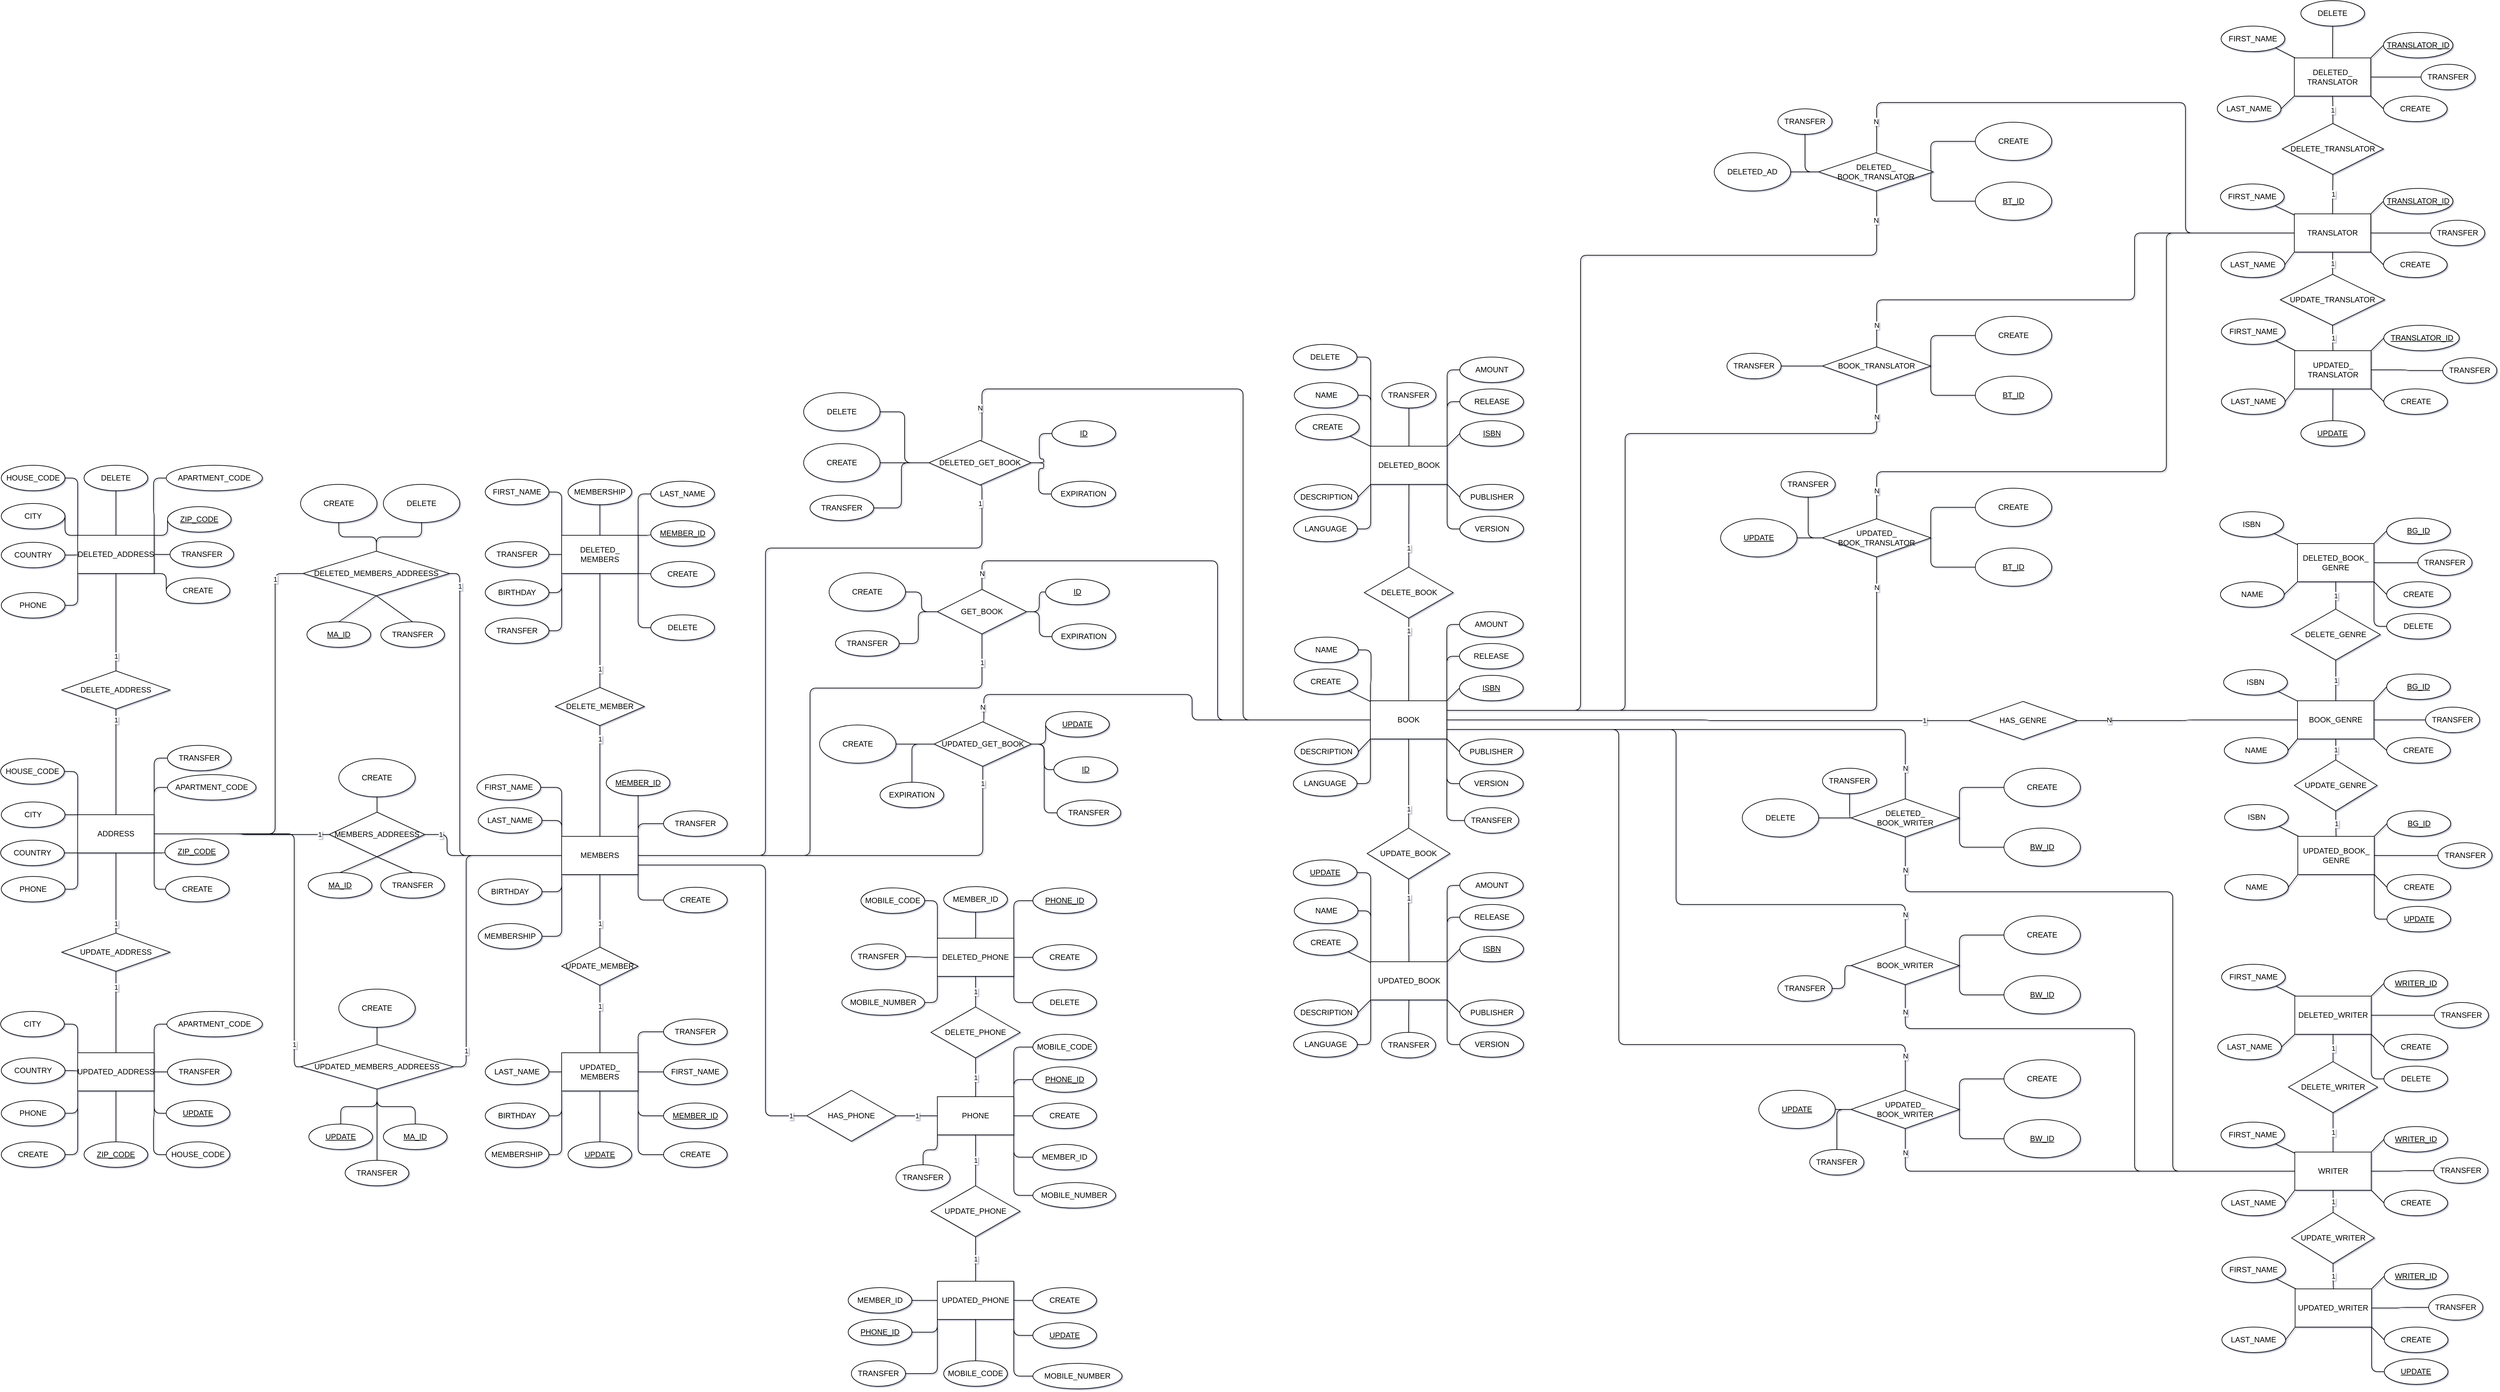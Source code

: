 <mxfile version="14.8.6" type="device"><diagram id="R2lEEEUBdFMjLlhIrx00" name="Page-1"><mxGraphModel dx="1024" dy="1836" grid="1" gridSize="10" guides="1" tooltips="1" connect="1" arrows="1" fold="1" page="1" pageScale="1" pageWidth="850" pageHeight="1100" math="0" shadow="1" extFonts="Permanent Marker^https://fonts.googleapis.com/css?family=Permanent+Marker"><root><mxCell id="0"/><mxCell id="1" parent="0"/><mxCell id="e-vFvn6Vz_pzpQlUJEy9-399" style="edgeStyle=orthogonalEdgeStyle;orthogonalLoop=1;jettySize=auto;html=1;exitX=1;exitY=1;exitDx=0;exitDy=0;entryX=0;entryY=0.5;entryDx=0;entryDy=0;endArrow=none;endFill=0;" parent="1" source="isT5MpV4nO8NRqSBj2-Z-2" target="isT5MpV4nO8NRqSBj2-Z-63" edge="1"><mxGeometry relative="1" as="geometry"/></mxCell><mxCell id="e-vFvn6Vz_pzpQlUJEy9-402" style="edgeStyle=orthogonalEdgeStyle;orthogonalLoop=1;jettySize=auto;html=1;exitX=1;exitY=0;exitDx=0;exitDy=0;entryX=0;entryY=0.5;entryDx=0;entryDy=0;endArrow=none;endFill=0;" parent="1" source="isT5MpV4nO8NRqSBj2-Z-2" target="isT5MpV4nO8NRqSBj2-Z-40" edge="1"><mxGeometry relative="1" as="geometry"/></mxCell><mxCell id="e-vFvn6Vz_pzpQlUJEy9-425" value="1" style="edgeStyle=orthogonalEdgeStyle;orthogonalLoop=1;jettySize=auto;html=1;exitX=1;exitY=0.5;exitDx=0;exitDy=0;entryX=0;entryY=0.5;entryDx=0;entryDy=0;endArrow=none;endFill=0;" parent="1" source="isT5MpV4nO8NRqSBj2-Z-2" target="isT5MpV4nO8NRqSBj2-Z-5" edge="1"><mxGeometry x="0.891" relative="1" as="geometry"><mxPoint as="offset"/></mxGeometry></mxCell><mxCell id="e-vFvn6Vz_pzpQlUJEy9-426" value="1" style="edgeStyle=orthogonalEdgeStyle;orthogonalLoop=1;jettySize=auto;html=1;exitX=1;exitY=0.5;exitDx=0;exitDy=0;entryX=0;entryY=0.5;entryDx=0;entryDy=0;endArrow=none;endFill=0;" parent="1" source="isT5MpV4nO8NRqSBj2-Z-2" target="isT5MpV4nO8NRqSBj2-Z-18" edge="1"><mxGeometry x="0.849" relative="1" as="geometry"><Array as="points"><mxPoint x="470" y="699"/><mxPoint x="470" y="1065"/></Array><mxPoint as="offset"/></mxGeometry></mxCell><mxCell id="e-vFvn6Vz_pzpQlUJEy9-427" value="1" style="edgeStyle=orthogonalEdgeStyle;orthogonalLoop=1;jettySize=auto;html=1;exitX=1;exitY=0.5;exitDx=0;exitDy=0;entryX=0;entryY=0.5;entryDx=0;entryDy=0;endArrow=none;endFill=0;" parent="1" source="isT5MpV4nO8NRqSBj2-Z-2" target="isT5MpV4nO8NRqSBj2-Z-21" edge="1"><mxGeometry x="0.832" relative="1" as="geometry"><Array as="points"><mxPoint x="440" y="699"/><mxPoint x="440" y="290"/></Array><mxPoint y="-1" as="offset"/></mxGeometry></mxCell><mxCell id="ccPGyivB7oEqx2qrY8cx-4" style="edgeStyle=orthogonalEdgeStyle;rounded=1;orthogonalLoop=1;jettySize=auto;html=1;exitX=1;exitY=0;exitDx=0;exitDy=0;entryX=0;entryY=0.5;entryDx=0;entryDy=0;endArrow=none;endFill=0;" parent="1" source="isT5MpV4nO8NRqSBj2-Z-2" target="ccPGyivB7oEqx2qrY8cx-3" edge="1"><mxGeometry relative="1" as="geometry"/></mxCell><mxCell id="isT5MpV4nO8NRqSBj2-Z-2" value="ADDRESS" style="whiteSpace=wrap;html=1;" parent="1" vertex="1"><mxGeometry x="130" y="669" width="120" height="60" as="geometry"/></mxCell><mxCell id="e-vFvn6Vz_pzpQlUJEy9-440" style="edgeStyle=orthogonalEdgeStyle;orthogonalLoop=1;jettySize=auto;html=1;exitX=0;exitY=0;exitDx=0;exitDy=0;entryX=1;entryY=0.5;entryDx=0;entryDy=0;endArrow=none;endFill=0;" parent="1" source="isT5MpV4nO8NRqSBj2-Z-3" target="isT5MpV4nO8NRqSBj2-Z-121" edge="1"><mxGeometry relative="1" as="geometry"/></mxCell><mxCell id="e-vFvn6Vz_pzpQlUJEy9-501" value="1" style="edgeStyle=orthogonalEdgeStyle;orthogonalLoop=1;jettySize=auto;html=1;entryX=0.5;entryY=1;entryDx=0;entryDy=0;endArrow=none;endFill=0;" parent="1" source="isT5MpV4nO8NRqSBj2-Z-3" target="isT5MpV4nO8NRqSBj2-Z-160" edge="1"><mxGeometry x="0.921" relative="1" as="geometry"><mxPoint as="offset"/></mxGeometry></mxCell><mxCell id="e-vFvn6Vz_pzpQlUJEy9-502" value="1" style="edgeStyle=orthogonalEdgeStyle;orthogonalLoop=1;jettySize=auto;html=1;exitX=1;exitY=0.5;exitDx=0;exitDy=0;entryX=0.5;entryY=1;entryDx=0;entryDy=0;endArrow=none;endFill=0;" parent="1" source="isT5MpV4nO8NRqSBj2-Z-3" target="isT5MpV4nO8NRqSBj2-Z-158" edge="1"><mxGeometry x="0.899" relative="1" as="geometry"><Array as="points"><mxPoint x="1280" y="733"/><mxPoint x="1280" y="470"/><mxPoint x="1550" y="470"/></Array><mxPoint as="offset"/></mxGeometry></mxCell><mxCell id="e-vFvn6Vz_pzpQlUJEy9-503" value="1" style="edgeStyle=orthogonalEdgeStyle;orthogonalLoop=1;jettySize=auto;html=1;exitX=1;exitY=0.5;exitDx=0;exitDy=0;entryX=0.5;entryY=1;entryDx=0;entryDy=0;endArrow=none;endFill=0;" parent="1" source="isT5MpV4nO8NRqSBj2-Z-3" target="isT5MpV4nO8NRqSBj2-Z-159" edge="1"><mxGeometry x="0.943" y="3" relative="1" as="geometry"><Array as="points"><mxPoint x="1210" y="733"/><mxPoint x="1210" y="250"/><mxPoint x="1550" y="250"/></Array><mxPoint as="offset"/></mxGeometry></mxCell><mxCell id="e-vFvn6Vz_pzpQlUJEy9-504" value="1" style="edgeStyle=orthogonalEdgeStyle;orthogonalLoop=1;jettySize=auto;html=1;exitX=1;exitY=0.75;exitDx=0;exitDy=0;entryX=0;entryY=0.5;entryDx=0;entryDy=0;endArrow=none;endFill=0;" parent="1" source="isT5MpV4nO8NRqSBj2-Z-3" target="isT5MpV4nO8NRqSBj2-Z-6" edge="1"><mxGeometry x="0.924" relative="1" as="geometry"><Array as="points"><mxPoint x="1210" y="748"/><mxPoint x="1210" y="1142"/></Array><mxPoint as="offset"/></mxGeometry></mxCell><mxCell id="e-vFvn6Vz_pzpQlUJEy9-506" value="1" style="edgeStyle=orthogonalEdgeStyle;orthogonalLoop=1;jettySize=auto;html=1;exitX=0;exitY=0.5;exitDx=0;exitDy=0;entryX=1;entryY=0.5;entryDx=0;entryDy=0;endArrow=none;endFill=0;" parent="1" source="isT5MpV4nO8NRqSBj2-Z-3" target="isT5MpV4nO8NRqSBj2-Z-5" edge="1"><mxGeometry x="0.798" relative="1" as="geometry"><Array as="points"><mxPoint x="710" y="733"/><mxPoint x="710" y="700"/></Array><mxPoint as="offset"/></mxGeometry></mxCell><mxCell id="e-vFvn6Vz_pzpQlUJEy9-507" value="1" style="edgeStyle=orthogonalEdgeStyle;orthogonalLoop=1;jettySize=auto;html=1;exitX=0;exitY=0.5;exitDx=0;exitDy=0;entryX=1;entryY=0.5;entryDx=0;entryDy=0;endArrow=none;endFill=0;" parent="1" source="isT5MpV4nO8NRqSBj2-Z-3" target="isT5MpV4nO8NRqSBj2-Z-21" edge="1"><mxGeometry x="0.884" relative="1" as="geometry"><Array as="points"><mxPoint x="730" y="733"/><mxPoint x="730" y="290"/></Array><mxPoint as="offset"/></mxGeometry></mxCell><mxCell id="e-vFvn6Vz_pzpQlUJEy9-508" value="1" style="edgeStyle=orthogonalEdgeStyle;orthogonalLoop=1;jettySize=auto;html=1;exitX=0;exitY=0.5;exitDx=0;exitDy=0;entryX=1;entryY=0.5;entryDx=0;entryDy=0;endArrow=none;endFill=0;" parent="1" source="isT5MpV4nO8NRqSBj2-Z-3" target="isT5MpV4nO8NRqSBj2-Z-18" edge="1"><mxGeometry x="0.821" relative="1" as="geometry"><Array as="points"><mxPoint x="740" y="733"/><mxPoint x="740" y="1065"/></Array><mxPoint as="offset"/></mxGeometry></mxCell><mxCell id="isT5MpV4nO8NRqSBj2-Z-3" value="MEMBERS" style="whiteSpace=wrap;html=1;" parent="1" vertex="1"><mxGeometry x="890" y="703" width="120" height="60" as="geometry"/></mxCell><mxCell id="e-vFvn6Vz_pzpQlUJEy9-464" style="edgeStyle=orthogonalEdgeStyle;orthogonalLoop=1;jettySize=auto;html=1;exitX=1;exitY=0;exitDx=0;exitDy=0;entryX=0;entryY=0.5;entryDx=0;entryDy=0;endArrow=none;endFill=0;" parent="1" source="isT5MpV4nO8NRqSBj2-Z-4" target="isT5MpV4nO8NRqSBj2-Z-143" edge="1"><mxGeometry relative="1" as="geometry"/></mxCell><mxCell id="e-vFvn6Vz_pzpQlUJEy9-465" style="edgeStyle=orthogonalEdgeStyle;orthogonalLoop=1;jettySize=auto;html=1;exitX=1;exitY=0.5;exitDx=0;exitDy=0;entryX=0;entryY=0.5;entryDx=0;entryDy=0;endArrow=none;endFill=0;" parent="1" source="isT5MpV4nO8NRqSBj2-Z-4" target="isT5MpV4nO8NRqSBj2-Z-139" edge="1"><mxGeometry relative="1" as="geometry"/></mxCell><mxCell id="e-vFvn6Vz_pzpQlUJEy9-466" style="edgeStyle=orthogonalEdgeStyle;orthogonalLoop=1;jettySize=auto;html=1;exitX=1;exitY=1;exitDx=0;exitDy=0;entryX=0;entryY=0.5;entryDx=0;entryDy=0;endArrow=none;endFill=0;" parent="1" source="isT5MpV4nO8NRqSBj2-Z-4" target="isT5MpV4nO8NRqSBj2-Z-138" edge="1"><mxGeometry relative="1" as="geometry"/></mxCell><mxCell id="e-vFvn6Vz_pzpQlUJEy9-467" style="edgeStyle=orthogonalEdgeStyle;orthogonalLoop=1;jettySize=auto;html=1;exitX=1;exitY=0;exitDx=0;exitDy=0;entryX=0;entryY=0.5;entryDx=0;entryDy=0;endArrow=none;endFill=0;" parent="1" source="isT5MpV4nO8NRqSBj2-Z-4" target="isT5MpV4nO8NRqSBj2-Z-148" edge="1"><mxGeometry relative="1" as="geometry"/></mxCell><mxCell id="isT5MpV4nO8NRqSBj2-Z-4" value="PHONE" style="whiteSpace=wrap;html=1;" parent="1" vertex="1"><mxGeometry x="1480" y="1112" width="120" height="60" as="geometry"/></mxCell><mxCell id="e-vFvn6Vz_pzpQlUJEy9-76" style="edgeStyle=orthogonalEdgeStyle;orthogonalLoop=1;jettySize=auto;html=1;exitX=1;exitY=1;exitDx=0;exitDy=0;entryX=0;entryY=0.5;entryDx=0;entryDy=0;endArrow=none;endFill=0;" parent="1" source="e-vFvn6Vz_pzpQlUJEy9-2" target="e-vFvn6Vz_pzpQlUJEy9-11" edge="1"><mxGeometry relative="1" as="geometry"/></mxCell><mxCell id="e-vFvn6Vz_pzpQlUJEy9-79" style="edgeStyle=orthogonalEdgeStyle;orthogonalLoop=1;jettySize=auto;html=1;exitX=0;exitY=1;exitDx=0;exitDy=0;entryX=1;entryY=0.5;entryDx=0;entryDy=0;endArrow=none;endFill=0;" parent="1" source="e-vFvn6Vz_pzpQlUJEy9-2" target="e-vFvn6Vz_pzpQlUJEy9-10" edge="1"><mxGeometry relative="1" as="geometry"/></mxCell><mxCell id="e-vFvn6Vz_pzpQlUJEy9-80" style="edgeStyle=orthogonalEdgeStyle;orthogonalLoop=1;jettySize=auto;html=1;exitX=0;exitY=0;exitDx=0;exitDy=0;entryX=1;entryY=0.5;entryDx=0;entryDy=0;endArrow=none;endFill=0;" parent="1" source="e-vFvn6Vz_pzpQlUJEy9-2" target="e-vFvn6Vz_pzpQlUJEy9-3" edge="1"><mxGeometry relative="1" as="geometry"/></mxCell><mxCell id="e-vFvn6Vz_pzpQlUJEy9-129" value="1" style="edgeStyle=orthogonalEdgeStyle;orthogonalLoop=1;jettySize=auto;html=1;endArrow=none;endFill=0;" parent="1" source="e-vFvn6Vz_pzpQlUJEy9-2" target="e-vFvn6Vz_pzpQlUJEy9-128" edge="1"><mxGeometry x="0.693" relative="1" as="geometry"><mxPoint as="offset"/></mxGeometry></mxCell><mxCell id="e-vFvn6Vz_pzpQlUJEy9-132" value="1" style="edgeStyle=orthogonalEdgeStyle;orthogonalLoop=1;jettySize=auto;html=1;endArrow=none;endFill=0;" parent="1" source="e-vFvn6Vz_pzpQlUJEy9-2" target="e-vFvn6Vz_pzpQlUJEy9-131" edge="1"><mxGeometry x="0.571" relative="1" as="geometry"><mxPoint as="offset"/></mxGeometry></mxCell><mxCell id="e-vFvn6Vz_pzpQlUJEy9-311" value="N" style="edgeStyle=orthogonalEdgeStyle;orthogonalLoop=1;jettySize=auto;html=1;exitX=1;exitY=0.25;exitDx=0;exitDy=0;entryX=0.5;entryY=1;entryDx=0;entryDy=0;endArrow=none;endFill=0;" parent="1" source="e-vFvn6Vz_pzpQlUJEy9-2" target="e-vFvn6Vz_pzpQlUJEy9-292" edge="1"><mxGeometry x="0.895" relative="1" as="geometry"><mxPoint as="offset"/></mxGeometry></mxCell><mxCell id="e-vFvn6Vz_pzpQlUJEy9-312" value="N" style="edgeStyle=orthogonalEdgeStyle;orthogonalLoop=1;jettySize=auto;html=1;entryX=0.5;entryY=1;entryDx=0;entryDy=0;endArrow=none;endFill=0;exitX=1;exitY=0.25;exitDx=0;exitDy=0;" parent="1" source="e-vFvn6Vz_pzpQlUJEy9-2" target="e-vFvn6Vz_pzpQlUJEy9-275" edge="1"><mxGeometry x="0.916" relative="1" as="geometry"><Array as="points"><mxPoint x="2560" y="505"/><mxPoint x="2560" y="70"/><mxPoint x="2955" y="70"/></Array><mxPoint as="offset"/></mxGeometry></mxCell><mxCell id="e-vFvn6Vz_pzpQlUJEy9-313" value="N" style="edgeStyle=orthogonalEdgeStyle;orthogonalLoop=1;jettySize=auto;html=1;exitX=1;exitY=0.25;exitDx=0;exitDy=0;entryX=0.5;entryY=1;entryDx=0;entryDy=0;endArrow=none;endFill=0;" parent="1" source="e-vFvn6Vz_pzpQlUJEy9-2" target="e-vFvn6Vz_pzpQlUJEy9-301" edge="1"><mxGeometry x="0.937" y="1" relative="1" as="geometry"><Array as="points"><mxPoint x="2490" y="505"/><mxPoint x="2490" y="-210"/><mxPoint x="2955" y="-210"/></Array><mxPoint as="offset"/></mxGeometry></mxCell><mxCell id="e-vFvn6Vz_pzpQlUJEy9-349" value="N" style="edgeStyle=orthogonalEdgeStyle;orthogonalLoop=1;jettySize=auto;html=1;exitX=1;exitY=0.75;exitDx=0;exitDy=0;entryX=0.5;entryY=0;entryDx=0;entryDy=0;endArrow=none;endFill=0;" parent="1" source="e-vFvn6Vz_pzpQlUJEy9-2" target="e-vFvn6Vz_pzpQlUJEy9-339" edge="1"><mxGeometry x="0.887" relative="1" as="geometry"><mxPoint y="-1" as="offset"/></mxGeometry></mxCell><mxCell id="e-vFvn6Vz_pzpQlUJEy9-350" value="N" style="edgeStyle=orthogonalEdgeStyle;orthogonalLoop=1;jettySize=auto;html=1;exitX=1;exitY=0.75;exitDx=0;exitDy=0;entryX=0.5;entryY=0;entryDx=0;entryDy=0;endArrow=none;endFill=0;" parent="1" source="e-vFvn6Vz_pzpQlUJEy9-2" target="e-vFvn6Vz_pzpQlUJEy9-321" edge="1"><mxGeometry x="0.908" relative="1" as="geometry"><Array as="points"><mxPoint x="2640" y="535"/><mxPoint x="2640" y="810"/><mxPoint x="3000" y="810"/></Array><mxPoint y="-1" as="offset"/></mxGeometry></mxCell><mxCell id="e-vFvn6Vz_pzpQlUJEy9-351" value="N" style="edgeStyle=orthogonalEdgeStyle;orthogonalLoop=1;jettySize=auto;html=1;exitX=1;exitY=0.75;exitDx=0;exitDy=0;entryX=0.5;entryY=0;entryDx=0;entryDy=0;endArrow=none;endFill=0;" parent="1" source="e-vFvn6Vz_pzpQlUJEy9-2" target="e-vFvn6Vz_pzpQlUJEy9-330" edge="1"><mxGeometry x="0.917" relative="1" as="geometry"><Array as="points"><mxPoint x="2550" y="535"/><mxPoint x="2550" y="1030"/><mxPoint x="3000" y="1030"/></Array><mxPoint y="-1" as="offset"/></mxGeometry></mxCell><mxCell id="e-vFvn6Vz_pzpQlUJEy9-509" value="N" style="edgeStyle=orthogonalEdgeStyle;orthogonalLoop=1;jettySize=auto;html=1;exitX=0;exitY=0.5;exitDx=0;exitDy=0;entryX=0.5;entryY=0;entryDx=0;entryDy=0;endArrow=none;endFill=0;" parent="1" source="e-vFvn6Vz_pzpQlUJEy9-2" target="isT5MpV4nO8NRqSBj2-Z-160" edge="1"><mxGeometry x="0.928" y="-2" relative="1" as="geometry"><Array as="points"><mxPoint x="1880" y="520"/><mxPoint x="1880" y="480"/><mxPoint x="1553" y="480"/></Array><mxPoint as="offset"/></mxGeometry></mxCell><mxCell id="e-vFvn6Vz_pzpQlUJEy9-510" value="N" style="edgeStyle=orthogonalEdgeStyle;orthogonalLoop=1;jettySize=auto;html=1;exitX=0;exitY=0.5;exitDx=0;exitDy=0;entryX=0.5;entryY=0;entryDx=0;entryDy=0;endArrow=none;endFill=0;" parent="1" source="e-vFvn6Vz_pzpQlUJEy9-2" target="isT5MpV4nO8NRqSBj2-Z-158" edge="1"><mxGeometry x="0.945" relative="1" as="geometry"><Array as="points"><mxPoint x="1920" y="520"/><mxPoint x="1920" y="270"/><mxPoint x="1550" y="270"/></Array><mxPoint as="offset"/></mxGeometry></mxCell><mxCell id="e-vFvn6Vz_pzpQlUJEy9-513" value="N" style="edgeStyle=orthogonalEdgeStyle;orthogonalLoop=1;jettySize=auto;html=1;exitX=0;exitY=0.5;exitDx=0;exitDy=0;entryX=0.5;entryY=0;entryDx=0;entryDy=0;endArrow=none;endFill=0;" parent="1" source="e-vFvn6Vz_pzpQlUJEy9-2" target="isT5MpV4nO8NRqSBj2-Z-159" edge="1"><mxGeometry x="0.911" y="-3" relative="1" as="geometry"><Array as="points"><mxPoint x="1960" y="520"/><mxPoint x="1960"/><mxPoint x="1550"/></Array><mxPoint as="offset"/></mxGeometry></mxCell><mxCell id="5cTIa2xTs-vedubXkJMU-9" value="1" style="edgeStyle=orthogonalEdgeStyle;orthogonalLoop=1;jettySize=auto;html=1;exitX=1;exitY=0.5;exitDx=0;exitDy=0;entryX=0;entryY=0.5;entryDx=0;entryDy=0;endArrow=none;endFill=0;" parent="1" source="e-vFvn6Vz_pzpQlUJEy9-2" target="e-vFvn6Vz_pzpQlUJEy9-358" edge="1"><mxGeometry x="0.83" relative="1" as="geometry"><mxPoint as="offset"/></mxGeometry></mxCell><mxCell id="e-vFvn6Vz_pzpQlUJEy9-2" value="BOOK" style="whiteSpace=wrap;html=1;" parent="1" vertex="1"><mxGeometry x="2160" y="490" width="120" height="60" as="geometry"/></mxCell><mxCell id="e-vFvn6Vz_pzpQlUJEy9-364" value="" style="edgeStyle=orthogonalEdgeStyle;orthogonalLoop=1;jettySize=auto;html=1;endArrow=none;endFill=0;" parent="1" source="isT5MpV4nO8NRqSBj2-Z-5" target="e-vFvn6Vz_pzpQlUJEy9-363" edge="1"><mxGeometry relative="1" as="geometry"/></mxCell><mxCell id="isT5MpV4nO8NRqSBj2-Z-5" value="MEMBERS_ADDREESS" style="rhombus;whiteSpace=wrap;html=1;" parent="1" vertex="1"><mxGeometry x="525" y="665" width="150" height="70" as="geometry"/></mxCell><mxCell id="isT5MpV4nO8NRqSBj2-Z-6" value="HAS_PHONE" style="rhombus;whiteSpace=wrap;html=1;" parent="1" vertex="1"><mxGeometry x="1275" y="1102" width="140" height="80" as="geometry"/></mxCell><mxCell id="e-vFvn6Vz_pzpQlUJEy9-3" value="NAME" style="ellipse;whiteSpace=wrap;html=1;align=center;" parent="1" vertex="1"><mxGeometry x="2041" y="390" width="100" height="40" as="geometry"/></mxCell><mxCell id="isT5MpV4nO8NRqSBj2-Z-10" value="1" style="endArrow=none;html=1;exitX=0;exitY=0.5;exitDx=0;exitDy=0;entryX=1;entryY=0.5;entryDx=0;entryDy=0;edgeStyle=orthogonalEdgeStyle;" parent="1" source="isT5MpV4nO8NRqSBj2-Z-4" target="isT5MpV4nO8NRqSBj2-Z-6" edge="1"><mxGeometry width="50" height="50" relative="1" as="geometry"><mxPoint x="1155" y="1367" as="sourcePoint"/><mxPoint x="1405" y="1197" as="targetPoint"/></mxGeometry></mxCell><mxCell id="e-vFvn6Vz_pzpQlUJEy9-9" value="DESCRIPTION" style="ellipse;whiteSpace=wrap;html=1;align=center;" parent="1" vertex="1"><mxGeometry x="2041" y="550" width="100" height="40" as="geometry"/></mxCell><mxCell id="e-vFvn6Vz_pzpQlUJEy9-10" value="LANGUAGE" style="ellipse;whiteSpace=wrap;html=1;align=center;" parent="1" vertex="1"><mxGeometry x="2039" y="600" width="100" height="40" as="geometry"/></mxCell><mxCell id="e-vFvn6Vz_pzpQlUJEy9-11" value="&#10;&#10;&lt;span style=&quot;color: rgb(0, 0, 0); font-family: helvetica; font-size: 12px; font-style: normal; font-weight: 400; letter-spacing: normal; text-align: center; text-indent: 0px; text-transform: none; word-spacing: 0px; background-color: rgb(248, 249, 250); display: inline; float: none;&quot;&gt;VERSION&lt;/span&gt;&#10;&#10;" style="ellipse;whiteSpace=wrap;html=1;align=center;" parent="1" vertex="1"><mxGeometry x="2300" y="600" width="100" height="40" as="geometry"/></mxCell><mxCell id="e-vFvn6Vz_pzpQlUJEy9-82" style="edgeStyle=orthogonalEdgeStyle;orthogonalLoop=1;jettySize=auto;html=1;exitX=0;exitY=0.5;exitDx=0;exitDy=0;endArrow=none;endFill=0;" parent="1" source="e-vFvn6Vz_pzpQlUJEy9-12" edge="1"><mxGeometry relative="1" as="geometry"><mxPoint x="2280" y="490" as="targetPoint"/></mxGeometry></mxCell><mxCell id="e-vFvn6Vz_pzpQlUJEy9-12" value="RELEASE" style="ellipse;whiteSpace=wrap;html=1;align=center;" parent="1" vertex="1"><mxGeometry x="2300" y="400" width="100" height="40" as="geometry"/></mxCell><mxCell id="e-vFvn6Vz_pzpQlUJEy9-13" value="PUBLISHER" style="ellipse;whiteSpace=wrap;html=1;align=center;" parent="1" vertex="1"><mxGeometry x="2300" y="550" width="100" height="40" as="geometry"/></mxCell><mxCell id="e-vFvn6Vz_pzpQlUJEy9-430" style="edgeStyle=orthogonalEdgeStyle;orthogonalLoop=1;jettySize=auto;html=1;exitX=1;exitY=1;exitDx=0;exitDy=0;entryX=0;entryY=0.5;entryDx=0;entryDy=0;endArrow=none;endFill=0;" parent="1" source="isT5MpV4nO8NRqSBj2-Z-14" target="isT5MpV4nO8NRqSBj2-Z-116" edge="1"><mxGeometry relative="1" as="geometry"/></mxCell><mxCell id="e-vFvn6Vz_pzpQlUJEy9-431" style="edgeStyle=orthogonalEdgeStyle;orthogonalLoop=1;jettySize=auto;html=1;exitX=0;exitY=1;exitDx=0;exitDy=0;entryX=1;entryY=0.5;entryDx=0;entryDy=0;endArrow=none;endFill=0;" parent="1" source="isT5MpV4nO8NRqSBj2-Z-14" target="isT5MpV4nO8NRqSBj2-Z-115" edge="1"><mxGeometry relative="1" as="geometry"/></mxCell><mxCell id="e-vFvn6Vz_pzpQlUJEy9-433" style="edgeStyle=orthogonalEdgeStyle;orthogonalLoop=1;jettySize=auto;html=1;exitX=0;exitY=0.5;exitDx=0;exitDy=0;entryX=1;entryY=0.5;entryDx=0;entryDy=0;endArrow=none;endFill=0;" parent="1" source="isT5MpV4nO8NRqSBj2-Z-14" target="isT5MpV4nO8NRqSBj2-Z-112" edge="1"><mxGeometry relative="1" as="geometry"/></mxCell><mxCell id="isT5MpV4nO8NRqSBj2-Z-14" value="UPDATED_&lt;br&gt;MEMBERS" style="whiteSpace=wrap;html=1;" parent="1" vertex="1"><mxGeometry x="890" y="1043" width="120" height="60" as="geometry"/></mxCell><mxCell id="e-vFvn6Vz_pzpQlUJEy9-447" style="edgeStyle=orthogonalEdgeStyle;orthogonalLoop=1;jettySize=auto;html=1;exitX=0.5;exitY=0;exitDx=0;exitDy=0;entryX=0.5;entryY=1;entryDx=0;entryDy=0;endArrow=none;endFill=0;" parent="1" source="isT5MpV4nO8NRqSBj2-Z-15" target="isT5MpV4nO8NRqSBj2-Z-129" edge="1"><mxGeometry relative="1" as="geometry"/></mxCell><mxCell id="e-vFvn6Vz_pzpQlUJEy9-448" style="edgeStyle=orthogonalEdgeStyle;orthogonalLoop=1;jettySize=auto;html=1;exitX=1;exitY=0;exitDx=0;exitDy=0;entryX=0;entryY=0.5;entryDx=0;entryDy=0;endArrow=none;endFill=0;" parent="1" source="isT5MpV4nO8NRqSBj2-Z-15" target="isT5MpV4nO8NRqSBj2-Z-128" edge="1"><mxGeometry relative="1" as="geometry"/></mxCell><mxCell id="e-vFvn6Vz_pzpQlUJEy9-449" style="edgeStyle=orthogonalEdgeStyle;orthogonalLoop=1;jettySize=auto;html=1;exitX=1;exitY=0;exitDx=0;exitDy=0;entryX=0;entryY=0.5;entryDx=0;entryDy=0;endArrow=none;endFill=0;" parent="1" source="isT5MpV4nO8NRqSBj2-Z-15" target="isT5MpV4nO8NRqSBj2-Z-126" edge="1"><mxGeometry relative="1" as="geometry"/></mxCell><mxCell id="e-vFvn6Vz_pzpQlUJEy9-450" style="edgeStyle=orthogonalEdgeStyle;orthogonalLoop=1;jettySize=auto;html=1;exitX=1;exitY=1;exitDx=0;exitDy=0;entryX=0;entryY=0.5;entryDx=0;entryDy=0;endArrow=none;endFill=0;" parent="1" source="isT5MpV4nO8NRqSBj2-Z-15" target="isT5MpV4nO8NRqSBj2-Z-132" edge="1"><mxGeometry relative="1" as="geometry"/></mxCell><mxCell id="ccPGyivB7oEqx2qrY8cx-14" style="edgeStyle=orthogonalEdgeStyle;rounded=1;orthogonalLoop=1;jettySize=auto;html=1;exitX=0;exitY=0.5;exitDx=0;exitDy=0;entryX=1;entryY=0.5;entryDx=0;entryDy=0;endArrow=none;endFill=0;" parent="1" source="isT5MpV4nO8NRqSBj2-Z-15" target="ccPGyivB7oEqx2qrY8cx-13" edge="1"><mxGeometry relative="1" as="geometry"/></mxCell><mxCell id="isT5MpV4nO8NRqSBj2-Z-15" value="DELETED_&lt;br&gt;MEMBERS" style="whiteSpace=wrap;html=1;" parent="1" vertex="1"><mxGeometry x="890" y="230" width="120" height="60" as="geometry"/></mxCell><mxCell id="e-vFvn6Vz_pzpQlUJEy9-84" style="edgeStyle=orthogonalEdgeStyle;orthogonalLoop=1;jettySize=auto;html=1;entryX=1;entryY=0;entryDx=0;entryDy=0;endArrow=none;endFill=0;" parent="1" source="e-vFvn6Vz_pzpQlUJEy9-14" target="e-vFvn6Vz_pzpQlUJEy9-2" edge="1"><mxGeometry relative="1" as="geometry"/></mxCell><mxCell id="e-vFvn6Vz_pzpQlUJEy9-14" value="AMOUNT" style="ellipse;whiteSpace=wrap;html=1;align=center;" parent="1" vertex="1"><mxGeometry x="2300" y="350" width="100" height="40" as="geometry"/></mxCell><mxCell id="e-vFvn6Vz_pzpQlUJEy9-15" value="&#10;&#10;&lt;span style=&quot;color: rgb(0, 0, 0); font-family: helvetica; font-size: 12px; font-style: normal; font-weight: 400; letter-spacing: normal; text-align: center; text-indent: 0px; text-transform: none; word-spacing: 0px; background-color: rgb(248, 249, 250); display: inline; float: none;&quot;&gt;CREATE&lt;/span&gt;&#10;&#10;" style="ellipse;whiteSpace=wrap;html=1;align=center;" parent="1" vertex="1"><mxGeometry x="2040" y="440" width="100" height="40" as="geometry"/></mxCell><mxCell id="5cTIa2xTs-vedubXkJMU-12" style="edgeStyle=orthogonalEdgeStyle;rounded=1;orthogonalLoop=1;jettySize=auto;html=1;exitX=0;exitY=0.5;exitDx=0;exitDy=0;entryX=1;entryY=0.5;entryDx=0;entryDy=0;endArrow=none;endFill=0;" parent="1" source="isT5MpV4nO8NRqSBj2-Z-16" target="isT5MpV4nO8NRqSBj2-Z-147" edge="1"><mxGeometry relative="1" as="geometry"/></mxCell><mxCell id="isT5MpV4nO8NRqSBj2-Z-16" value="UPDATED_PHONE" style="whiteSpace=wrap;html=1;" parent="1" vertex="1"><mxGeometry x="1480" y="1402" width="120" height="60" as="geometry"/></mxCell><mxCell id="e-vFvn6Vz_pzpQlUJEy9-16" value="ISBN" style="ellipse;whiteSpace=wrap;html=1;align=center;fontStyle=4;" parent="1" vertex="1"><mxGeometry x="2300" y="450" width="100" height="40" as="geometry"/></mxCell><mxCell id="e-vFvn6Vz_pzpQlUJEy9-458" style="edgeStyle=orthogonalEdgeStyle;orthogonalLoop=1;jettySize=auto;html=1;exitX=1;exitY=0;exitDx=0;exitDy=0;entryX=0;entryY=0.5;entryDx=0;entryDy=0;endArrow=none;endFill=0;" parent="1" source="isT5MpV4nO8NRqSBj2-Z-17" target="isT5MpV4nO8NRqSBj2-Z-134" edge="1"><mxGeometry relative="1" as="geometry"/></mxCell><mxCell id="e-vFvn6Vz_pzpQlUJEy9-459" style="edgeStyle=orthogonalEdgeStyle;orthogonalLoop=1;jettySize=auto;html=1;exitX=1;exitY=0.5;exitDx=0;exitDy=0;entryX=0;entryY=0.5;entryDx=0;entryDy=0;endArrow=none;endFill=0;" parent="1" source="isT5MpV4nO8NRqSBj2-Z-17" target="isT5MpV4nO8NRqSBj2-Z-141" edge="1"><mxGeometry relative="1" as="geometry"/></mxCell><mxCell id="e-vFvn6Vz_pzpQlUJEy9-460" style="edgeStyle=orthogonalEdgeStyle;orthogonalLoop=1;jettySize=auto;html=1;exitX=1;exitY=1;exitDx=0;exitDy=0;entryX=0;entryY=0.5;entryDx=0;entryDy=0;endArrow=none;endFill=0;" parent="1" source="isT5MpV4nO8NRqSBj2-Z-17" target="isT5MpV4nO8NRqSBj2-Z-140" edge="1"><mxGeometry relative="1" as="geometry"/></mxCell><mxCell id="e-vFvn6Vz_pzpQlUJEy9-461" style="edgeStyle=orthogonalEdgeStyle;orthogonalLoop=1;jettySize=auto;html=1;exitX=0;exitY=0;exitDx=0;exitDy=0;entryX=1;entryY=0.5;entryDx=0;entryDy=0;endArrow=none;endFill=0;" parent="1" source="isT5MpV4nO8NRqSBj2-Z-17" target="isT5MpV4nO8NRqSBj2-Z-150" edge="1"><mxGeometry relative="1" as="geometry"/></mxCell><mxCell id="ccPGyivB7oEqx2qrY8cx-30" style="edgeStyle=orthogonalEdgeStyle;rounded=1;orthogonalLoop=1;jettySize=auto;html=1;exitX=0;exitY=0.5;exitDx=0;exitDy=0;entryX=1;entryY=0.5;entryDx=0;entryDy=0;endArrow=none;endFill=0;" parent="1" source="isT5MpV4nO8NRqSBj2-Z-17" target="ccPGyivB7oEqx2qrY8cx-29" edge="1"><mxGeometry relative="1" as="geometry"/></mxCell><mxCell id="isT5MpV4nO8NRqSBj2-Z-17" value="DELETED_PHONE" style="whiteSpace=wrap;html=1;" parent="1" vertex="1"><mxGeometry x="1480" y="863" width="120" height="60" as="geometry"/></mxCell><mxCell id="e-vFvn6Vz_pzpQlUJEy9-368" value="" style="edgeStyle=orthogonalEdgeStyle;orthogonalLoop=1;jettySize=auto;html=1;endArrow=none;endFill=0;" parent="1" source="isT5MpV4nO8NRqSBj2-Z-18" target="e-vFvn6Vz_pzpQlUJEy9-367" edge="1"><mxGeometry relative="1" as="geometry"/></mxCell><mxCell id="isT5MpV4nO8NRqSBj2-Z-18" value="UPDATED_MEMBERS_ADDREESS" style="rhombus;whiteSpace=wrap;html=1;" parent="1" vertex="1"><mxGeometry x="480" y="1030" width="240" height="70" as="geometry"/></mxCell><mxCell id="e-vFvn6Vz_pzpQlUJEy9-362" value="" style="edgeStyle=orthogonalEdgeStyle;orthogonalLoop=1;jettySize=auto;html=1;endArrow=none;endFill=0;" parent="1" source="isT5MpV4nO8NRqSBj2-Z-21" target="e-vFvn6Vz_pzpQlUJEy9-361" edge="1"><mxGeometry relative="1" as="geometry"/></mxCell><mxCell id="e-vFvn6Vz_pzpQlUJEy9-421" style="edgeStyle=orthogonalEdgeStyle;orthogonalLoop=1;jettySize=auto;html=1;exitX=0.5;exitY=0;exitDx=0;exitDy=0;entryX=0.5;entryY=1;entryDx=0;entryDy=0;endArrow=none;endFill=0;" parent="1" source="isT5MpV4nO8NRqSBj2-Z-21" target="e-vFvn6Vz_pzpQlUJEy9-365" edge="1"><mxGeometry relative="1" as="geometry"/></mxCell><mxCell id="isT5MpV4nO8NRqSBj2-Z-21" value="DELETED_MEMBERS_ADDREESS" style="rhombus;whiteSpace=wrap;html=1;" parent="1" vertex="1"><mxGeometry x="484" y="255" width="230" height="70" as="geometry"/></mxCell><mxCell id="e-vFvn6Vz_pzpQlUJEy9-393" style="edgeStyle=orthogonalEdgeStyle;orthogonalLoop=1;jettySize=auto;html=1;exitX=1;exitY=0.5;exitDx=0;exitDy=0;entryX=0;entryY=1;entryDx=0;entryDy=0;endArrow=none;endFill=0;" parent="1" source="isT5MpV4nO8NRqSBj2-Z-36" target="isT5MpV4nO8NRqSBj2-Z-2" edge="1"><mxGeometry relative="1" as="geometry"/></mxCell><mxCell id="isT5MpV4nO8NRqSBj2-Z-36" value="COUNTRY" style="ellipse;whiteSpace=wrap;html=1;" parent="1" vertex="1"><mxGeometry x="9" y="709" width="100" height="40" as="geometry"/></mxCell><mxCell id="e-vFvn6Vz_pzpQlUJEy9-394" style="edgeStyle=orthogonalEdgeStyle;orthogonalLoop=1;jettySize=auto;html=1;exitX=1;exitY=0.5;exitDx=0;exitDy=0;entryX=0;entryY=0;entryDx=0;entryDy=0;endArrow=none;endFill=0;" parent="1" source="isT5MpV4nO8NRqSBj2-Z-37" target="isT5MpV4nO8NRqSBj2-Z-2" edge="1"><mxGeometry relative="1" as="geometry"/></mxCell><mxCell id="isT5MpV4nO8NRqSBj2-Z-37" value="CITY" style="ellipse;whiteSpace=wrap;html=1;" parent="1" vertex="1"><mxGeometry x="10" y="649" width="100" height="40" as="geometry"/></mxCell><mxCell id="e-vFvn6Vz_pzpQlUJEy9-395" style="edgeStyle=orthogonalEdgeStyle;orthogonalLoop=1;jettySize=auto;html=1;exitX=1;exitY=0.5;exitDx=0;exitDy=0;entryX=0;entryY=0;entryDx=0;entryDy=0;endArrow=none;endFill=0;" parent="1" source="isT5MpV4nO8NRqSBj2-Z-38" target="isT5MpV4nO8NRqSBj2-Z-2" edge="1"><mxGeometry relative="1" as="geometry"/></mxCell><mxCell id="isT5MpV4nO8NRqSBj2-Z-38" value="HOUSE_CODE" style="ellipse;whiteSpace=wrap;html=1;" parent="1" vertex="1"><mxGeometry x="9" y="581" width="100" height="40" as="geometry"/></mxCell><mxCell id="isT5MpV4nO8NRqSBj2-Z-40" value="APARTMENT_CODE" style="ellipse;whiteSpace=wrap;html=1;" parent="1" vertex="1"><mxGeometry x="271" y="606" width="139" height="40" as="geometry"/></mxCell><mxCell id="e-vFvn6Vz_pzpQlUJEy9-397" style="edgeStyle=orthogonalEdgeStyle;orthogonalLoop=1;jettySize=auto;html=1;exitX=1;exitY=0.5;exitDx=0;exitDy=0;entryX=0;entryY=1;entryDx=0;entryDy=0;endArrow=none;endFill=0;" parent="1" source="isT5MpV4nO8NRqSBj2-Z-43" target="isT5MpV4nO8NRqSBj2-Z-2" edge="1"><mxGeometry relative="1" as="geometry"/></mxCell><mxCell id="isT5MpV4nO8NRqSBj2-Z-43" value="PHONE" style="ellipse;whiteSpace=wrap;html=1;" parent="1" vertex="1"><mxGeometry x="10" y="766" width="100" height="40" as="geometry"/></mxCell><mxCell id="e-vFvn6Vz_pzpQlUJEy9-73" value="" style="endArrow=none;html=1;exitX=1;exitY=0.5;exitDx=0;exitDy=0;entryX=0;entryY=1;entryDx=0;entryDy=0;" parent="1" source="e-vFvn6Vz_pzpQlUJEy9-9" target="e-vFvn6Vz_pzpQlUJEy9-2" edge="1"><mxGeometry width="50" height="50" relative="1" as="geometry"><mxPoint x="2200" y="700" as="sourcePoint"/><mxPoint x="2250" y="650" as="targetPoint"/></mxGeometry></mxCell><mxCell id="e-vFvn6Vz_pzpQlUJEy9-75" value="" style="endArrow=none;html=1;entryX=1;entryY=1;entryDx=0;entryDy=0;exitX=0;exitY=0.5;exitDx=0;exitDy=0;" parent="1" source="e-vFvn6Vz_pzpQlUJEy9-13" target="e-vFvn6Vz_pzpQlUJEy9-2" edge="1"><mxGeometry width="50" height="50" relative="1" as="geometry"><mxPoint x="2220" y="630" as="sourcePoint"/><mxPoint x="2270" y="580" as="targetPoint"/></mxGeometry></mxCell><mxCell id="isT5MpV4nO8NRqSBj2-Z-63" value="&lt;u&gt;ZIP_CODE&lt;/u&gt;" style="ellipse;whiteSpace=wrap;html=1;" parent="1" vertex="1"><mxGeometry x="267" y="707" width="100" height="40" as="geometry"/></mxCell><mxCell id="e-vFvn6Vz_pzpQlUJEy9-78" value="" style="endArrow=none;html=1;entryX=1;entryY=1;entryDx=0;entryDy=0;" parent="1" source="e-vFvn6Vz_pzpQlUJEy9-2" target="e-vFvn6Vz_pzpQlUJEy9-15" edge="1"><mxGeometry width="50" height="50" relative="1" as="geometry"><mxPoint x="2280" y="570" as="sourcePoint"/><mxPoint x="2350.711" y="520" as="targetPoint"/></mxGeometry></mxCell><mxCell id="e-vFvn6Vz_pzpQlUJEy9-398" style="edgeStyle=orthogonalEdgeStyle;orthogonalLoop=1;jettySize=auto;html=1;entryX=1;entryY=1;entryDx=0;entryDy=0;endArrow=none;endFill=0;" parent="1" source="isT5MpV4nO8NRqSBj2-Z-64" target="isT5MpV4nO8NRqSBj2-Z-2" edge="1"><mxGeometry relative="1" as="geometry"><Array as="points"><mxPoint x="250" y="786"/></Array></mxGeometry></mxCell><mxCell id="isT5MpV4nO8NRqSBj2-Z-64" value="&#10;&#10;&lt;span style=&quot;color: rgb(0, 0, 0); font-family: helvetica; font-size: 12px; font-style: normal; font-weight: 400; letter-spacing: normal; text-align: center; text-indent: 0px; text-transform: none; word-spacing: 0px; background-color: rgb(248, 249, 250); display: inline; float: none;&quot;&gt;CREATE&lt;/span&gt;&#10;&#10;" style="ellipse;whiteSpace=wrap;html=1;" parent="1" vertex="1"><mxGeometry x="268" y="766" width="100" height="40" as="geometry"/></mxCell><mxCell id="e-vFvn6Vz_pzpQlUJEy9-81" value="" style="endArrow=none;html=1;exitX=1;exitY=0;exitDx=0;exitDy=0;entryX=0;entryY=0.5;entryDx=0;entryDy=0;" parent="1" source="e-vFvn6Vz_pzpQlUJEy9-2" target="e-vFvn6Vz_pzpQlUJEy9-16" edge="1"><mxGeometry width="50" height="50" relative="1" as="geometry"><mxPoint x="2200" y="330" as="sourcePoint"/><mxPoint x="2250" y="280" as="targetPoint"/></mxGeometry></mxCell><mxCell id="e-vFvn6Vz_pzpQlUJEy9-85" style="edgeStyle=orthogonalEdgeStyle;orthogonalLoop=1;jettySize=auto;html=1;exitX=1;exitY=1;exitDx=0;exitDy=0;entryX=0;entryY=0.5;entryDx=0;entryDy=0;endArrow=none;endFill=0;" parent="1" source="e-vFvn6Vz_pzpQlUJEy9-88" target="e-vFvn6Vz_pzpQlUJEy9-92" edge="1"><mxGeometry relative="1" as="geometry"/></mxCell><mxCell id="e-vFvn6Vz_pzpQlUJEy9-86" style="edgeStyle=orthogonalEdgeStyle;orthogonalLoop=1;jettySize=auto;html=1;exitX=0;exitY=1;exitDx=0;exitDy=0;entryX=1;entryY=0.5;entryDx=0;entryDy=0;endArrow=none;endFill=0;" parent="1" source="e-vFvn6Vz_pzpQlUJEy9-88" target="e-vFvn6Vz_pzpQlUJEy9-91" edge="1"><mxGeometry relative="1" as="geometry"/></mxCell><mxCell id="e-vFvn6Vz_pzpQlUJEy9-87" style="edgeStyle=orthogonalEdgeStyle;orthogonalLoop=1;jettySize=auto;html=1;exitX=0;exitY=0;exitDx=0;exitDy=0;entryX=1;entryY=0.5;entryDx=0;entryDy=0;endArrow=none;endFill=0;" parent="1" source="e-vFvn6Vz_pzpQlUJEy9-88" target="e-vFvn6Vz_pzpQlUJEy9-89" edge="1"><mxGeometry relative="1" as="geometry"/></mxCell><mxCell id="e-vFvn6Vz_pzpQlUJEy9-88" value="UPDATED_BOOK" style="whiteSpace=wrap;html=1;" parent="1" vertex="1"><mxGeometry x="2160.5" y="900" width="120" height="60" as="geometry"/></mxCell><mxCell id="e-vFvn6Vz_pzpQlUJEy9-89" value="&#10;&#10;&lt;span style=&quot;color: rgb(0, 0, 0); font-family: helvetica; font-size: 12px; font-style: normal; font-weight: 400; letter-spacing: normal; text-align: center; text-indent: 0px; text-transform: none; word-spacing: 0px; background-color: rgb(248, 249, 250); display: inline; float: none;&quot;&gt;NAME&lt;/span&gt;&#10;&#10;" style="ellipse;whiteSpace=wrap;html=1;align=center;" parent="1" vertex="1"><mxGeometry x="2040.5" y="800" width="100" height="40" as="geometry"/></mxCell><mxCell id="e-vFvn6Vz_pzpQlUJEy9-90" value="DESCRIPTION" style="ellipse;whiteSpace=wrap;html=1;align=center;" parent="1" vertex="1"><mxGeometry x="2040.5" y="960" width="100" height="40" as="geometry"/></mxCell><mxCell id="e-vFvn6Vz_pzpQlUJEy9-91" value="LANGUAGE" style="ellipse;whiteSpace=wrap;html=1;align=center;" parent="1" vertex="1"><mxGeometry x="2039.5" y="1010" width="100" height="40" as="geometry"/></mxCell><mxCell id="e-vFvn6Vz_pzpQlUJEy9-92" value="&#10;&#10;&lt;span style=&quot;color: rgb(0, 0, 0); font-family: helvetica; font-size: 12px; font-style: normal; font-weight: 400; letter-spacing: normal; text-align: center; text-indent: 0px; text-transform: none; word-spacing: 0px; background-color: rgb(248, 249, 250); display: inline; float: none;&quot;&gt;VERSION&lt;/span&gt;&#10;&#10;" style="ellipse;whiteSpace=wrap;html=1;align=center;" parent="1" vertex="1"><mxGeometry x="2300.5" y="1010" width="100" height="40" as="geometry"/></mxCell><mxCell id="e-vFvn6Vz_pzpQlUJEy9-93" style="edgeStyle=orthogonalEdgeStyle;orthogonalLoop=1;jettySize=auto;html=1;exitX=0;exitY=0.5;exitDx=0;exitDy=0;endArrow=none;endFill=0;" parent="1" source="e-vFvn6Vz_pzpQlUJEy9-94" edge="1"><mxGeometry relative="1" as="geometry"><mxPoint x="2280.5" y="900" as="targetPoint"/></mxGeometry></mxCell><mxCell id="e-vFvn6Vz_pzpQlUJEy9-94" value="RELEASE" style="ellipse;whiteSpace=wrap;html=1;align=center;" parent="1" vertex="1"><mxGeometry x="2300.5" y="810" width="100" height="40" as="geometry"/></mxCell><mxCell id="e-vFvn6Vz_pzpQlUJEy9-95" value="PUBLISHER" style="ellipse;whiteSpace=wrap;html=1;align=center;" parent="1" vertex="1"><mxGeometry x="2300.5" y="960" width="100" height="40" as="geometry"/></mxCell><mxCell id="e-vFvn6Vz_pzpQlUJEy9-96" style="edgeStyle=orthogonalEdgeStyle;orthogonalLoop=1;jettySize=auto;html=1;entryX=1;entryY=0;entryDx=0;entryDy=0;endArrow=none;endFill=0;" parent="1" source="e-vFvn6Vz_pzpQlUJEy9-97" target="e-vFvn6Vz_pzpQlUJEy9-88" edge="1"><mxGeometry relative="1" as="geometry"/></mxCell><mxCell id="e-vFvn6Vz_pzpQlUJEy9-97" value="AMOUNT" style="ellipse;whiteSpace=wrap;html=1;align=center;" parent="1" vertex="1"><mxGeometry x="2300.5" y="760" width="99.5" height="40" as="geometry"/></mxCell><mxCell id="e-vFvn6Vz_pzpQlUJEy9-98" value="&#10;&#10;&lt;span style=&quot;color: rgb(0, 0, 0); font-family: helvetica; font-size: 12px; font-style: normal; font-weight: 400; letter-spacing: normal; text-align: center; text-indent: 0px; text-transform: none; word-spacing: 0px; background-color: rgb(248, 249, 250); display: inline; float: none;&quot;&gt;CREATE&lt;/span&gt;&#10;&#10;" style="ellipse;whiteSpace=wrap;html=1;align=center;" parent="1" vertex="1"><mxGeometry x="2039.5" y="850" width="100" height="40" as="geometry"/></mxCell><mxCell id="e-vFvn6Vz_pzpQlUJEy9-99" value="ISBN" style="ellipse;whiteSpace=wrap;html=1;align=center;fontStyle=4;" parent="1" vertex="1"><mxGeometry x="2300.5" y="860" width="100" height="40" as="geometry"/></mxCell><mxCell id="e-vFvn6Vz_pzpQlUJEy9-100" value="" style="endArrow=none;html=1;exitX=1;exitY=0.5;exitDx=0;exitDy=0;entryX=0;entryY=1;entryDx=0;entryDy=0;" parent="1" source="e-vFvn6Vz_pzpQlUJEy9-90" target="e-vFvn6Vz_pzpQlUJEy9-88" edge="1"><mxGeometry width="50" height="50" relative="1" as="geometry"><mxPoint x="2200.5" y="1110" as="sourcePoint"/><mxPoint x="2250.5" y="1060" as="targetPoint"/></mxGeometry></mxCell><mxCell id="e-vFvn6Vz_pzpQlUJEy9-101" value="" style="endArrow=none;html=1;entryX=1;entryY=1;entryDx=0;entryDy=0;exitX=0;exitY=0.5;exitDx=0;exitDy=0;" parent="1" source="e-vFvn6Vz_pzpQlUJEy9-95" target="e-vFvn6Vz_pzpQlUJEy9-88" edge="1"><mxGeometry width="50" height="50" relative="1" as="geometry"><mxPoint x="2220.5" y="1040" as="sourcePoint"/><mxPoint x="2270.5" y="990" as="targetPoint"/></mxGeometry></mxCell><mxCell id="e-vFvn6Vz_pzpQlUJEy9-102" value="" style="endArrow=none;html=1;entryX=1;entryY=1;entryDx=0;entryDy=0;" parent="1" source="e-vFvn6Vz_pzpQlUJEy9-88" target="e-vFvn6Vz_pzpQlUJEy9-98" edge="1"><mxGeometry width="50" height="50" relative="1" as="geometry"><mxPoint x="2280.5" y="980" as="sourcePoint"/><mxPoint x="2351.211" y="930" as="targetPoint"/></mxGeometry></mxCell><mxCell id="e-vFvn6Vz_pzpQlUJEy9-103" value="" style="endArrow=none;html=1;exitX=1;exitY=0;exitDx=0;exitDy=0;entryX=0;entryY=0.5;entryDx=0;entryDy=0;" parent="1" source="e-vFvn6Vz_pzpQlUJEy9-88" target="e-vFvn6Vz_pzpQlUJEy9-99" edge="1"><mxGeometry width="50" height="50" relative="1" as="geometry"><mxPoint x="2200.5" y="740" as="sourcePoint"/><mxPoint x="2250.5" y="690" as="targetPoint"/></mxGeometry></mxCell><mxCell id="e-vFvn6Vz_pzpQlUJEy9-106" style="edgeStyle=orthogonalEdgeStyle;orthogonalLoop=1;jettySize=auto;html=1;exitX=1;exitY=0.5;exitDx=0;exitDy=0;entryX=0;entryY=0;entryDx=0;entryDy=0;endArrow=none;endFill=0;" parent="1" source="e-vFvn6Vz_pzpQlUJEy9-104" target="e-vFvn6Vz_pzpQlUJEy9-88" edge="1"><mxGeometry relative="1" as="geometry"/></mxCell><mxCell id="e-vFvn6Vz_pzpQlUJEy9-104" value="UPDATE" style="ellipse;whiteSpace=wrap;html=1;align=center;fontStyle=4;" parent="1" vertex="1"><mxGeometry x="2039" y="740" width="100" height="40" as="geometry"/></mxCell><mxCell id="e-vFvn6Vz_pzpQlUJEy9-405" style="edgeStyle=orthogonalEdgeStyle;orthogonalLoop=1;jettySize=auto;html=1;exitX=0.5;exitY=0;exitDx=0;exitDy=0;entryX=0.5;entryY=1;entryDx=0;entryDy=0;endArrow=none;endFill=0;" parent="1" source="isT5MpV4nO8NRqSBj2-Z-65" target="isT5MpV4nO8NRqSBj2-Z-73" edge="1"><mxGeometry relative="1" as="geometry"/></mxCell><mxCell id="e-vFvn6Vz_pzpQlUJEy9-406" style="edgeStyle=orthogonalEdgeStyle;orthogonalLoop=1;jettySize=auto;html=1;exitX=0;exitY=0;exitDx=0;exitDy=0;entryX=1;entryY=0.5;entryDx=0;entryDy=0;endArrow=none;endFill=0;" parent="1" source="isT5MpV4nO8NRqSBj2-Z-65" target="isT5MpV4nO8NRqSBj2-Z-69" edge="1"><mxGeometry relative="1" as="geometry"/></mxCell><mxCell id="e-vFvn6Vz_pzpQlUJEy9-407" style="edgeStyle=orthogonalEdgeStyle;orthogonalLoop=1;jettySize=auto;html=1;exitX=0;exitY=0;exitDx=0;exitDy=0;entryX=1;entryY=0.5;entryDx=0;entryDy=0;endArrow=none;endFill=0;" parent="1" source="isT5MpV4nO8NRqSBj2-Z-65" target="isT5MpV4nO8NRqSBj2-Z-68" edge="1"><mxGeometry relative="1" as="geometry"/></mxCell><mxCell id="e-vFvn6Vz_pzpQlUJEy9-409" style="edgeStyle=orthogonalEdgeStyle;orthogonalLoop=1;jettySize=auto;html=1;exitX=0;exitY=1;exitDx=0;exitDy=0;entryX=1;entryY=0.5;entryDx=0;entryDy=0;endArrow=none;endFill=0;" parent="1" source="isT5MpV4nO8NRqSBj2-Z-65" target="isT5MpV4nO8NRqSBj2-Z-72" edge="1"><mxGeometry relative="1" as="geometry"/></mxCell><mxCell id="e-vFvn6Vz_pzpQlUJEy9-411" style="edgeStyle=orthogonalEdgeStyle;orthogonalLoop=1;jettySize=auto;html=1;exitX=1;exitY=0;exitDx=0;exitDy=0;entryX=0;entryY=0.5;entryDx=0;entryDy=0;endArrow=none;endFill=0;" parent="1" source="isT5MpV4nO8NRqSBj2-Z-65" target="isT5MpV4nO8NRqSBj2-Z-70" edge="1"><mxGeometry relative="1" as="geometry"/></mxCell><mxCell id="e-vFvn6Vz_pzpQlUJEy9-412" style="edgeStyle=orthogonalEdgeStyle;orthogonalLoop=1;jettySize=auto;html=1;exitX=1;exitY=0;exitDx=0;exitDy=0;entryX=0;entryY=0.5;entryDx=0;entryDy=0;endArrow=none;endFill=0;" parent="1" source="isT5MpV4nO8NRqSBj2-Z-65" target="isT5MpV4nO8NRqSBj2-Z-85" edge="1"><mxGeometry relative="1" as="geometry"/></mxCell><mxCell id="e-vFvn6Vz_pzpQlUJEy9-413" style="edgeStyle=orthogonalEdgeStyle;orthogonalLoop=1;jettySize=auto;html=1;exitX=1;exitY=1;exitDx=0;exitDy=0;entryX=0;entryY=0.5;entryDx=0;entryDy=0;endArrow=none;endFill=0;" parent="1" source="isT5MpV4nO8NRqSBj2-Z-65" target="isT5MpV4nO8NRqSBj2-Z-86" edge="1"><mxGeometry relative="1" as="geometry"/></mxCell><mxCell id="ccPGyivB7oEqx2qrY8cx-2" style="edgeStyle=orthogonalEdgeStyle;rounded=0;orthogonalLoop=1;jettySize=auto;html=1;exitX=1;exitY=0.5;exitDx=0;exitDy=0;entryX=0;entryY=0.5;entryDx=0;entryDy=0;endArrow=none;endFill=0;" parent="1" source="isT5MpV4nO8NRqSBj2-Z-65" target="ccPGyivB7oEqx2qrY8cx-1" edge="1"><mxGeometry relative="1" as="geometry"/></mxCell><mxCell id="isT5MpV4nO8NRqSBj2-Z-65" value="DELETED_ADDRESS" style="whiteSpace=wrap;html=1;" parent="1" vertex="1"><mxGeometry x="130" y="230" width="120" height="60" as="geometry"/></mxCell><mxCell id="e-vFvn6Vz_pzpQlUJEy9-408" style="edgeStyle=orthogonalEdgeStyle;orthogonalLoop=1;jettySize=auto;html=1;exitX=1;exitY=0.5;exitDx=0;exitDy=0;entryX=0;entryY=0.5;entryDx=0;entryDy=0;endArrow=none;endFill=0;" parent="1" source="isT5MpV4nO8NRqSBj2-Z-67" target="isT5MpV4nO8NRqSBj2-Z-65" edge="1"><mxGeometry relative="1" as="geometry"/></mxCell><mxCell id="isT5MpV4nO8NRqSBj2-Z-67" value="COUNTRY" style="ellipse;whiteSpace=wrap;html=1;" parent="1" vertex="1"><mxGeometry x="10" y="241" width="100" height="40" as="geometry"/></mxCell><mxCell id="isT5MpV4nO8NRqSBj2-Z-68" value="CITY" style="ellipse;whiteSpace=wrap;html=1;" parent="1" vertex="1"><mxGeometry x="10" y="180" width="100" height="40" as="geometry"/></mxCell><mxCell id="isT5MpV4nO8NRqSBj2-Z-69" value="HOUSE_CODE" style="ellipse;whiteSpace=wrap;html=1;" parent="1" vertex="1"><mxGeometry x="10" y="120" width="100" height="40" as="geometry"/></mxCell><mxCell id="isT5MpV4nO8NRqSBj2-Z-70" value="APARTMENT_CODE" style="ellipse;whiteSpace=wrap;html=1;" parent="1" vertex="1"><mxGeometry x="269" y="120" width="151" height="40" as="geometry"/></mxCell><mxCell id="isT5MpV4nO8NRqSBj2-Z-72" value="PHONE" style="ellipse;whiteSpace=wrap;html=1;" parent="1" vertex="1"><mxGeometry x="10" y="320" width="100" height="40" as="geometry"/></mxCell><mxCell id="isT5MpV4nO8NRqSBj2-Z-73" value="DELETE" style="ellipse;whiteSpace=wrap;html=1;" parent="1" vertex="1"><mxGeometry x="140" y="120" width="100" height="40" as="geometry"/></mxCell><mxCell id="isT5MpV4nO8NRqSBj2-Z-85" value="&lt;u&gt;ZIP_CODE&lt;/u&gt;" style="ellipse;whiteSpace=wrap;html=1;" parent="1" vertex="1"><mxGeometry x="271" y="185" width="100" height="40" as="geometry"/></mxCell><mxCell id="isT5MpV4nO8NRqSBj2-Z-86" value="CREATE" style="ellipse;whiteSpace=wrap;html=1;" parent="1" vertex="1"><mxGeometry x="269" y="297" width="100" height="40" as="geometry"/></mxCell><mxCell id="e-vFvn6Vz_pzpQlUJEy9-107" style="edgeStyle=orthogonalEdgeStyle;orthogonalLoop=1;jettySize=auto;html=1;exitX=1;exitY=1;exitDx=0;exitDy=0;entryX=0;entryY=0.5;entryDx=0;entryDy=0;endArrow=none;endFill=0;" parent="1" source="e-vFvn6Vz_pzpQlUJEy9-110" target="e-vFvn6Vz_pzpQlUJEy9-114" edge="1"><mxGeometry relative="1" as="geometry"/></mxCell><mxCell id="e-vFvn6Vz_pzpQlUJEy9-108" style="edgeStyle=orthogonalEdgeStyle;orthogonalLoop=1;jettySize=auto;html=1;exitX=0;exitY=1;exitDx=0;exitDy=0;entryX=1;entryY=0.5;entryDx=0;entryDy=0;endArrow=none;endFill=0;" parent="1" source="e-vFvn6Vz_pzpQlUJEy9-110" target="e-vFvn6Vz_pzpQlUJEy9-113" edge="1"><mxGeometry relative="1" as="geometry"/></mxCell><mxCell id="e-vFvn6Vz_pzpQlUJEy9-109" style="edgeStyle=orthogonalEdgeStyle;orthogonalLoop=1;jettySize=auto;html=1;exitX=0;exitY=0;exitDx=0;exitDy=0;entryX=1;entryY=0.5;entryDx=0;entryDy=0;endArrow=none;endFill=0;" parent="1" source="e-vFvn6Vz_pzpQlUJEy9-110" target="e-vFvn6Vz_pzpQlUJEy9-111" edge="1"><mxGeometry relative="1" as="geometry"/></mxCell><mxCell id="e-vFvn6Vz_pzpQlUJEy9-110" value="DELETED_BOOK" style="whiteSpace=wrap;html=1;" parent="1" vertex="1"><mxGeometry x="2160.5" y="90" width="120" height="60" as="geometry"/></mxCell><mxCell id="e-vFvn6Vz_pzpQlUJEy9-111" value="&#10;&#10;&lt;span style=&quot;color: rgb(0, 0, 0); font-family: helvetica; font-size: 12px; font-style: normal; font-weight: 400; letter-spacing: normal; text-align: center; text-indent: 0px; text-transform: none; word-spacing: 0px; background-color: rgb(248, 249, 250); display: inline; float: none;&quot;&gt;NAME&lt;/span&gt;&#10;&#10;" style="ellipse;whiteSpace=wrap;html=1;align=center;" parent="1" vertex="1"><mxGeometry x="2040.5" y="-10" width="100" height="40" as="geometry"/></mxCell><mxCell id="e-vFvn6Vz_pzpQlUJEy9-112" value="DESCRIPTION" style="ellipse;whiteSpace=wrap;html=1;align=center;" parent="1" vertex="1"><mxGeometry x="2040.5" y="150" width="100" height="40" as="geometry"/></mxCell><mxCell id="e-vFvn6Vz_pzpQlUJEy9-113" value="LANGUAGE" style="ellipse;whiteSpace=wrap;html=1;align=center;" parent="1" vertex="1"><mxGeometry x="2039.5" y="200" width="100" height="40" as="geometry"/></mxCell><mxCell id="e-vFvn6Vz_pzpQlUJEy9-114" value="VERSION" style="ellipse;whiteSpace=wrap;html=1;align=center;" parent="1" vertex="1"><mxGeometry x="2300.5" y="200" width="100" height="40" as="geometry"/></mxCell><mxCell id="e-vFvn6Vz_pzpQlUJEy9-115" style="edgeStyle=orthogonalEdgeStyle;orthogonalLoop=1;jettySize=auto;html=1;exitX=0;exitY=0.5;exitDx=0;exitDy=0;endArrow=none;endFill=0;" parent="1" source="e-vFvn6Vz_pzpQlUJEy9-116" edge="1"><mxGeometry relative="1" as="geometry"><mxPoint x="2280.5" y="90.0" as="targetPoint"/></mxGeometry></mxCell><mxCell id="e-vFvn6Vz_pzpQlUJEy9-116" value="&#10;&#10;&lt;span style=&quot;color: rgb(0, 0, 0); font-family: helvetica; font-size: 12px; font-style: normal; font-weight: 400; letter-spacing: normal; text-align: center; text-indent: 0px; text-transform: none; word-spacing: 0px; background-color: rgb(248, 249, 250); display: inline; float: none;&quot;&gt;RELEASE&lt;/span&gt;&#10;&#10;" style="ellipse;whiteSpace=wrap;html=1;align=center;" parent="1" vertex="1"><mxGeometry x="2300.5" width="100" height="40" as="geometry"/></mxCell><mxCell id="e-vFvn6Vz_pzpQlUJEy9-117" value="PUBLISHER" style="ellipse;whiteSpace=wrap;html=1;align=center;" parent="1" vertex="1"><mxGeometry x="2300.5" y="150" width="100" height="40" as="geometry"/></mxCell><mxCell id="e-vFvn6Vz_pzpQlUJEy9-118" style="edgeStyle=orthogonalEdgeStyle;orthogonalLoop=1;jettySize=auto;html=1;entryX=1;entryY=0;entryDx=0;entryDy=0;endArrow=none;endFill=0;" parent="1" source="e-vFvn6Vz_pzpQlUJEy9-119" target="e-vFvn6Vz_pzpQlUJEy9-110" edge="1"><mxGeometry relative="1" as="geometry"/></mxCell><mxCell id="e-vFvn6Vz_pzpQlUJEy9-119" value="AMOUNT" style="ellipse;whiteSpace=wrap;html=1;align=center;" parent="1" vertex="1"><mxGeometry x="2300.5" y="-50" width="100" height="40" as="geometry"/></mxCell><mxCell id="e-vFvn6Vz_pzpQlUJEy9-120" value="&#10;&#10;&lt;span style=&quot;color: rgb(0, 0, 0); font-family: helvetica; font-size: 12px; font-style: normal; font-weight: 400; letter-spacing: normal; text-align: center; text-indent: 0px; text-transform: none; word-spacing: 0px; background-color: rgb(248, 249, 250); display: inline; float: none;&quot;&gt;CREATE&lt;/span&gt;&#10;&#10;" style="ellipse;whiteSpace=wrap;html=1;align=center;" parent="1" vertex="1"><mxGeometry x="2042.5" y="40" width="100" height="40" as="geometry"/></mxCell><mxCell id="e-vFvn6Vz_pzpQlUJEy9-121" value="ISBN" style="ellipse;whiteSpace=wrap;html=1;align=center;fontStyle=4;" parent="1" vertex="1"><mxGeometry x="2300.5" y="50" width="100" height="40" as="geometry"/></mxCell><mxCell id="e-vFvn6Vz_pzpQlUJEy9-122" value="" style="endArrow=none;html=1;exitX=1;exitY=0.5;exitDx=0;exitDy=0;entryX=0;entryY=1;entryDx=0;entryDy=0;" parent="1" source="e-vFvn6Vz_pzpQlUJEy9-112" target="e-vFvn6Vz_pzpQlUJEy9-110" edge="1"><mxGeometry width="50" height="50" relative="1" as="geometry"><mxPoint x="2200.5" y="300" as="sourcePoint"/><mxPoint x="2250.5" y="250" as="targetPoint"/></mxGeometry></mxCell><mxCell id="e-vFvn6Vz_pzpQlUJEy9-123" value="" style="endArrow=none;html=1;entryX=1;entryY=1;entryDx=0;entryDy=0;exitX=0;exitY=0.5;exitDx=0;exitDy=0;" parent="1" source="e-vFvn6Vz_pzpQlUJEy9-117" target="e-vFvn6Vz_pzpQlUJEy9-110" edge="1"><mxGeometry width="50" height="50" relative="1" as="geometry"><mxPoint x="2220.5" y="230" as="sourcePoint"/><mxPoint x="2270.5" y="180" as="targetPoint"/></mxGeometry></mxCell><mxCell id="e-vFvn6Vz_pzpQlUJEy9-124" value="" style="endArrow=none;html=1;entryX=1;entryY=1;entryDx=0;entryDy=0;" parent="1" source="e-vFvn6Vz_pzpQlUJEy9-110" target="e-vFvn6Vz_pzpQlUJEy9-120" edge="1"><mxGeometry width="50" height="50" relative="1" as="geometry"><mxPoint x="2280.5" y="170" as="sourcePoint"/><mxPoint x="2351.211" y="120" as="targetPoint"/></mxGeometry></mxCell><mxCell id="e-vFvn6Vz_pzpQlUJEy9-125" value="" style="endArrow=none;html=1;exitX=1;exitY=0;exitDx=0;exitDy=0;entryX=0;entryY=0.5;entryDx=0;entryDy=0;" parent="1" source="e-vFvn6Vz_pzpQlUJEy9-110" target="e-vFvn6Vz_pzpQlUJEy9-121" edge="1"><mxGeometry width="50" height="50" relative="1" as="geometry"><mxPoint x="2200.5" y="-70" as="sourcePoint"/><mxPoint x="2250.5" y="-120" as="targetPoint"/></mxGeometry></mxCell><mxCell id="e-vFvn6Vz_pzpQlUJEy9-126" style="edgeStyle=orthogonalEdgeStyle;orthogonalLoop=1;jettySize=auto;html=1;exitX=1;exitY=0.5;exitDx=0;exitDy=0;entryX=0;entryY=0;entryDx=0;entryDy=0;endArrow=none;endFill=0;" parent="1" source="e-vFvn6Vz_pzpQlUJEy9-127" target="e-vFvn6Vz_pzpQlUJEy9-110" edge="1"><mxGeometry relative="1" as="geometry"/></mxCell><mxCell id="e-vFvn6Vz_pzpQlUJEy9-127" value="DELETE" style="ellipse;whiteSpace=wrap;html=1;align=center;fontStyle=0;" parent="1" vertex="1"><mxGeometry x="2039" y="-70" width="100" height="40" as="geometry"/></mxCell><mxCell id="e-vFvn6Vz_pzpQlUJEy9-130" value="1" style="edgeStyle=orthogonalEdgeStyle;orthogonalLoop=1;jettySize=auto;html=1;entryX=0.5;entryY=1;entryDx=0;entryDy=0;endArrow=none;endFill=0;" parent="1" source="e-vFvn6Vz_pzpQlUJEy9-128" target="e-vFvn6Vz_pzpQlUJEy9-110" edge="1"><mxGeometry x="-0.539" relative="1" as="geometry"><mxPoint as="offset"/></mxGeometry></mxCell><mxCell id="e-vFvn6Vz_pzpQlUJEy9-128" value="DELETE_BOOK" style="rhombus;whiteSpace=wrap;html=1;" parent="1" vertex="1"><mxGeometry x="2150.5" y="280" width="139.5" height="80" as="geometry"/></mxCell><mxCell id="e-vFvn6Vz_pzpQlUJEy9-133" value="1" style="edgeStyle=orthogonalEdgeStyle;orthogonalLoop=1;jettySize=auto;html=1;entryX=0.5;entryY=0;entryDx=0;entryDy=0;endArrow=none;endFill=0;" parent="1" source="e-vFvn6Vz_pzpQlUJEy9-131" target="e-vFvn6Vz_pzpQlUJEy9-88" edge="1"><mxGeometry x="-0.54" relative="1" as="geometry"><mxPoint as="offset"/></mxGeometry></mxCell><mxCell id="e-vFvn6Vz_pzpQlUJEy9-131" value="UPDATE_BOOK" style="rhombus;whiteSpace=wrap;html=1;" parent="1" vertex="1"><mxGeometry x="2155" y="690" width="130" height="80" as="geometry"/></mxCell><mxCell id="e-vFvn6Vz_pzpQlUJEy9-383" style="edgeStyle=orthogonalEdgeStyle;orthogonalLoop=1;jettySize=auto;html=1;exitX=0;exitY=0;exitDx=0;exitDy=0;entryX=1;entryY=0.5;entryDx=0;entryDy=0;endArrow=none;endFill=0;" parent="1" source="isT5MpV4nO8NRqSBj2-Z-88" target="isT5MpV4nO8NRqSBj2-Z-91" edge="1"><mxGeometry relative="1" as="geometry"/></mxCell><mxCell id="e-vFvn6Vz_pzpQlUJEy9-385" style="edgeStyle=orthogonalEdgeStyle;orthogonalLoop=1;jettySize=auto;html=1;exitX=0;exitY=1;exitDx=0;exitDy=0;entryX=1;entryY=0.5;entryDx=0;entryDy=0;endArrow=none;endFill=0;" parent="1" source="isT5MpV4nO8NRqSBj2-Z-88" target="isT5MpV4nO8NRqSBj2-Z-95" edge="1"><mxGeometry relative="1" as="geometry"/></mxCell><mxCell id="e-vFvn6Vz_pzpQlUJEy9-387" style="edgeStyle=orthogonalEdgeStyle;orthogonalLoop=1;jettySize=auto;html=1;exitX=0;exitY=1;exitDx=0;exitDy=0;entryX=1;entryY=0.5;entryDx=0;entryDy=0;endArrow=none;endFill=0;" parent="1" source="isT5MpV4nO8NRqSBj2-Z-88" target="isT5MpV4nO8NRqSBj2-Z-94" edge="1"><mxGeometry relative="1" as="geometry"/></mxCell><mxCell id="e-vFvn6Vz_pzpQlUJEy9-390" style="edgeStyle=orthogonalEdgeStyle;orthogonalLoop=1;jettySize=auto;html=1;exitX=1;exitY=0;exitDx=0;exitDy=0;entryX=0;entryY=0.5;entryDx=0;entryDy=0;endArrow=none;endFill=0;" parent="1" source="isT5MpV4nO8NRqSBj2-Z-88" target="isT5MpV4nO8NRqSBj2-Z-93" edge="1"><mxGeometry relative="1" as="geometry"/></mxCell><mxCell id="ccPGyivB7oEqx2qrY8cx-6" style="edgeStyle=orthogonalEdgeStyle;rounded=1;orthogonalLoop=1;jettySize=auto;html=1;exitX=1;exitY=0.5;exitDx=0;exitDy=0;entryX=0;entryY=0.5;entryDx=0;entryDy=0;endArrow=none;endFill=0;" parent="1" source="isT5MpV4nO8NRqSBj2-Z-88" target="ccPGyivB7oEqx2qrY8cx-5" edge="1"><mxGeometry relative="1" as="geometry"/></mxCell><mxCell id="isT5MpV4nO8NRqSBj2-Z-88" value="UPDATED_ADDRESS" style="whiteSpace=wrap;html=1;" parent="1" vertex="1"><mxGeometry x="130" y="1043" width="120" height="60" as="geometry"/></mxCell><mxCell id="e-vFvn6Vz_pzpQlUJEy9-384" style="edgeStyle=orthogonalEdgeStyle;orthogonalLoop=1;jettySize=auto;html=1;exitX=1;exitY=0.5;exitDx=0;exitDy=0;entryX=0;entryY=0.5;entryDx=0;entryDy=0;endArrow=none;endFill=0;" parent="1" source="isT5MpV4nO8NRqSBj2-Z-90" target="isT5MpV4nO8NRqSBj2-Z-88" edge="1"><mxGeometry relative="1" as="geometry"/></mxCell><mxCell id="isT5MpV4nO8NRqSBj2-Z-90" value="COUNTRY" style="ellipse;whiteSpace=wrap;html=1;" parent="1" vertex="1"><mxGeometry x="10" y="1051" width="100" height="40" as="geometry"/></mxCell><mxCell id="isT5MpV4nO8NRqSBj2-Z-91" value="CITY" style="ellipse;whiteSpace=wrap;html=1;" parent="1" vertex="1"><mxGeometry x="9" y="978" width="100" height="40" as="geometry"/></mxCell><mxCell id="isT5MpV4nO8NRqSBj2-Z-93" value="APARTMENT_CODE" style="ellipse;whiteSpace=wrap;html=1;" parent="1" vertex="1"><mxGeometry x="270" y="978" width="150" height="40" as="geometry"/></mxCell><mxCell id="isT5MpV4nO8NRqSBj2-Z-94" value="&#10;&#10;&lt;span style=&quot;color: rgb(0, 0, 0); font-family: helvetica; font-size: 12px; font-style: normal; font-weight: 400; letter-spacing: normal; text-align: center; text-indent: 0px; text-transform: none; word-spacing: 0px; background-color: rgb(248, 249, 250); display: inline; float: none;&quot;&gt;CREATE&lt;/span&gt;&#10;&#10;" style="ellipse;whiteSpace=wrap;html=1;" parent="1" vertex="1"><mxGeometry x="10" y="1183" width="100" height="40" as="geometry"/></mxCell><mxCell id="isT5MpV4nO8NRqSBj2-Z-95" value="PHONE" style="ellipse;whiteSpace=wrap;html=1;" parent="1" vertex="1"><mxGeometry x="10" y="1118" width="100" height="40" as="geometry"/></mxCell><mxCell id="e-vFvn6Vz_pzpQlUJEy9-391" style="edgeStyle=orthogonalEdgeStyle;orthogonalLoop=1;jettySize=auto;html=1;exitX=0;exitY=0.5;exitDx=0;exitDy=0;entryX=1;entryY=1;entryDx=0;entryDy=0;endArrow=none;endFill=0;" parent="1" source="isT5MpV4nO8NRqSBj2-Z-96" target="isT5MpV4nO8NRqSBj2-Z-88" edge="1"><mxGeometry relative="1" as="geometry"/></mxCell><mxCell id="isT5MpV4nO8NRqSBj2-Z-96" value="&lt;u&gt;UPDATE&lt;/u&gt;" style="ellipse;whiteSpace=wrap;html=1;" parent="1" vertex="1"><mxGeometry x="269" y="1118" width="100" height="40" as="geometry"/></mxCell><mxCell id="e-vFvn6Vz_pzpQlUJEy9-388" style="edgeStyle=orthogonalEdgeStyle;orthogonalLoop=1;jettySize=auto;html=1;exitX=0;exitY=0.5;exitDx=0;exitDy=0;entryX=1;entryY=1;entryDx=0;entryDy=0;endArrow=none;endFill=0;" parent="1" source="isT5MpV4nO8NRqSBj2-Z-101" target="isT5MpV4nO8NRqSBj2-Z-88" edge="1"><mxGeometry relative="1" as="geometry"/></mxCell><mxCell id="isT5MpV4nO8NRqSBj2-Z-101" value="HOUSE_CODE" style="ellipse;whiteSpace=wrap;html=1;" parent="1" vertex="1"><mxGeometry x="269" y="1183" width="100" height="40" as="geometry"/></mxCell><mxCell id="e-vFvn6Vz_pzpQlUJEy9-389" style="edgeStyle=orthogonalEdgeStyle;orthogonalLoop=1;jettySize=auto;html=1;exitX=0.5;exitY=0;exitDx=0;exitDy=0;entryX=0.5;entryY=1;entryDx=0;entryDy=0;endArrow=none;endFill=0;" parent="1" source="isT5MpV4nO8NRqSBj2-Z-108" target="isT5MpV4nO8NRqSBj2-Z-88" edge="1"><mxGeometry relative="1" as="geometry"/></mxCell><mxCell id="isT5MpV4nO8NRqSBj2-Z-108" value="&lt;u&gt;ZIP_CODE&lt;/u&gt;" style="ellipse;whiteSpace=wrap;html=1;" parent="1" vertex="1"><mxGeometry x="140" y="1183" width="100" height="40" as="geometry"/></mxCell><mxCell id="e-vFvn6Vz_pzpQlUJEy9-137" value="1" style="edgeStyle=orthogonalEdgeStyle;orthogonalLoop=1;jettySize=auto;html=1;endArrow=none;endFill=0;" parent="1" source="e-vFvn6Vz_pzpQlUJEy9-139" target="e-vFvn6Vz_pzpQlUJEy9-198" edge="1"><mxGeometry relative="1" as="geometry"/></mxCell><mxCell id="e-vFvn6Vz_pzpQlUJEy9-138" value="1" style="edgeStyle=orthogonalEdgeStyle;orthogonalLoop=1;jettySize=auto;html=1;endArrow=none;endFill=0;" parent="1" source="e-vFvn6Vz_pzpQlUJEy9-139" target="e-vFvn6Vz_pzpQlUJEy9-200" edge="1"><mxGeometry relative="1" as="geometry"/></mxCell><mxCell id="ccPGyivB7oEqx2qrY8cx-65" style="edgeStyle=orthogonalEdgeStyle;rounded=1;orthogonalLoop=1;jettySize=auto;html=1;exitX=1;exitY=0.5;exitDx=0;exitDy=0;entryX=0;entryY=0.5;entryDx=0;entryDy=0;endArrow=none;endFill=0;" parent="1" source="e-vFvn6Vz_pzpQlUJEy9-139" target="ccPGyivB7oEqx2qrY8cx-64" edge="1"><mxGeometry relative="1" as="geometry"/></mxCell><mxCell id="e-vFvn6Vz_pzpQlUJEy9-139" value="BOOK_GENRE" style="whiteSpace=wrap;html=1;" parent="1" vertex="1"><mxGeometry x="3616" y="490" width="120" height="60" as="geometry"/></mxCell><mxCell id="e-vFvn6Vz_pzpQlUJEy9-141" value="NAME" style="ellipse;whiteSpace=wrap;html=1;align=center;" parent="1" vertex="1"><mxGeometry x="3501" y="548" width="100" height="40" as="geometry"/></mxCell><mxCell id="e-vFvn6Vz_pzpQlUJEy9-146" value="&#10;&#10;&lt;span style=&quot;color: rgb(0, 0, 0); font-family: helvetica; font-size: 12px; font-style: normal; font-weight: 400; letter-spacing: normal; text-align: center; text-indent: 0px; text-transform: none; word-spacing: 0px; background-color: rgb(248, 249, 250); display: inline; float: none;&quot;&gt;CREATE&lt;/span&gt;&#10;&#10;" style="ellipse;whiteSpace=wrap;html=1;align=center;" parent="1" vertex="1"><mxGeometry x="3756" y="548" width="100" height="40" as="geometry"/></mxCell><mxCell id="e-vFvn6Vz_pzpQlUJEy9-149" value="ISBN" style="ellipse;whiteSpace=wrap;html=1;align=center;" parent="1" vertex="1"><mxGeometry x="3500" y="441" width="100" height="40" as="geometry"/></mxCell><mxCell id="e-vFvn6Vz_pzpQlUJEy9-150" value="&#10;&#10;&lt;span style=&quot;color: rgb(0, 0, 0); font-family: helvetica; font-size: 12px; font-style: normal; font-weight: 400; letter-spacing: normal; text-align: center; text-indent: 0px; text-transform: none; word-spacing: 0px; background-color: rgb(248, 249, 250); text-decoration: underline; display: inline; float: none;&quot;&gt;BG_ID&lt;/span&gt;&#10;&#10;" style="ellipse;whiteSpace=wrap;html=1;align=center;fontStyle=4;" parent="1" vertex="1"><mxGeometry x="3756" y="448" width="100" height="40" as="geometry"/></mxCell><mxCell id="e-vFvn6Vz_pzpQlUJEy9-151" value="" style="endArrow=none;html=1;exitX=1;exitY=0.5;exitDx=0;exitDy=0;entryX=0;entryY=1;entryDx=0;entryDy=0;" parent="1" source="e-vFvn6Vz_pzpQlUJEy9-141" target="e-vFvn6Vz_pzpQlUJEy9-139" edge="1"><mxGeometry width="50" height="50" relative="1" as="geometry"><mxPoint x="3656" y="698" as="sourcePoint"/><mxPoint x="3706" y="648" as="targetPoint"/></mxGeometry></mxCell><mxCell id="e-vFvn6Vz_pzpQlUJEy9-152" value="" style="endArrow=none;html=1;entryX=1;entryY=1;entryDx=0;entryDy=0;exitX=0;exitY=0.5;exitDx=0;exitDy=0;" parent="1" source="e-vFvn6Vz_pzpQlUJEy9-146" target="e-vFvn6Vz_pzpQlUJEy9-139" edge="1"><mxGeometry width="50" height="50" relative="1" as="geometry"><mxPoint x="3676" y="628" as="sourcePoint"/><mxPoint x="3726" y="578" as="targetPoint"/></mxGeometry></mxCell><mxCell id="e-vFvn6Vz_pzpQlUJEy9-153" value="" style="endArrow=none;html=1;entryX=1;entryY=1;entryDx=0;entryDy=0;" parent="1" source="e-vFvn6Vz_pzpQlUJEy9-139" target="e-vFvn6Vz_pzpQlUJEy9-149" edge="1"><mxGeometry width="50" height="50" relative="1" as="geometry"><mxPoint x="3736" y="568" as="sourcePoint"/><mxPoint x="3806.711" y="518" as="targetPoint"/></mxGeometry></mxCell><mxCell id="e-vFvn6Vz_pzpQlUJEy9-154" value="" style="endArrow=none;html=1;exitX=1;exitY=0;exitDx=0;exitDy=0;entryX=0;entryY=0.5;entryDx=0;entryDy=0;" parent="1" source="e-vFvn6Vz_pzpQlUJEy9-139" target="e-vFvn6Vz_pzpQlUJEy9-150" edge="1"><mxGeometry width="50" height="50" relative="1" as="geometry"><mxPoint x="3656" y="328" as="sourcePoint"/><mxPoint x="3706" y="278" as="targetPoint"/></mxGeometry></mxCell><mxCell id="e-vFvn6Vz_pzpQlUJEy9-155" style="edgeStyle=orthogonalEdgeStyle;orthogonalLoop=1;jettySize=auto;html=1;exitX=1;exitY=1;exitDx=0;exitDy=0;entryX=0;entryY=0.5;entryDx=0;entryDy=0;endArrow=none;endFill=0;" parent="1" source="e-vFvn6Vz_pzpQlUJEy9-158" target="e-vFvn6Vz_pzpQlUJEy9-162" edge="1"><mxGeometry relative="1" as="geometry"/></mxCell><mxCell id="ccPGyivB7oEqx2qrY8cx-67" style="edgeStyle=orthogonalEdgeStyle;rounded=1;orthogonalLoop=1;jettySize=auto;html=1;exitX=1;exitY=0.5;exitDx=0;exitDy=0;entryX=0;entryY=0.5;entryDx=0;entryDy=0;endArrow=none;endFill=0;" parent="1" source="e-vFvn6Vz_pzpQlUJEy9-158" target="ccPGyivB7oEqx2qrY8cx-66" edge="1"><mxGeometry relative="1" as="geometry"/></mxCell><mxCell id="e-vFvn6Vz_pzpQlUJEy9-158" value="UPDATED_BOOK_&lt;br&gt;GENRE" style="whiteSpace=wrap;html=1;" parent="1" vertex="1"><mxGeometry x="3616.5" y="703" width="120" height="60" as="geometry"/></mxCell><mxCell id="e-vFvn6Vz_pzpQlUJEy9-160" value="NAME" style="ellipse;whiteSpace=wrap;html=1;align=center;" parent="1" vertex="1"><mxGeometry x="3501.5" y="763" width="100" height="40" as="geometry"/></mxCell><mxCell id="e-vFvn6Vz_pzpQlUJEy9-162" value="&lt;u&gt;UPDATE&lt;/u&gt;" style="ellipse;whiteSpace=wrap;html=1;align=center;" parent="1" vertex="1"><mxGeometry x="3756.5" y="813" width="100" height="40" as="geometry"/></mxCell><mxCell id="e-vFvn6Vz_pzpQlUJEy9-165" value="&#10;&#10;&lt;span style=&quot;color: rgb(0, 0, 0); font-family: helvetica; font-size: 12px; font-style: normal; font-weight: 400; letter-spacing: normal; text-align: center; text-indent: 0px; text-transform: none; word-spacing: 0px; background-color: rgb(248, 249, 250); display: inline; float: none;&quot;&gt;CREATE&lt;/span&gt;&#10;&#10;" style="ellipse;whiteSpace=wrap;html=1;align=center;" parent="1" vertex="1"><mxGeometry x="3756.5" y="763" width="100" height="40" as="geometry"/></mxCell><mxCell id="e-vFvn6Vz_pzpQlUJEy9-168" value="ISBN" style="ellipse;whiteSpace=wrap;html=1;align=center;" parent="1" vertex="1"><mxGeometry x="3501.5" y="653" width="100" height="40" as="geometry"/></mxCell><mxCell id="e-vFvn6Vz_pzpQlUJEy9-169" value="&#10;&#10;&lt;span style=&quot;color: rgb(0, 0, 0); font-family: helvetica; font-size: 12px; font-style: normal; font-weight: 400; letter-spacing: normal; text-align: center; text-indent: 0px; text-transform: none; word-spacing: 0px; background-color: rgb(248, 249, 250); text-decoration: underline; display: inline; float: none;&quot;&gt;BG_ID&lt;/span&gt;&#10;&#10;" style="ellipse;whiteSpace=wrap;html=1;align=center;fontStyle=4;" parent="1" vertex="1"><mxGeometry x="3756.5" y="663" width="100" height="40" as="geometry"/></mxCell><mxCell id="e-vFvn6Vz_pzpQlUJEy9-170" value="" style="endArrow=none;html=1;exitX=1;exitY=0.5;exitDx=0;exitDy=0;entryX=0;entryY=1;entryDx=0;entryDy=0;" parent="1" source="e-vFvn6Vz_pzpQlUJEy9-160" target="e-vFvn6Vz_pzpQlUJEy9-158" edge="1"><mxGeometry width="50" height="50" relative="1" as="geometry"><mxPoint x="3656.5" y="913" as="sourcePoint"/><mxPoint x="3706.5" y="863" as="targetPoint"/></mxGeometry></mxCell><mxCell id="e-vFvn6Vz_pzpQlUJEy9-171" value="" style="endArrow=none;html=1;entryX=1;entryY=1;entryDx=0;entryDy=0;exitX=0;exitY=0.5;exitDx=0;exitDy=0;" parent="1" source="e-vFvn6Vz_pzpQlUJEy9-165" target="e-vFvn6Vz_pzpQlUJEy9-158" edge="1"><mxGeometry width="50" height="50" relative="1" as="geometry"><mxPoint x="3676.5" y="843" as="sourcePoint"/><mxPoint x="3726.5" y="793" as="targetPoint"/></mxGeometry></mxCell><mxCell id="e-vFvn6Vz_pzpQlUJEy9-172" value="" style="endArrow=none;html=1;entryX=1;entryY=1;entryDx=0;entryDy=0;" parent="1" source="e-vFvn6Vz_pzpQlUJEy9-158" target="e-vFvn6Vz_pzpQlUJEy9-168" edge="1"><mxGeometry width="50" height="50" relative="1" as="geometry"><mxPoint x="3736.5" y="783" as="sourcePoint"/><mxPoint x="3807.211" y="733" as="targetPoint"/></mxGeometry></mxCell><mxCell id="e-vFvn6Vz_pzpQlUJEy9-173" value="" style="endArrow=none;html=1;exitX=1;exitY=0;exitDx=0;exitDy=0;entryX=0;entryY=0.5;entryDx=0;entryDy=0;" parent="1" source="e-vFvn6Vz_pzpQlUJEy9-158" target="e-vFvn6Vz_pzpQlUJEy9-169" edge="1"><mxGeometry width="50" height="50" relative="1" as="geometry"><mxPoint x="3656.5" y="543" as="sourcePoint"/><mxPoint x="3706.5" y="493" as="targetPoint"/></mxGeometry></mxCell><mxCell id="e-vFvn6Vz_pzpQlUJEy9-176" style="edgeStyle=orthogonalEdgeStyle;orthogonalLoop=1;jettySize=auto;html=1;exitX=1;exitY=1;exitDx=0;exitDy=0;entryX=0;entryY=0.5;entryDx=0;entryDy=0;endArrow=none;endFill=0;" parent="1" source="e-vFvn6Vz_pzpQlUJEy9-179" target="e-vFvn6Vz_pzpQlUJEy9-183" edge="1"><mxGeometry relative="1" as="geometry"/></mxCell><mxCell id="ccPGyivB7oEqx2qrY8cx-63" style="edgeStyle=orthogonalEdgeStyle;rounded=1;orthogonalLoop=1;jettySize=auto;html=1;exitX=1;exitY=0.5;exitDx=0;exitDy=0;entryX=0;entryY=0.5;entryDx=0;entryDy=0;endArrow=none;endFill=0;" parent="1" source="e-vFvn6Vz_pzpQlUJEy9-179" target="ccPGyivB7oEqx2qrY8cx-62" edge="1"><mxGeometry relative="1" as="geometry"/></mxCell><mxCell id="e-vFvn6Vz_pzpQlUJEy9-179" value="DELETED_BOOK_&lt;br&gt;GENRE" style="whiteSpace=wrap;html=1;" parent="1" vertex="1"><mxGeometry x="3616" y="243" width="120" height="60" as="geometry"/></mxCell><mxCell id="e-vFvn6Vz_pzpQlUJEy9-181" value="NAME" style="ellipse;whiteSpace=wrap;html=1;align=center;" parent="1" vertex="1"><mxGeometry x="3495" y="303" width="100" height="40" as="geometry"/></mxCell><mxCell id="e-vFvn6Vz_pzpQlUJEy9-183" value="DELETE" style="ellipse;whiteSpace=wrap;html=1;align=center;" parent="1" vertex="1"><mxGeometry x="3756" y="353" width="100" height="40" as="geometry"/></mxCell><mxCell id="e-vFvn6Vz_pzpQlUJEy9-186" value="&#10;&#10;&lt;span style=&quot;color: rgb(0, 0, 0); font-family: helvetica; font-size: 12px; font-style: normal; font-weight: 400; letter-spacing: normal; text-align: center; text-indent: 0px; text-transform: none; word-spacing: 0px; background-color: rgb(248, 249, 250); display: inline; float: none;&quot;&gt;CREATE&lt;/span&gt;&#10;&#10;" style="ellipse;whiteSpace=wrap;html=1;align=center;" parent="1" vertex="1"><mxGeometry x="3756" y="303" width="100" height="40" as="geometry"/></mxCell><mxCell id="e-vFvn6Vz_pzpQlUJEy9-189" value="ISBN" style="ellipse;whiteSpace=wrap;html=1;align=center;" parent="1" vertex="1"><mxGeometry x="3494" y="193" width="100" height="40" as="geometry"/></mxCell><mxCell id="e-vFvn6Vz_pzpQlUJEy9-190" value="BG_ID" style="ellipse;whiteSpace=wrap;html=1;align=center;fontStyle=4;" parent="1" vertex="1"><mxGeometry x="3756" y="203" width="100" height="40" as="geometry"/></mxCell><mxCell id="e-vFvn6Vz_pzpQlUJEy9-191" value="" style="endArrow=none;html=1;exitX=1;exitY=0.5;exitDx=0;exitDy=0;entryX=0;entryY=1;entryDx=0;entryDy=0;" parent="1" source="e-vFvn6Vz_pzpQlUJEy9-181" target="e-vFvn6Vz_pzpQlUJEy9-179" edge="1"><mxGeometry width="50" height="50" relative="1" as="geometry"><mxPoint x="3656" y="453" as="sourcePoint"/><mxPoint x="3706" y="403" as="targetPoint"/></mxGeometry></mxCell><mxCell id="e-vFvn6Vz_pzpQlUJEy9-192" value="" style="endArrow=none;html=1;entryX=1;entryY=1;entryDx=0;entryDy=0;exitX=0;exitY=0.5;exitDx=0;exitDy=0;" parent="1" source="e-vFvn6Vz_pzpQlUJEy9-186" target="e-vFvn6Vz_pzpQlUJEy9-179" edge="1"><mxGeometry width="50" height="50" relative="1" as="geometry"><mxPoint x="3676" y="383" as="sourcePoint"/><mxPoint x="3726" y="333" as="targetPoint"/></mxGeometry></mxCell><mxCell id="e-vFvn6Vz_pzpQlUJEy9-193" value="" style="endArrow=none;html=1;entryX=1;entryY=1;entryDx=0;entryDy=0;" parent="1" source="e-vFvn6Vz_pzpQlUJEy9-179" target="e-vFvn6Vz_pzpQlUJEy9-189" edge="1"><mxGeometry width="50" height="50" relative="1" as="geometry"><mxPoint x="3736" y="323" as="sourcePoint"/><mxPoint x="3806.711" y="273" as="targetPoint"/></mxGeometry></mxCell><mxCell id="e-vFvn6Vz_pzpQlUJEy9-194" value="" style="endArrow=none;html=1;exitX=1;exitY=0;exitDx=0;exitDy=0;entryX=0;entryY=0.5;entryDx=0;entryDy=0;" parent="1" source="e-vFvn6Vz_pzpQlUJEy9-179" target="e-vFvn6Vz_pzpQlUJEy9-190" edge="1"><mxGeometry width="50" height="50" relative="1" as="geometry"><mxPoint x="3656" y="83" as="sourcePoint"/><mxPoint x="3706" y="33" as="targetPoint"/></mxGeometry></mxCell><mxCell id="e-vFvn6Vz_pzpQlUJEy9-197" value="1" style="edgeStyle=orthogonalEdgeStyle;orthogonalLoop=1;jettySize=auto;html=1;entryX=0.5;entryY=1;entryDx=0;entryDy=0;endArrow=none;endFill=0;" parent="1" source="e-vFvn6Vz_pzpQlUJEy9-198" target="e-vFvn6Vz_pzpQlUJEy9-179" edge="1"><mxGeometry relative="1" as="geometry"/></mxCell><mxCell id="e-vFvn6Vz_pzpQlUJEy9-198" value="DELETE_GENRE" style="rhombus;whiteSpace=wrap;html=1;" parent="1" vertex="1"><mxGeometry x="3606" y="346" width="140" height="80" as="geometry"/></mxCell><mxCell id="e-vFvn6Vz_pzpQlUJEy9-199" value="1" style="edgeStyle=orthogonalEdgeStyle;orthogonalLoop=1;jettySize=auto;html=1;entryX=0.5;entryY=0;entryDx=0;entryDy=0;endArrow=none;endFill=0;" parent="1" source="e-vFvn6Vz_pzpQlUJEy9-200" target="e-vFvn6Vz_pzpQlUJEy9-158" edge="1"><mxGeometry relative="1" as="geometry"/></mxCell><mxCell id="e-vFvn6Vz_pzpQlUJEy9-200" value="UPDATE_GENRE" style="rhombus;whiteSpace=wrap;html=1;" parent="1" vertex="1"><mxGeometry x="3611" y="583" width="130" height="80" as="geometry"/></mxCell><mxCell id="e-vFvn6Vz_pzpQlUJEy9-428" style="edgeStyle=orthogonalEdgeStyle;orthogonalLoop=1;jettySize=auto;html=1;entryX=1;entryY=1;entryDx=0;entryDy=0;endArrow=none;endFill=0;" parent="1" source="isT5MpV4nO8NRqSBj2-Z-110" target="isT5MpV4nO8NRqSBj2-Z-14" edge="1"><mxGeometry relative="1" as="geometry"/></mxCell><mxCell id="isT5MpV4nO8NRqSBj2-Z-110" value="&lt;u&gt;MEMBER_ID&lt;/u&gt;" style="ellipse;whiteSpace=wrap;html=1;" parent="1" vertex="1"><mxGeometry x="1050" y="1122" width="100" height="40" as="geometry"/></mxCell><mxCell id="5cTIa2xTs-vedubXkJMU-1" style="edgeStyle=orthogonalEdgeStyle;orthogonalLoop=1;jettySize=auto;html=1;exitX=0;exitY=0.5;exitDx=0;exitDy=0;entryX=1;entryY=0.5;entryDx=0;entryDy=0;endArrow=none;endFill=0;" parent="1" source="isT5MpV4nO8NRqSBj2-Z-111" target="isT5MpV4nO8NRqSBj2-Z-14" edge="1"><mxGeometry relative="1" as="geometry"/></mxCell><mxCell id="isT5MpV4nO8NRqSBj2-Z-111" value="FIRST_NAME" style="ellipse;whiteSpace=wrap;html=1;" parent="1" vertex="1"><mxGeometry x="1050" y="1053" width="100" height="40" as="geometry"/></mxCell><mxCell id="isT5MpV4nO8NRqSBj2-Z-112" value="LAST_NAME" style="ellipse;whiteSpace=wrap;html=1;" parent="1" vertex="1"><mxGeometry x="770" y="1053" width="100" height="40" as="geometry"/></mxCell><mxCell id="e-vFvn6Vz_pzpQlUJEy9-432" style="edgeStyle=orthogonalEdgeStyle;orthogonalLoop=1;jettySize=auto;html=1;entryX=0;entryY=1;entryDx=0;entryDy=0;endArrow=none;endFill=0;" parent="1" source="isT5MpV4nO8NRqSBj2-Z-114" target="isT5MpV4nO8NRqSBj2-Z-14" edge="1"><mxGeometry relative="1" as="geometry"/></mxCell><mxCell id="isT5MpV4nO8NRqSBj2-Z-114" value="&#10;&#10;&lt;span style=&quot;color: rgb(0, 0, 0); font-family: helvetica; font-size: 12px; font-style: normal; font-weight: 400; letter-spacing: normal; text-align: center; text-indent: 0px; text-transform: none; word-spacing: 0px; background-color: rgb(248, 249, 250); display: inline; float: none;&quot;&gt;BIRTHDAY&lt;/span&gt;&#10;&#10;" style="ellipse;whiteSpace=wrap;html=1;" parent="1" vertex="1"><mxGeometry x="770" y="1122" width="100" height="40" as="geometry"/></mxCell><mxCell id="isT5MpV4nO8NRqSBj2-Z-115" value="MEMBERSHIP" style="ellipse;whiteSpace=wrap;html=1;" parent="1" vertex="1"><mxGeometry x="770" y="1183" width="100" height="40" as="geometry"/></mxCell><mxCell id="e-vFvn6Vz_pzpQlUJEy9-201" value="1" style="edgeStyle=orthogonalEdgeStyle;orthogonalLoop=1;jettySize=auto;html=1;endArrow=none;endFill=0;" parent="1" source="e-vFvn6Vz_pzpQlUJEy9-203" target="e-vFvn6Vz_pzpQlUJEy9-235" edge="1"><mxGeometry relative="1" as="geometry"/></mxCell><mxCell id="e-vFvn6Vz_pzpQlUJEy9-202" value="1" style="edgeStyle=orthogonalEdgeStyle;orthogonalLoop=1;jettySize=auto;html=1;endArrow=none;endFill=0;" parent="1" source="e-vFvn6Vz_pzpQlUJEy9-203" target="e-vFvn6Vz_pzpQlUJEy9-237" edge="1"><mxGeometry relative="1" as="geometry"/></mxCell><mxCell id="e-vFvn6Vz_pzpQlUJEy9-315" value="N" style="edgeStyle=orthogonalEdgeStyle;orthogonalLoop=1;jettySize=auto;html=1;exitX=0;exitY=0.5;exitDx=0;exitDy=0;entryX=0.5;entryY=0;entryDx=0;entryDy=0;endArrow=none;endFill=0;" parent="1" source="e-vFvn6Vz_pzpQlUJEy9-203" target="e-vFvn6Vz_pzpQlUJEy9-275" edge="1"><mxGeometry x="0.919" relative="1" as="geometry"><Array as="points"><mxPoint x="3360" y="-245"/><mxPoint x="3360" y="-140"/><mxPoint x="2955" y="-140"/></Array><mxPoint as="offset"/></mxGeometry></mxCell><mxCell id="e-vFvn6Vz_pzpQlUJEy9-316" value="N" style="edgeStyle=orthogonalEdgeStyle;orthogonalLoop=1;jettySize=auto;html=1;exitX=0;exitY=0.5;exitDx=0;exitDy=0;entryX=0.5;entryY=0;entryDx=0;entryDy=0;endArrow=none;endFill=0;" parent="1" source="e-vFvn6Vz_pzpQlUJEy9-203" target="e-vFvn6Vz_pzpQlUJEy9-292" edge="1"><mxGeometry x="0.92" relative="1" as="geometry"><Array as="points"><mxPoint x="3410" y="-245"/><mxPoint x="3410" y="130"/><mxPoint x="2955" y="130"/></Array><mxPoint as="offset"/></mxGeometry></mxCell><mxCell id="e-vFvn6Vz_pzpQlUJEy9-317" value="N" style="edgeStyle=orthogonalEdgeStyle;orthogonalLoop=1;jettySize=auto;html=1;exitX=0;exitY=0.5;exitDx=0;exitDy=0;entryX=0.5;entryY=0;entryDx=0;entryDy=0;endArrow=none;endFill=0;" parent="1" source="e-vFvn6Vz_pzpQlUJEy9-203" target="e-vFvn6Vz_pzpQlUJEy9-301" edge="1"><mxGeometry x="0.894" y="-1" relative="1" as="geometry"><Array as="points"><mxPoint x="3440" y="-245"/><mxPoint x="3440" y="-450"/><mxPoint x="2955" y="-450"/></Array><mxPoint as="offset"/></mxGeometry></mxCell><mxCell id="ccPGyivB7oEqx2qrY8cx-59" style="edgeStyle=orthogonalEdgeStyle;rounded=1;orthogonalLoop=1;jettySize=auto;html=1;exitX=1;exitY=0.5;exitDx=0;exitDy=0;entryX=0;entryY=0.5;entryDx=0;entryDy=0;endArrow=none;endFill=0;" parent="1" source="e-vFvn6Vz_pzpQlUJEy9-203" target="ccPGyivB7oEqx2qrY8cx-58" edge="1"><mxGeometry relative="1" as="geometry"/></mxCell><mxCell id="e-vFvn6Vz_pzpQlUJEy9-203" value="TRANSLATOR" style="whiteSpace=wrap;html=1;" parent="1" vertex="1"><mxGeometry x="3611" y="-275" width="120" height="60" as="geometry"/></mxCell><mxCell id="e-vFvn6Vz_pzpQlUJEy9-204" value="LAST_NAME" style="ellipse;whiteSpace=wrap;html=1;align=center;" parent="1" vertex="1"><mxGeometry x="3496" y="-215" width="100" height="40" as="geometry"/></mxCell><mxCell id="e-vFvn6Vz_pzpQlUJEy9-205" value="CREATE" style="ellipse;whiteSpace=wrap;html=1;align=center;" parent="1" vertex="1"><mxGeometry x="3751" y="-215" width="100" height="40" as="geometry"/></mxCell><mxCell id="e-vFvn6Vz_pzpQlUJEy9-206" value="FIRST_NAME" style="ellipse;whiteSpace=wrap;html=1;align=center;" parent="1" vertex="1"><mxGeometry x="3495" y="-322" width="100" height="40" as="geometry"/></mxCell><mxCell id="e-vFvn6Vz_pzpQlUJEy9-207" value="TRANSLATOR_ID" style="ellipse;whiteSpace=wrap;html=1;align=center;fontStyle=4;" parent="1" vertex="1"><mxGeometry x="3751" y="-315" width="109" height="40" as="geometry"/></mxCell><mxCell id="e-vFvn6Vz_pzpQlUJEy9-208" value="" style="endArrow=none;html=1;exitX=1;exitY=0.5;exitDx=0;exitDy=0;entryX=0;entryY=1;entryDx=0;entryDy=0;" parent="1" source="e-vFvn6Vz_pzpQlUJEy9-204" target="e-vFvn6Vz_pzpQlUJEy9-203" edge="1"><mxGeometry width="50" height="50" relative="1" as="geometry"><mxPoint x="3651" y="-65" as="sourcePoint"/><mxPoint x="3701" y="-115" as="targetPoint"/></mxGeometry></mxCell><mxCell id="e-vFvn6Vz_pzpQlUJEy9-209" value="" style="endArrow=none;html=1;entryX=1;entryY=1;entryDx=0;entryDy=0;exitX=0;exitY=0.5;exitDx=0;exitDy=0;" parent="1" source="e-vFvn6Vz_pzpQlUJEy9-205" target="e-vFvn6Vz_pzpQlUJEy9-203" edge="1"><mxGeometry width="50" height="50" relative="1" as="geometry"><mxPoint x="3671" y="-135" as="sourcePoint"/><mxPoint x="3721" y="-185" as="targetPoint"/></mxGeometry></mxCell><mxCell id="e-vFvn6Vz_pzpQlUJEy9-210" value="" style="endArrow=none;html=1;entryX=1;entryY=1;entryDx=0;entryDy=0;" parent="1" source="e-vFvn6Vz_pzpQlUJEy9-203" target="e-vFvn6Vz_pzpQlUJEy9-206" edge="1"><mxGeometry width="50" height="50" relative="1" as="geometry"><mxPoint x="3731" y="-195" as="sourcePoint"/><mxPoint x="3801.711" y="-245" as="targetPoint"/></mxGeometry></mxCell><mxCell id="e-vFvn6Vz_pzpQlUJEy9-211" value="" style="endArrow=none;html=1;exitX=1;exitY=0;exitDx=0;exitDy=0;entryX=0;entryY=0.5;entryDx=0;entryDy=0;" parent="1" source="e-vFvn6Vz_pzpQlUJEy9-203" target="e-vFvn6Vz_pzpQlUJEy9-207" edge="1"><mxGeometry width="50" height="50" relative="1" as="geometry"><mxPoint x="3651" y="-435" as="sourcePoint"/><mxPoint x="3701" y="-485" as="targetPoint"/></mxGeometry></mxCell><mxCell id="ccPGyivB7oEqx2qrY8cx-61" style="edgeStyle=orthogonalEdgeStyle;rounded=1;orthogonalLoop=1;jettySize=auto;html=1;exitX=1;exitY=0.5;exitDx=0;exitDy=0;entryX=0;entryY=0.5;entryDx=0;entryDy=0;endArrow=none;endFill=0;" parent="1" source="e-vFvn6Vz_pzpQlUJEy9-213" target="ccPGyivB7oEqx2qrY8cx-60" edge="1"><mxGeometry relative="1" as="geometry"/></mxCell><mxCell id="e-vFvn6Vz_pzpQlUJEy9-213" value="UPDATED_&lt;br&gt;TRANSLATOR" style="whiteSpace=wrap;html=1;" parent="1" vertex="1"><mxGeometry x="3611.5" y="-60" width="120" height="60" as="geometry"/></mxCell><mxCell id="e-vFvn6Vz_pzpQlUJEy9-214" value="LAST_NAME" style="ellipse;whiteSpace=wrap;html=1;align=center;" parent="1" vertex="1"><mxGeometry x="3496.5" width="100" height="40" as="geometry"/></mxCell><mxCell id="5cTIa2xTs-vedubXkJMU-7" style="edgeStyle=orthogonalEdgeStyle;orthogonalLoop=1;jettySize=auto;html=1;exitX=0.5;exitY=0;exitDx=0;exitDy=0;entryX=0.5;entryY=1;entryDx=0;entryDy=0;endArrow=none;endFill=0;" parent="1" source="e-vFvn6Vz_pzpQlUJEy9-215" target="e-vFvn6Vz_pzpQlUJEy9-213" edge="1"><mxGeometry relative="1" as="geometry"/></mxCell><mxCell id="e-vFvn6Vz_pzpQlUJEy9-215" value="&lt;u&gt;UPDATE&lt;/u&gt;" style="ellipse;whiteSpace=wrap;html=1;align=center;" parent="1" vertex="1"><mxGeometry x="3621.25" y="50" width="100" height="40" as="geometry"/></mxCell><mxCell id="e-vFvn6Vz_pzpQlUJEy9-216" value="CREATE" style="ellipse;whiteSpace=wrap;html=1;align=center;" parent="1" vertex="1"><mxGeometry x="3751.5" width="100" height="40" as="geometry"/></mxCell><mxCell id="e-vFvn6Vz_pzpQlUJEy9-217" value="FIRST_NAME" style="ellipse;whiteSpace=wrap;html=1;align=center;" parent="1" vertex="1"><mxGeometry x="3496.5" y="-110" width="100" height="40" as="geometry"/></mxCell><mxCell id="e-vFvn6Vz_pzpQlUJEy9-218" value="&#10;&#10;&lt;span style=&quot;color: rgb(0, 0, 0); font-family: helvetica; font-size: 12px; font-style: normal; font-weight: 400; letter-spacing: normal; text-align: center; text-indent: 0px; text-transform: none; word-spacing: 0px; background-color: rgb(248, 249, 250); text-decoration: underline; display: inline; float: none;&quot;&gt;TRANSLATOR_ID&lt;/span&gt;&#10;&#10;" style="ellipse;whiteSpace=wrap;html=1;align=center;fontStyle=4;" parent="1" vertex="1"><mxGeometry x="3751.5" y="-100" width="118.5" height="40" as="geometry"/></mxCell><mxCell id="e-vFvn6Vz_pzpQlUJEy9-219" value="" style="endArrow=none;html=1;exitX=1;exitY=0.5;exitDx=0;exitDy=0;entryX=0;entryY=1;entryDx=0;entryDy=0;" parent="1" source="e-vFvn6Vz_pzpQlUJEy9-214" target="e-vFvn6Vz_pzpQlUJEy9-213" edge="1"><mxGeometry width="50" height="50" relative="1" as="geometry"><mxPoint x="3651.5" y="150" as="sourcePoint"/><mxPoint x="3701.5" y="100" as="targetPoint"/></mxGeometry></mxCell><mxCell id="e-vFvn6Vz_pzpQlUJEy9-220" value="" style="endArrow=none;html=1;entryX=1;entryY=1;entryDx=0;entryDy=0;exitX=0;exitY=0.5;exitDx=0;exitDy=0;" parent="1" source="e-vFvn6Vz_pzpQlUJEy9-216" target="e-vFvn6Vz_pzpQlUJEy9-213" edge="1"><mxGeometry width="50" height="50" relative="1" as="geometry"><mxPoint x="3671.5" y="80" as="sourcePoint"/><mxPoint x="3721.5" y="30" as="targetPoint"/></mxGeometry></mxCell><mxCell id="e-vFvn6Vz_pzpQlUJEy9-221" value="" style="endArrow=none;html=1;entryX=1;entryY=1;entryDx=0;entryDy=0;" parent="1" source="e-vFvn6Vz_pzpQlUJEy9-213" target="e-vFvn6Vz_pzpQlUJEy9-217" edge="1"><mxGeometry width="50" height="50" relative="1" as="geometry"><mxPoint x="3731.5" y="20" as="sourcePoint"/><mxPoint x="3802.211" y="-30" as="targetPoint"/></mxGeometry></mxCell><mxCell id="e-vFvn6Vz_pzpQlUJEy9-222" value="" style="endArrow=none;html=1;exitX=1;exitY=0;exitDx=0;exitDy=0;entryX=0;entryY=0.5;entryDx=0;entryDy=0;" parent="1" source="e-vFvn6Vz_pzpQlUJEy9-213" target="e-vFvn6Vz_pzpQlUJEy9-218" edge="1"><mxGeometry width="50" height="50" relative="1" as="geometry"><mxPoint x="3651.5" y="-220" as="sourcePoint"/><mxPoint x="3701.5" y="-270" as="targetPoint"/></mxGeometry></mxCell><mxCell id="5cTIa2xTs-vedubXkJMU-6" value="" style="edgeStyle=orthogonalEdgeStyle;orthogonalLoop=1;jettySize=auto;html=1;exitX=0.5;exitY=0;exitDx=0;exitDy=0;entryX=0.5;entryY=1;entryDx=0;entryDy=0;endArrow=none;endFill=0;" parent="1" source="e-vFvn6Vz_pzpQlUJEy9-224" target="e-vFvn6Vz_pzpQlUJEy9-226" edge="1"><mxGeometry relative="1" as="geometry"/></mxCell><mxCell id="ccPGyivB7oEqx2qrY8cx-56" style="edgeStyle=orthogonalEdgeStyle;rounded=1;orthogonalLoop=1;jettySize=auto;html=1;exitX=1;exitY=0.5;exitDx=0;exitDy=0;entryX=0;entryY=0.5;entryDx=0;entryDy=0;endArrow=none;endFill=0;" parent="1" source="e-vFvn6Vz_pzpQlUJEy9-224" target="ccPGyivB7oEqx2qrY8cx-55" edge="1"><mxGeometry relative="1" as="geometry"/></mxCell><mxCell id="e-vFvn6Vz_pzpQlUJEy9-224" value="DELETED_&lt;br&gt;TRANSLATOR" style="whiteSpace=wrap;html=1;" parent="1" vertex="1"><mxGeometry x="3611" y="-520" width="120" height="60" as="geometry"/></mxCell><mxCell id="e-vFvn6Vz_pzpQlUJEy9-225" value="LAST_NAME" style="ellipse;whiteSpace=wrap;html=1;align=center;" parent="1" vertex="1"><mxGeometry x="3490" y="-460" width="100" height="40" as="geometry"/></mxCell><mxCell id="e-vFvn6Vz_pzpQlUJEy9-226" value="DELETE" style="ellipse;whiteSpace=wrap;html=1;align=center;" parent="1" vertex="1"><mxGeometry x="3621.25" y="-610" width="100" height="40" as="geometry"/></mxCell><mxCell id="e-vFvn6Vz_pzpQlUJEy9-227" value="CREATE" style="ellipse;whiteSpace=wrap;html=1;align=center;" parent="1" vertex="1"><mxGeometry x="3751" y="-460" width="100" height="40" as="geometry"/></mxCell><mxCell id="e-vFvn6Vz_pzpQlUJEy9-228" value="FIRST_NAME" style="ellipse;whiteSpace=wrap;html=1;align=center;" parent="1" vertex="1"><mxGeometry x="3496" y="-570" width="100" height="40" as="geometry"/></mxCell><mxCell id="e-vFvn6Vz_pzpQlUJEy9-229" value="&#10;&#10;&lt;span style=&quot;color: rgb(0, 0, 0); font-family: helvetica; font-size: 12px; font-style: normal; font-weight: 400; letter-spacing: normal; text-align: center; text-indent: 0px; text-transform: none; word-spacing: 0px; background-color: rgb(248, 249, 250); text-decoration: underline; display: inline; float: none;&quot;&gt;TRANSLATOR_ID&lt;/span&gt;&#10;&#10;" style="ellipse;whiteSpace=wrap;html=1;align=center;fontStyle=4;" parent="1" vertex="1"><mxGeometry x="3751" y="-560" width="109" height="40" as="geometry"/></mxCell><mxCell id="e-vFvn6Vz_pzpQlUJEy9-230" value="" style="endArrow=none;html=1;exitX=1;exitY=0.5;exitDx=0;exitDy=0;entryX=0;entryY=1;entryDx=0;entryDy=0;" parent="1" source="e-vFvn6Vz_pzpQlUJEy9-225" target="e-vFvn6Vz_pzpQlUJEy9-224" edge="1"><mxGeometry width="50" height="50" relative="1" as="geometry"><mxPoint x="3651" y="-310" as="sourcePoint"/><mxPoint x="3701" y="-360" as="targetPoint"/></mxGeometry></mxCell><mxCell id="e-vFvn6Vz_pzpQlUJEy9-231" value="" style="endArrow=none;html=1;entryX=1;entryY=1;entryDx=0;entryDy=0;exitX=0;exitY=0.5;exitDx=0;exitDy=0;" parent="1" source="e-vFvn6Vz_pzpQlUJEy9-227" target="e-vFvn6Vz_pzpQlUJEy9-224" edge="1"><mxGeometry width="50" height="50" relative="1" as="geometry"><mxPoint x="3671" y="-380" as="sourcePoint"/><mxPoint x="3721" y="-430" as="targetPoint"/></mxGeometry></mxCell><mxCell id="e-vFvn6Vz_pzpQlUJEy9-232" value="" style="endArrow=none;html=1;entryX=1;entryY=1;entryDx=0;entryDy=0;" parent="1" source="e-vFvn6Vz_pzpQlUJEy9-224" target="e-vFvn6Vz_pzpQlUJEy9-228" edge="1"><mxGeometry width="50" height="50" relative="1" as="geometry"><mxPoint x="3731" y="-440" as="sourcePoint"/><mxPoint x="3801.711" y="-490" as="targetPoint"/></mxGeometry></mxCell><mxCell id="e-vFvn6Vz_pzpQlUJEy9-233" value="" style="endArrow=none;html=1;exitX=1;exitY=0;exitDx=0;exitDy=0;entryX=0;entryY=0.5;entryDx=0;entryDy=0;" parent="1" source="e-vFvn6Vz_pzpQlUJEy9-224" target="e-vFvn6Vz_pzpQlUJEy9-229" edge="1"><mxGeometry width="50" height="50" relative="1" as="geometry"><mxPoint x="3651" y="-680" as="sourcePoint"/><mxPoint x="3701" y="-730" as="targetPoint"/></mxGeometry></mxCell><mxCell id="e-vFvn6Vz_pzpQlUJEy9-234" value="1" style="edgeStyle=orthogonalEdgeStyle;orthogonalLoop=1;jettySize=auto;html=1;entryX=0.5;entryY=1;entryDx=0;entryDy=0;endArrow=none;endFill=0;" parent="1" source="e-vFvn6Vz_pzpQlUJEy9-235" target="e-vFvn6Vz_pzpQlUJEy9-224" edge="1"><mxGeometry relative="1" as="geometry"/></mxCell><mxCell id="e-vFvn6Vz_pzpQlUJEy9-235" value="DELETE_TRANSLATOR" style="rhombus;whiteSpace=wrap;html=1;" parent="1" vertex="1"><mxGeometry x="3592" y="-417" width="159" height="80" as="geometry"/></mxCell><mxCell id="e-vFvn6Vz_pzpQlUJEy9-236" value="1" style="edgeStyle=orthogonalEdgeStyle;orthogonalLoop=1;jettySize=auto;html=1;entryX=0.5;entryY=0;entryDx=0;entryDy=0;endArrow=none;endFill=0;" parent="1" source="e-vFvn6Vz_pzpQlUJEy9-237" target="e-vFvn6Vz_pzpQlUJEy9-213" edge="1"><mxGeometry relative="1" as="geometry"/></mxCell><mxCell id="e-vFvn6Vz_pzpQlUJEy9-237" value="UPDATE_TRANSLATOR" style="rhombus;whiteSpace=wrap;html=1;" parent="1" vertex="1"><mxGeometry x="3589" y="-180" width="164" height="80" as="geometry"/></mxCell><mxCell id="isT5MpV4nO8NRqSBj2-Z-116" value="&#10;&#10;&lt;span style=&quot;color: rgb(0, 0, 0); font-family: helvetica; font-size: 12px; font-style: normal; font-weight: 400; letter-spacing: normal; text-align: center; text-indent: 0px; text-transform: none; word-spacing: 0px; background-color: rgb(248, 249, 250); display: inline; float: none;&quot;&gt;CREATE&lt;/span&gt;&#10;&#10;" style="ellipse;whiteSpace=wrap;html=1;" parent="1" vertex="1"><mxGeometry x="1050" y="1183" width="100" height="40" as="geometry"/></mxCell><mxCell id="e-vFvn6Vz_pzpQlUJEy9-429" style="edgeStyle=orthogonalEdgeStyle;orthogonalLoop=1;jettySize=auto;html=1;entryX=0.5;entryY=1;entryDx=0;entryDy=0;endArrow=none;endFill=0;" parent="1" source="isT5MpV4nO8NRqSBj2-Z-117" target="isT5MpV4nO8NRqSBj2-Z-14" edge="1"><mxGeometry relative="1" as="geometry"/></mxCell><mxCell id="isT5MpV4nO8NRqSBj2-Z-117" value="&lt;u&gt;UPDATE&lt;/u&gt;" style="ellipse;whiteSpace=wrap;html=1;" parent="1" vertex="1"><mxGeometry x="900" y="1183" width="100" height="40" as="geometry"/></mxCell><mxCell id="e-vFvn6Vz_pzpQlUJEy9-238" value="1" style="edgeStyle=orthogonalEdgeStyle;orthogonalLoop=1;jettySize=auto;html=1;endArrow=none;endFill=0;" parent="1" source="e-vFvn6Vz_pzpQlUJEy9-240" target="e-vFvn6Vz_pzpQlUJEy9-272" edge="1"><mxGeometry relative="1" as="geometry"/></mxCell><mxCell id="e-vFvn6Vz_pzpQlUJEy9-239" value="1" style="edgeStyle=orthogonalEdgeStyle;orthogonalLoop=1;jettySize=auto;html=1;endArrow=none;endFill=0;" parent="1" source="e-vFvn6Vz_pzpQlUJEy9-240" target="e-vFvn6Vz_pzpQlUJEy9-274" edge="1"><mxGeometry relative="1" as="geometry"/></mxCell><mxCell id="e-vFvn6Vz_pzpQlUJEy9-354" value="N" style="edgeStyle=orthogonalEdgeStyle;orthogonalLoop=1;jettySize=auto;html=1;exitX=0;exitY=0.5;exitDx=0;exitDy=0;entryX=0.5;entryY=1;entryDx=0;entryDy=0;endArrow=none;endFill=0;" parent="1" source="e-vFvn6Vz_pzpQlUJEy9-240" target="e-vFvn6Vz_pzpQlUJEy9-321" edge="1"><mxGeometry x="0.906" relative="1" as="geometry"><Array as="points"><mxPoint x="3360" y="1229"/><mxPoint x="3360" y="1005"/><mxPoint x="3000" y="1005"/></Array><mxPoint as="offset"/></mxGeometry></mxCell><mxCell id="e-vFvn6Vz_pzpQlUJEy9-356" value="N" style="edgeStyle=orthogonalEdgeStyle;orthogonalLoop=1;jettySize=auto;html=1;exitX=0;exitY=0.5;exitDx=0;exitDy=0;entryX=0.5;entryY=1;entryDx=0;entryDy=0;endArrow=none;endFill=0;" parent="1" source="e-vFvn6Vz_pzpQlUJEy9-240" target="e-vFvn6Vz_pzpQlUJEy9-330" edge="1"><mxGeometry x="0.891" relative="1" as="geometry"><Array as="points"><mxPoint x="3000" y="1229"/></Array><mxPoint y="1" as="offset"/></mxGeometry></mxCell><mxCell id="ccPGyivB7oEqx2qrY8cx-71" style="edgeStyle=orthogonalEdgeStyle;rounded=1;orthogonalLoop=1;jettySize=auto;html=1;exitX=1;exitY=0.5;exitDx=0;exitDy=0;endArrow=none;endFill=0;" parent="1" source="e-vFvn6Vz_pzpQlUJEy9-240" target="ccPGyivB7oEqx2qrY8cx-70" edge="1"><mxGeometry relative="1" as="geometry"/></mxCell><mxCell id="e-vFvn6Vz_pzpQlUJEy9-240" value="WRITER" style="whiteSpace=wrap;html=1;" parent="1" vertex="1"><mxGeometry x="3611.75" y="1199" width="120" height="60" as="geometry"/></mxCell><mxCell id="e-vFvn6Vz_pzpQlUJEy9-241" value="LAST_NAME" style="ellipse;whiteSpace=wrap;html=1;align=center;" parent="1" vertex="1"><mxGeometry x="3496.75" y="1259" width="100" height="40" as="geometry"/></mxCell><mxCell id="e-vFvn6Vz_pzpQlUJEy9-242" value="&#10;&#10;&lt;span style=&quot;color: rgb(0, 0, 0); font-family: helvetica; font-size: 12px; font-style: normal; font-weight: 400; letter-spacing: normal; text-align: center; text-indent: 0px; text-transform: none; word-spacing: 0px; background-color: rgb(248, 249, 250); display: inline; float: none;&quot;&gt;CREATE&lt;/span&gt;&#10;&#10;" style="ellipse;whiteSpace=wrap;html=1;align=center;" parent="1" vertex="1"><mxGeometry x="3751.75" y="1259" width="100" height="40" as="geometry"/></mxCell><mxCell id="e-vFvn6Vz_pzpQlUJEy9-243" value="FIRST_NAME" style="ellipse;whiteSpace=wrap;html=1;align=center;" parent="1" vertex="1"><mxGeometry x="3495.75" y="1152" width="100" height="40" as="geometry"/></mxCell><mxCell id="e-vFvn6Vz_pzpQlUJEy9-244" value="WRITER_ID" style="ellipse;whiteSpace=wrap;html=1;align=center;fontStyle=4;" parent="1" vertex="1"><mxGeometry x="3751.75" y="1159" width="100" height="40" as="geometry"/></mxCell><mxCell id="e-vFvn6Vz_pzpQlUJEy9-245" value="" style="endArrow=none;html=1;exitX=1;exitY=0.5;exitDx=0;exitDy=0;entryX=0;entryY=1;entryDx=0;entryDy=0;" parent="1" source="e-vFvn6Vz_pzpQlUJEy9-241" target="e-vFvn6Vz_pzpQlUJEy9-240" edge="1"><mxGeometry width="50" height="50" relative="1" as="geometry"><mxPoint x="3651.75" y="1409" as="sourcePoint"/><mxPoint x="3701.75" y="1359" as="targetPoint"/></mxGeometry></mxCell><mxCell id="e-vFvn6Vz_pzpQlUJEy9-246" value="" style="endArrow=none;html=1;entryX=1;entryY=1;entryDx=0;entryDy=0;exitX=0;exitY=0.5;exitDx=0;exitDy=0;" parent="1" source="e-vFvn6Vz_pzpQlUJEy9-242" target="e-vFvn6Vz_pzpQlUJEy9-240" edge="1"><mxGeometry width="50" height="50" relative="1" as="geometry"><mxPoint x="3671.75" y="1339" as="sourcePoint"/><mxPoint x="3721.75" y="1289" as="targetPoint"/></mxGeometry></mxCell><mxCell id="e-vFvn6Vz_pzpQlUJEy9-247" value="" style="endArrow=none;html=1;entryX=1;entryY=1;entryDx=0;entryDy=0;" parent="1" source="e-vFvn6Vz_pzpQlUJEy9-240" target="e-vFvn6Vz_pzpQlUJEy9-243" edge="1"><mxGeometry width="50" height="50" relative="1" as="geometry"><mxPoint x="3731.75" y="1279" as="sourcePoint"/><mxPoint x="3802.461" y="1229" as="targetPoint"/></mxGeometry></mxCell><mxCell id="e-vFvn6Vz_pzpQlUJEy9-248" value="" style="endArrow=none;html=1;exitX=1;exitY=0;exitDx=0;exitDy=0;entryX=0;entryY=0.5;entryDx=0;entryDy=0;" parent="1" source="e-vFvn6Vz_pzpQlUJEy9-240" target="e-vFvn6Vz_pzpQlUJEy9-244" edge="1"><mxGeometry width="50" height="50" relative="1" as="geometry"><mxPoint x="3651.75" y="1039" as="sourcePoint"/><mxPoint x="3701.75" y="989" as="targetPoint"/></mxGeometry></mxCell><mxCell id="e-vFvn6Vz_pzpQlUJEy9-249" style="edgeStyle=orthogonalEdgeStyle;orthogonalLoop=1;jettySize=auto;html=1;exitX=1;exitY=1;exitDx=0;exitDy=0;entryX=0;entryY=0.5;entryDx=0;entryDy=0;endArrow=none;endFill=0;" parent="1" source="e-vFvn6Vz_pzpQlUJEy9-250" target="e-vFvn6Vz_pzpQlUJEy9-252" edge="1"><mxGeometry relative="1" as="geometry"/></mxCell><mxCell id="ccPGyivB7oEqx2qrY8cx-73" style="edgeStyle=orthogonalEdgeStyle;rounded=1;orthogonalLoop=1;jettySize=auto;html=1;exitX=1;exitY=0.5;exitDx=0;exitDy=0;entryX=0;entryY=0.5;entryDx=0;entryDy=0;endArrow=none;endFill=0;" parent="1" source="e-vFvn6Vz_pzpQlUJEy9-250" target="ccPGyivB7oEqx2qrY8cx-72" edge="1"><mxGeometry relative="1" as="geometry"/></mxCell><mxCell id="e-vFvn6Vz_pzpQlUJEy9-250" value="UPDATED_WRITER" style="whiteSpace=wrap;html=1;" parent="1" vertex="1"><mxGeometry x="3612.25" y="1414" width="120" height="60" as="geometry"/></mxCell><mxCell id="e-vFvn6Vz_pzpQlUJEy9-251" value="LAST_NAME" style="ellipse;whiteSpace=wrap;html=1;align=center;" parent="1" vertex="1"><mxGeometry x="3497.25" y="1474" width="100" height="40" as="geometry"/></mxCell><mxCell id="e-vFvn6Vz_pzpQlUJEy9-252" value="&lt;u&gt;UPDATE&lt;/u&gt;" style="ellipse;whiteSpace=wrap;html=1;align=center;" parent="1" vertex="1"><mxGeometry x="3752.25" y="1524" width="100" height="40" as="geometry"/></mxCell><mxCell id="e-vFvn6Vz_pzpQlUJEy9-253" value="&#10;&#10;&lt;span style=&quot;color: rgb(0, 0, 0); font-family: helvetica; font-size: 12px; font-style: normal; font-weight: 400; letter-spacing: normal; text-align: center; text-indent: 0px; text-transform: none; word-spacing: 0px; background-color: rgb(248, 249, 250); display: inline; float: none;&quot;&gt;CREATE&lt;/span&gt;&#10;&#10;" style="ellipse;whiteSpace=wrap;html=1;align=center;" parent="1" vertex="1"><mxGeometry x="3752.25" y="1474" width="100" height="40" as="geometry"/></mxCell><mxCell id="e-vFvn6Vz_pzpQlUJEy9-254" value="FIRST_NAME" style="ellipse;whiteSpace=wrap;html=1;align=center;" parent="1" vertex="1"><mxGeometry x="3497.25" y="1364" width="100" height="40" as="geometry"/></mxCell><mxCell id="e-vFvn6Vz_pzpQlUJEy9-255" value="&lt;span style=&quot;color: rgb(0 , 0 , 0) ; font-family: &amp;#34;helvetica&amp;#34; ; font-size: 12px ; font-style: normal ; font-weight: 400 ; letter-spacing: normal ; text-align: center ; text-indent: 0px ; text-transform: none ; word-spacing: 0px ; background-color: rgb(248 , 249 , 250) ; text-decoration: underline ; display: inline ; float: none&quot;&gt;&lt;span style=&quot;font-family: &amp;#34;helvetica&amp;#34;&quot;&gt;WRITER&lt;/span&gt;_ID&lt;/span&gt;" style="ellipse;whiteSpace=wrap;html=1;align=center;fontStyle=4;" parent="1" vertex="1"><mxGeometry x="3752.25" y="1374" width="100" height="40" as="geometry"/></mxCell><mxCell id="e-vFvn6Vz_pzpQlUJEy9-256" value="" style="endArrow=none;html=1;exitX=1;exitY=0.5;exitDx=0;exitDy=0;entryX=0;entryY=1;entryDx=0;entryDy=0;" parent="1" source="e-vFvn6Vz_pzpQlUJEy9-251" target="e-vFvn6Vz_pzpQlUJEy9-250" edge="1"><mxGeometry width="50" height="50" relative="1" as="geometry"><mxPoint x="3652.25" y="1624" as="sourcePoint"/><mxPoint x="3702.25" y="1574" as="targetPoint"/></mxGeometry></mxCell><mxCell id="e-vFvn6Vz_pzpQlUJEy9-257" value="" style="endArrow=none;html=1;entryX=1;entryY=1;entryDx=0;entryDy=0;exitX=0;exitY=0.5;exitDx=0;exitDy=0;" parent="1" source="e-vFvn6Vz_pzpQlUJEy9-253" target="e-vFvn6Vz_pzpQlUJEy9-250" edge="1"><mxGeometry width="50" height="50" relative="1" as="geometry"><mxPoint x="3672.25" y="1554" as="sourcePoint"/><mxPoint x="3722.25" y="1504" as="targetPoint"/></mxGeometry></mxCell><mxCell id="e-vFvn6Vz_pzpQlUJEy9-258" value="" style="endArrow=none;html=1;entryX=1;entryY=1;entryDx=0;entryDy=0;" parent="1" source="e-vFvn6Vz_pzpQlUJEy9-250" target="e-vFvn6Vz_pzpQlUJEy9-254" edge="1"><mxGeometry width="50" height="50" relative="1" as="geometry"><mxPoint x="3732.25" y="1494" as="sourcePoint"/><mxPoint x="3802.961" y="1444" as="targetPoint"/></mxGeometry></mxCell><mxCell id="e-vFvn6Vz_pzpQlUJEy9-259" value="" style="endArrow=none;html=1;exitX=1;exitY=0;exitDx=0;exitDy=0;entryX=0;entryY=0.5;entryDx=0;entryDy=0;" parent="1" source="e-vFvn6Vz_pzpQlUJEy9-250" target="e-vFvn6Vz_pzpQlUJEy9-255" edge="1"><mxGeometry width="50" height="50" relative="1" as="geometry"><mxPoint x="3652.25" y="1254" as="sourcePoint"/><mxPoint x="3702.25" y="1204" as="targetPoint"/></mxGeometry></mxCell><mxCell id="e-vFvn6Vz_pzpQlUJEy9-260" style="edgeStyle=orthogonalEdgeStyle;orthogonalLoop=1;jettySize=auto;html=1;exitX=1;exitY=1;exitDx=0;exitDy=0;entryX=0;entryY=0.5;entryDx=0;entryDy=0;endArrow=none;endFill=0;" parent="1" source="e-vFvn6Vz_pzpQlUJEy9-261" target="e-vFvn6Vz_pzpQlUJEy9-263" edge="1"><mxGeometry relative="1" as="geometry"/></mxCell><mxCell id="ccPGyivB7oEqx2qrY8cx-69" style="edgeStyle=orthogonalEdgeStyle;rounded=1;orthogonalLoop=1;jettySize=auto;html=1;exitX=1;exitY=0.5;exitDx=0;exitDy=0;entryX=0;entryY=0.5;entryDx=0;entryDy=0;endArrow=none;endFill=0;" parent="1" source="e-vFvn6Vz_pzpQlUJEy9-261" target="ccPGyivB7oEqx2qrY8cx-68" edge="1"><mxGeometry relative="1" as="geometry"/></mxCell><mxCell id="e-vFvn6Vz_pzpQlUJEy9-261" value="DELETED_WRITER" style="whiteSpace=wrap;html=1;" parent="1" vertex="1"><mxGeometry x="3611.75" y="954" width="120" height="60" as="geometry"/></mxCell><mxCell id="e-vFvn6Vz_pzpQlUJEy9-262" value="LAST_NAME" style="ellipse;whiteSpace=wrap;html=1;align=center;" parent="1" vertex="1"><mxGeometry x="3490.75" y="1014" width="100" height="40" as="geometry"/></mxCell><mxCell id="e-vFvn6Vz_pzpQlUJEy9-263" value="DELETE" style="ellipse;whiteSpace=wrap;html=1;align=center;" parent="1" vertex="1"><mxGeometry x="3751.75" y="1064" width="100" height="40" as="geometry"/></mxCell><mxCell id="e-vFvn6Vz_pzpQlUJEy9-264" value="&#10;&#10;&lt;span style=&quot;color: rgb(0, 0, 0); font-family: helvetica; font-size: 12px; font-style: normal; font-weight: 400; letter-spacing: normal; text-align: center; text-indent: 0px; text-transform: none; word-spacing: 0px; background-color: rgb(248, 249, 250); display: inline; float: none;&quot;&gt;CREATE&lt;/span&gt;&#10;&#10;" style="ellipse;whiteSpace=wrap;html=1;align=center;" parent="1" vertex="1"><mxGeometry x="3751.75" y="1014" width="100" height="40" as="geometry"/></mxCell><mxCell id="e-vFvn6Vz_pzpQlUJEy9-265" value="FIRST_NAME" style="ellipse;whiteSpace=wrap;html=1;align=center;" parent="1" vertex="1"><mxGeometry x="3496.75" y="904" width="100" height="40" as="geometry"/></mxCell><mxCell id="e-vFvn6Vz_pzpQlUJEy9-266" value="&lt;span style=&quot;color: rgb(0 , 0 , 0) ; font-family: &amp;#34;helvetica&amp;#34; ; font-size: 12px ; font-style: normal ; font-weight: 400 ; letter-spacing: normal ; text-align: center ; text-indent: 0px ; text-transform: none ; word-spacing: 0px ; background-color: rgb(248 , 249 , 250) ; text-decoration: underline ; display: inline ; float: none&quot;&gt;&lt;span style=&quot;font-family: &amp;#34;helvetica&amp;#34;&quot;&gt;WRITER&lt;/span&gt;_ID&lt;/span&gt;" style="ellipse;whiteSpace=wrap;html=1;align=center;fontStyle=4;" parent="1" vertex="1"><mxGeometry x="3751.75" y="914" width="100" height="40" as="geometry"/></mxCell><mxCell id="e-vFvn6Vz_pzpQlUJEy9-267" value="" style="endArrow=none;html=1;exitX=1;exitY=0.5;exitDx=0;exitDy=0;entryX=0;entryY=1;entryDx=0;entryDy=0;" parent="1" source="e-vFvn6Vz_pzpQlUJEy9-262" target="e-vFvn6Vz_pzpQlUJEy9-261" edge="1"><mxGeometry width="50" height="50" relative="1" as="geometry"><mxPoint x="3651.75" y="1164" as="sourcePoint"/><mxPoint x="3701.75" y="1114" as="targetPoint"/></mxGeometry></mxCell><mxCell id="e-vFvn6Vz_pzpQlUJEy9-268" value="" style="endArrow=none;html=1;entryX=1;entryY=1;entryDx=0;entryDy=0;exitX=0;exitY=0.5;exitDx=0;exitDy=0;" parent="1" source="e-vFvn6Vz_pzpQlUJEy9-264" target="e-vFvn6Vz_pzpQlUJEy9-261" edge="1"><mxGeometry width="50" height="50" relative="1" as="geometry"><mxPoint x="3671.75" y="1094" as="sourcePoint"/><mxPoint x="3721.75" y="1044" as="targetPoint"/></mxGeometry></mxCell><mxCell id="e-vFvn6Vz_pzpQlUJEy9-269" value="" style="endArrow=none;html=1;entryX=1;entryY=1;entryDx=0;entryDy=0;" parent="1" source="e-vFvn6Vz_pzpQlUJEy9-261" target="e-vFvn6Vz_pzpQlUJEy9-265" edge="1"><mxGeometry width="50" height="50" relative="1" as="geometry"><mxPoint x="3731.75" y="1034" as="sourcePoint"/><mxPoint x="3802.461" y="984" as="targetPoint"/></mxGeometry></mxCell><mxCell id="e-vFvn6Vz_pzpQlUJEy9-270" value="" style="endArrow=none;html=1;exitX=1;exitY=0;exitDx=0;exitDy=0;entryX=0;entryY=0.5;entryDx=0;entryDy=0;" parent="1" source="e-vFvn6Vz_pzpQlUJEy9-261" target="e-vFvn6Vz_pzpQlUJEy9-266" edge="1"><mxGeometry width="50" height="50" relative="1" as="geometry"><mxPoint x="3651.75" y="794" as="sourcePoint"/><mxPoint x="3701.75" y="744" as="targetPoint"/></mxGeometry></mxCell><mxCell id="e-vFvn6Vz_pzpQlUJEy9-271" value="1" style="edgeStyle=orthogonalEdgeStyle;orthogonalLoop=1;jettySize=auto;html=1;entryX=0.5;entryY=1;entryDx=0;entryDy=0;endArrow=none;endFill=0;" parent="1" source="e-vFvn6Vz_pzpQlUJEy9-272" target="e-vFvn6Vz_pzpQlUJEy9-261" edge="1"><mxGeometry relative="1" as="geometry"/></mxCell><mxCell id="e-vFvn6Vz_pzpQlUJEy9-272" value="DELETE_WRITER" style="rhombus;whiteSpace=wrap;html=1;" parent="1" vertex="1"><mxGeometry x="3601.75" y="1057" width="140" height="80" as="geometry"/></mxCell><mxCell id="e-vFvn6Vz_pzpQlUJEy9-273" value="1" style="edgeStyle=orthogonalEdgeStyle;orthogonalLoop=1;jettySize=auto;html=1;entryX=0.5;entryY=0;entryDx=0;entryDy=0;endArrow=none;endFill=0;" parent="1" source="e-vFvn6Vz_pzpQlUJEy9-274" target="e-vFvn6Vz_pzpQlUJEy9-250" edge="1"><mxGeometry relative="1" as="geometry"/></mxCell><mxCell id="e-vFvn6Vz_pzpQlUJEy9-274" value="UPDATE_WRITER" style="rhombus;whiteSpace=wrap;html=1;" parent="1" vertex="1"><mxGeometry x="3606.75" y="1294" width="130" height="80" as="geometry"/></mxCell><mxCell id="e-vFvn6Vz_pzpQlUJEy9-441" style="edgeStyle=orthogonalEdgeStyle;orthogonalLoop=1;jettySize=auto;html=1;entryX=1;entryY=0;entryDx=0;entryDy=0;endArrow=none;endFill=0;" parent="1" source="isT5MpV4nO8NRqSBj2-Z-118" target="isT5MpV4nO8NRqSBj2-Z-3" edge="1"><mxGeometry relative="1" as="geometry"/></mxCell><mxCell id="isT5MpV4nO8NRqSBj2-Z-118" value="&lt;u&gt;MEMBER_ID&lt;/u&gt;" style="ellipse;whiteSpace=wrap;html=1;" parent="1" vertex="1"><mxGeometry x="960" y="599" width="100" height="40" as="geometry"/></mxCell><mxCell id="e-vFvn6Vz_pzpQlUJEy9-439" style="edgeStyle=orthogonalEdgeStyle;orthogonalLoop=1;jettySize=auto;html=1;entryX=0;entryY=0;entryDx=0;entryDy=0;endArrow=none;endFill=0;" parent="1" source="isT5MpV4nO8NRqSBj2-Z-120" target="isT5MpV4nO8NRqSBj2-Z-3" edge="1"><mxGeometry relative="1" as="geometry"/></mxCell><mxCell id="isT5MpV4nO8NRqSBj2-Z-120" value="LAST_NAME" style="ellipse;whiteSpace=wrap;html=1;" parent="1" vertex="1"><mxGeometry x="759" y="658" width="100" height="40" as="geometry"/></mxCell><mxCell id="isT5MpV4nO8NRqSBj2-Z-121" value="FIRST_NAME" style="ellipse;whiteSpace=wrap;html=1;" parent="1" vertex="1"><mxGeometry x="757" y="606" width="100" height="40" as="geometry"/></mxCell><mxCell id="e-vFvn6Vz_pzpQlUJEy9-438" style="edgeStyle=orthogonalEdgeStyle;orthogonalLoop=1;jettySize=auto;html=1;entryX=0;entryY=1;entryDx=0;entryDy=0;endArrow=none;endFill=0;" parent="1" source="isT5MpV4nO8NRqSBj2-Z-122" target="isT5MpV4nO8NRqSBj2-Z-3" edge="1"><mxGeometry relative="1" as="geometry"/></mxCell><mxCell id="isT5MpV4nO8NRqSBj2-Z-122" value="BIRTHDAY" style="ellipse;whiteSpace=wrap;html=1;" parent="1" vertex="1"><mxGeometry x="759" y="770" width="100" height="40" as="geometry"/></mxCell><mxCell id="e-vFvn6Vz_pzpQlUJEy9-437" style="edgeStyle=orthogonalEdgeStyle;orthogonalLoop=1;jettySize=auto;html=1;exitX=1;exitY=0.5;exitDx=0;exitDy=0;entryX=0;entryY=1;entryDx=0;entryDy=0;endArrow=none;endFill=0;" parent="1" source="isT5MpV4nO8NRqSBj2-Z-123" target="isT5MpV4nO8NRqSBj2-Z-3" edge="1"><mxGeometry relative="1" as="geometry"/></mxCell><mxCell id="isT5MpV4nO8NRqSBj2-Z-123" value="MEMBERSHIP" style="ellipse;whiteSpace=wrap;html=1;" parent="1" vertex="1"><mxGeometry x="759" y="840" width="100" height="40" as="geometry"/></mxCell><mxCell id="e-vFvn6Vz_pzpQlUJEy9-436" style="edgeStyle=orthogonalEdgeStyle;orthogonalLoop=1;jettySize=auto;html=1;entryX=1;entryY=1;entryDx=0;entryDy=0;endArrow=none;endFill=0;" parent="1" source="isT5MpV4nO8NRqSBj2-Z-124" target="isT5MpV4nO8NRqSBj2-Z-3" edge="1"><mxGeometry relative="1" as="geometry"/></mxCell><mxCell id="isT5MpV4nO8NRqSBj2-Z-124" value="&#10;&#10;&lt;span style=&quot;color: rgb(0, 0, 0); font-family: helvetica; font-size: 12px; font-style: normal; font-weight: 400; letter-spacing: normal; text-align: center; text-indent: 0px; text-transform: none; word-spacing: 0px; background-color: rgb(248, 249, 250); display: inline; float: none;&quot;&gt;CREATE&lt;/span&gt;&#10;&#10;" style="ellipse;whiteSpace=wrap;html=1;" parent="1" vertex="1"><mxGeometry x="1050" y="783" width="100" height="40" as="geometry"/></mxCell><mxCell id="isT5MpV4nO8NRqSBj2-Z-126" value="&lt;u&gt;MEMBER_ID&lt;/u&gt;" style="ellipse;whiteSpace=wrap;html=1;" parent="1" vertex="1"><mxGeometry x="1030" y="207" width="100" height="40" as="geometry"/></mxCell><mxCell id="e-vFvn6Vz_pzpQlUJEy9-445" style="edgeStyle=orthogonalEdgeStyle;orthogonalLoop=1;jettySize=auto;html=1;exitX=1;exitY=0.5;exitDx=0;exitDy=0;entryX=0;entryY=0;entryDx=0;entryDy=0;endArrow=none;endFill=0;" parent="1" source="isT5MpV4nO8NRqSBj2-Z-127" target="isT5MpV4nO8NRqSBj2-Z-15" edge="1"><mxGeometry relative="1" as="geometry"/></mxCell><mxCell id="isT5MpV4nO8NRqSBj2-Z-127" value="FIRST_NAME" style="ellipse;whiteSpace=wrap;html=1;" parent="1" vertex="1"><mxGeometry x="770" y="142" width="100" height="40" as="geometry"/></mxCell><mxCell id="isT5MpV4nO8NRqSBj2-Z-128" value="LAST_NAME" style="ellipse;whiteSpace=wrap;html=1;" parent="1" vertex="1"><mxGeometry x="1030" y="145" width="100" height="40" as="geometry"/></mxCell><mxCell id="isT5MpV4nO8NRqSBj2-Z-129" value="MEMBERSHIP" style="ellipse;whiteSpace=wrap;html=1;" parent="1" vertex="1"><mxGeometry x="900" y="142" width="100" height="40" as="geometry"/></mxCell><mxCell id="e-vFvn6Vz_pzpQlUJEy9-443" style="edgeStyle=orthogonalEdgeStyle;orthogonalLoop=1;jettySize=auto;html=1;exitX=1;exitY=0.5;exitDx=0;exitDy=0;entryX=0;entryY=1;entryDx=0;entryDy=0;endArrow=none;endFill=0;" parent="1" source="isT5MpV4nO8NRqSBj2-Z-130" target="isT5MpV4nO8NRqSBj2-Z-15" edge="1"><mxGeometry relative="1" as="geometry"/></mxCell><mxCell id="isT5MpV4nO8NRqSBj2-Z-130" value="BIRTHDAY" style="ellipse;whiteSpace=wrap;html=1;" parent="1" vertex="1"><mxGeometry x="770" y="300" width="100" height="40" as="geometry"/></mxCell><mxCell id="isT5MpV4nO8NRqSBj2-Z-132" value="&#10;&#10;&lt;span style=&quot;color: rgb(0, 0, 0); font-family: helvetica; font-size: 12px; font-style: normal; font-weight: 400; letter-spacing: normal; text-align: center; text-indent: 0px; text-transform: none; word-spacing: 0px; background-color: rgb(248, 249, 250); display: inline; float: none;&quot;&gt;CREATE&lt;/span&gt;&#10;&#10;" style="ellipse;whiteSpace=wrap;html=1;" parent="1" vertex="1"><mxGeometry x="1030" y="271" width="100" height="40" as="geometry"/></mxCell><mxCell id="e-vFvn6Vz_pzpQlUJEy9-451" style="edgeStyle=orthogonalEdgeStyle;orthogonalLoop=1;jettySize=auto;html=1;exitX=0;exitY=0.5;exitDx=0;exitDy=0;entryX=1;entryY=1;entryDx=0;entryDy=0;endArrow=none;endFill=0;" parent="1" source="isT5MpV4nO8NRqSBj2-Z-133" target="isT5MpV4nO8NRqSBj2-Z-15" edge="1"><mxGeometry relative="1" as="geometry"/></mxCell><mxCell id="isT5MpV4nO8NRqSBj2-Z-133" value="DELETE" style="ellipse;whiteSpace=wrap;html=1;" parent="1" vertex="1"><mxGeometry x="1030" y="355" width="100" height="40" as="geometry"/></mxCell><mxCell id="isT5MpV4nO8NRqSBj2-Z-134" value="&#10;&#10;&lt;u style=&quot;color: rgb(0, 0, 0); font-family: helvetica; font-size: 12px; font-style: normal; font-weight: 400; letter-spacing: normal; text-align: center; text-indent: 0px; text-transform: none; word-spacing: 0px; background-color: rgb(248, 249, 250);&quot;&gt;PHONE_ID&lt;/u&gt;&#10;&#10;" style="ellipse;whiteSpace=wrap;html=1;" parent="1" vertex="1"><mxGeometry x="1630" y="784" width="100" height="40" as="geometry"/></mxCell><mxCell id="e-vFvn6Vz_pzpQlUJEy9-284" value="" style="edgeStyle=orthogonalEdgeStyle;orthogonalLoop=1;jettySize=auto;html=1;endArrow=none;endFill=0;exitX=1;exitY=0.5;exitDx=0;exitDy=0;" parent="1" source="e-vFvn6Vz_pzpQlUJEy9-275" target="e-vFvn6Vz_pzpQlUJEy9-283" edge="1"><mxGeometry relative="1" as="geometry"><Array as="points"><mxPoint x="3040" y="-84"/></Array></mxGeometry></mxCell><mxCell id="e-vFvn6Vz_pzpQlUJEy9-287" style="edgeStyle=orthogonalEdgeStyle;orthogonalLoop=1;jettySize=auto;html=1;exitX=1;exitY=0.5;exitDx=0;exitDy=0;entryX=0;entryY=0.5;entryDx=0;entryDy=0;endArrow=none;endFill=0;" parent="1" source="e-vFvn6Vz_pzpQlUJEy9-275" target="e-vFvn6Vz_pzpQlUJEy9-286" edge="1"><mxGeometry relative="1" as="geometry"><Array as="points"><mxPoint x="3040" y="10"/></Array></mxGeometry></mxCell><mxCell id="e-vFvn6Vz_pzpQlUJEy9-275" value="BOOK_TRANSLATOR" style="shape=rhombus;perimeter=rhombusPerimeter;whiteSpace=wrap;html=1;align=center;" parent="1" vertex="1"><mxGeometry x="2870" y="-66" width="170" height="60" as="geometry"/></mxCell><mxCell id="e-vFvn6Vz_pzpQlUJEy9-283" value="&#10;&#10;&lt;span style=&quot;color: rgb(0, 0, 0); font-family: helvetica; font-size: 12px; font-style: normal; font-weight: 400; letter-spacing: normal; text-align: center; text-indent: 0px; text-transform: none; word-spacing: 0px; background-color: rgb(248, 249, 250); display: inline; float: none;&quot;&gt;CREATE&lt;/span&gt;&#10;&#10;" style="ellipse;whiteSpace=wrap;html=1;" parent="1" vertex="1"><mxGeometry x="3110" y="-114" width="120" height="60" as="geometry"/></mxCell><mxCell id="e-vFvn6Vz_pzpQlUJEy9-286" value="&lt;u&gt;BT_ID&lt;/u&gt;" style="ellipse;whiteSpace=wrap;html=1;" parent="1" vertex="1"><mxGeometry x="3110" y="-20" width="120" height="60" as="geometry"/></mxCell><mxCell id="e-vFvn6Vz_pzpQlUJEy9-477" style="edgeStyle=orthogonalEdgeStyle;orthogonalLoop=1;jettySize=auto;html=1;exitX=0;exitY=0.5;exitDx=0;exitDy=0;entryX=1;entryY=1;entryDx=0;entryDy=0;endArrow=none;endFill=0;" parent="1" source="isT5MpV4nO8NRqSBj2-Z-137" target="isT5MpV4nO8NRqSBj2-Z-16" edge="1"><mxGeometry relative="1" as="geometry"/></mxCell><mxCell id="isT5MpV4nO8NRqSBj2-Z-137" value="&lt;u&gt;UPDATE&lt;/u&gt;" style="ellipse;whiteSpace=wrap;html=1;" parent="1" vertex="1"><mxGeometry x="1630" y="1467" width="100" height="40" as="geometry"/></mxCell><mxCell id="isT5MpV4nO8NRqSBj2-Z-138" value="MEMBER_ID" style="ellipse;whiteSpace=wrap;html=1;" parent="1" vertex="1"><mxGeometry x="1630" y="1187" width="100" height="40" as="geometry"/></mxCell><mxCell id="e-vFvn6Vz_pzpQlUJEy9-290" value="" style="edgeStyle=orthogonalEdgeStyle;orthogonalLoop=1;jettySize=auto;html=1;endArrow=none;endFill=0;exitX=1;exitY=0.5;exitDx=0;exitDy=0;" parent="1" source="e-vFvn6Vz_pzpQlUJEy9-292" target="e-vFvn6Vz_pzpQlUJEy9-296" edge="1"><mxGeometry relative="1" as="geometry"><Array as="points"><mxPoint x="3040" y="186"/></Array></mxGeometry></mxCell><mxCell id="isT5MpV4nO8NRqSBj2-Z-139" value="&#10;&#10;&lt;span style=&quot;color: rgb(0, 0, 0); font-family: helvetica; font-size: 12px; font-style: normal; font-weight: 400; letter-spacing: normal; text-align: center; text-indent: 0px; text-transform: none; word-spacing: 0px; background-color: rgb(248, 249, 250); display: inline; float: none;&quot;&gt;CREATE&lt;/span&gt;&#10;&#10;" style="ellipse;whiteSpace=wrap;html=1;" parent="1" vertex="1"><mxGeometry x="1630" y="1122" width="100" height="40" as="geometry"/></mxCell><mxCell id="e-vFvn6Vz_pzpQlUJEy9-291" style="edgeStyle=orthogonalEdgeStyle;orthogonalLoop=1;jettySize=auto;html=1;exitX=1;exitY=0.5;exitDx=0;exitDy=0;entryX=0;entryY=0.5;entryDx=0;entryDy=0;endArrow=none;endFill=0;" parent="1" source="e-vFvn6Vz_pzpQlUJEy9-292" target="e-vFvn6Vz_pzpQlUJEy9-297" edge="1"><mxGeometry relative="1" as="geometry"><Array as="points"><mxPoint x="3040" y="280"/></Array></mxGeometry></mxCell><mxCell id="isT5MpV4nO8NRqSBj2-Z-140" value="DELETE" style="ellipse;whiteSpace=wrap;html=1;" parent="1" vertex="1"><mxGeometry x="1630" y="944" width="100" height="40" as="geometry"/></mxCell><mxCell id="ccPGyivB7oEqx2qrY8cx-42" style="edgeStyle=orthogonalEdgeStyle;rounded=1;orthogonalLoop=1;jettySize=auto;html=1;exitX=0;exitY=0.5;exitDx=0;exitDy=0;entryX=0.5;entryY=1;entryDx=0;entryDy=0;endArrow=none;endFill=0;" parent="1" source="e-vFvn6Vz_pzpQlUJEy9-292" target="ccPGyivB7oEqx2qrY8cx-41" edge="1"><mxGeometry relative="1" as="geometry"/></mxCell><mxCell id="e-vFvn6Vz_pzpQlUJEy9-292" value="UPDATED_&lt;br&gt;BOOK_TRANSLATOR" style="shape=rhombus;perimeter=rhombusPerimeter;whiteSpace=wrap;html=1;align=center;" parent="1" vertex="1"><mxGeometry x="2870" y="204" width="170" height="60" as="geometry"/></mxCell><mxCell id="isT5MpV4nO8NRqSBj2-Z-141" value="&#10;&#10;&lt;span style=&quot;color: rgb(0, 0, 0); font-family: helvetica; font-size: 12px; font-style: normal; font-weight: 400; letter-spacing: normal; text-align: center; text-indent: 0px; text-transform: none; word-spacing: 0px; background-color: rgb(248, 249, 250); display: inline; float: none;&quot;&gt;CREATE&lt;/span&gt;&#10;&#10;" style="ellipse;whiteSpace=wrap;html=1;" parent="1" vertex="1"><mxGeometry x="1630" y="873" width="100" height="40" as="geometry"/></mxCell><mxCell id="e-vFvn6Vz_pzpQlUJEy9-476" style="edgeStyle=orthogonalEdgeStyle;orthogonalLoop=1;jettySize=auto;html=1;exitX=0;exitY=0.5;exitDx=0;exitDy=0;entryX=1;entryY=0.5;entryDx=0;entryDy=0;endArrow=none;endFill=0;" parent="1" source="isT5MpV4nO8NRqSBj2-Z-142" target="isT5MpV4nO8NRqSBj2-Z-16" edge="1"><mxGeometry relative="1" as="geometry"/></mxCell><mxCell id="isT5MpV4nO8NRqSBj2-Z-142" value="&#10;&#10;&lt;span style=&quot;color: rgb(0, 0, 0); font-family: helvetica; font-size: 12px; font-style: normal; font-weight: 400; letter-spacing: normal; text-align: center; text-indent: 0px; text-transform: none; word-spacing: 0px; background-color: rgb(248, 249, 250); display: inline; float: none;&quot;&gt;CREATE&lt;/span&gt;&#10;&#10;" style="ellipse;whiteSpace=wrap;html=1;" parent="1" vertex="1"><mxGeometry x="1630" y="1412" width="100" height="40" as="geometry"/></mxCell><mxCell id="e-vFvn6Vz_pzpQlUJEy9-296" value="&#10;&#10;&lt;span style=&quot;color: rgb(0, 0, 0); font-family: helvetica; font-size: 12px; font-style: normal; font-weight: 400; letter-spacing: normal; text-align: center; text-indent: 0px; text-transform: none; word-spacing: 0px; background-color: rgb(248, 249, 250); display: inline; float: none;&quot;&gt;CREATE&lt;/span&gt;&#10;&#10;" style="ellipse;whiteSpace=wrap;html=1;" parent="1" vertex="1"><mxGeometry x="3110" y="156" width="120" height="60" as="geometry"/></mxCell><mxCell id="e-vFvn6Vz_pzpQlUJEy9-297" value="&lt;u&gt;BT_ID&lt;/u&gt;" style="ellipse;whiteSpace=wrap;html=1;" parent="1" vertex="1"><mxGeometry x="3110" y="250" width="120" height="60" as="geometry"/></mxCell><mxCell id="e-vFvn6Vz_pzpQlUJEy9-299" value="" style="edgeStyle=orthogonalEdgeStyle;orthogonalLoop=1;jettySize=auto;html=1;endArrow=none;endFill=0;exitX=1;exitY=0.5;exitDx=0;exitDy=0;" parent="1" source="e-vFvn6Vz_pzpQlUJEy9-301" target="e-vFvn6Vz_pzpQlUJEy9-305" edge="1"><mxGeometry relative="1" as="geometry"><Array as="points"><mxPoint x="3040" y="-389"/></Array></mxGeometry></mxCell><mxCell id="e-vFvn6Vz_pzpQlUJEy9-300" style="edgeStyle=orthogonalEdgeStyle;orthogonalLoop=1;jettySize=auto;html=1;exitX=1;exitY=0.5;exitDx=0;exitDy=0;entryX=0;entryY=0.5;entryDx=0;entryDy=0;endArrow=none;endFill=0;" parent="1" source="e-vFvn6Vz_pzpQlUJEy9-301" target="e-vFvn6Vz_pzpQlUJEy9-306" edge="1"><mxGeometry relative="1" as="geometry"><Array as="points"><mxPoint x="3040" y="-295"/></Array></mxGeometry></mxCell><mxCell id="ccPGyivB7oEqx2qrY8cx-46" style="edgeStyle=orthogonalEdgeStyle;rounded=1;orthogonalLoop=1;jettySize=auto;html=1;exitX=0;exitY=0.5;exitDx=0;exitDy=0;entryX=0.5;entryY=1;entryDx=0;entryDy=0;endArrow=none;endFill=0;" parent="1" source="e-vFvn6Vz_pzpQlUJEy9-301" target="ccPGyivB7oEqx2qrY8cx-45" edge="1"><mxGeometry relative="1" as="geometry"/></mxCell><mxCell id="e-vFvn6Vz_pzpQlUJEy9-301" value="DELETED_&lt;br&gt;BOOK_TRANSLATOR" style="shape=rhombus;perimeter=rhombusPerimeter;whiteSpace=wrap;html=1;align=center;" parent="1" vertex="1"><mxGeometry x="2864" y="-371" width="180" height="60" as="geometry"/></mxCell><mxCell id="5cTIa2xTs-vedubXkJMU-3" style="edgeStyle=orthogonalEdgeStyle;orthogonalLoop=1;jettySize=auto;html=1;entryX=0;entryY=0.5;entryDx=0;entryDy=0;endArrow=none;endFill=0;" parent="1" source="e-vFvn6Vz_pzpQlUJEy9-304" target="e-vFvn6Vz_pzpQlUJEy9-301" edge="1"><mxGeometry relative="1" as="geometry"/></mxCell><mxCell id="e-vFvn6Vz_pzpQlUJEy9-304" value="DELETED_AD" style="ellipse;whiteSpace=wrap;html=1;" parent="1" vertex="1"><mxGeometry x="2700" y="-371" width="120" height="60" as="geometry"/></mxCell><mxCell id="e-vFvn6Vz_pzpQlUJEy9-305" value="&#10;&#10;&lt;span style=&quot;color: rgb(0, 0, 0); font-family: helvetica; font-size: 12px; font-style: normal; font-weight: 400; letter-spacing: normal; text-align: center; text-indent: 0px; text-transform: none; word-spacing: 0px; background-color: rgb(248, 249, 250); display: inline; float: none;&quot;&gt;CREATE&lt;/span&gt;&#10;&#10;" style="ellipse;whiteSpace=wrap;html=1;" parent="1" vertex="1"><mxGeometry x="3110" y="-419" width="120" height="60" as="geometry"/></mxCell><mxCell id="e-vFvn6Vz_pzpQlUJEy9-306" value="&lt;u&gt;BT_ID&lt;/u&gt;" style="ellipse;whiteSpace=wrap;html=1;" parent="1" vertex="1"><mxGeometry x="3110" y="-325" width="120" height="60" as="geometry"/></mxCell><mxCell id="isT5MpV4nO8NRqSBj2-Z-143" value="&#10;&#10;&lt;u style=&quot;color: rgb(0, 0, 0); font-family: helvetica; font-size: 12px; font-style: normal; font-weight: 400; letter-spacing: normal; text-align: center; text-indent: 0px; text-transform: none; word-spacing: 0px; background-color: rgb(248, 249, 250);&quot;&gt;PHONE_ID&lt;/u&gt;&#10;&#10;" style="ellipse;whiteSpace=wrap;html=1;" parent="1" vertex="1"><mxGeometry x="1630" y="1065" width="100" height="40" as="geometry"/></mxCell><mxCell id="5cTIa2xTs-vedubXkJMU-13" style="edgeStyle=orthogonalEdgeStyle;rounded=1;orthogonalLoop=1;jettySize=auto;html=1;exitX=1;exitY=0.5;exitDx=0;exitDy=0;entryX=0;entryY=1;entryDx=0;entryDy=0;endArrow=none;endFill=0;" parent="1" source="isT5MpV4nO8NRqSBj2-Z-144" target="isT5MpV4nO8NRqSBj2-Z-16" edge="1"><mxGeometry relative="1" as="geometry"/></mxCell><mxCell id="isT5MpV4nO8NRqSBj2-Z-144" value="&#10;&#10;&lt;u style=&quot;color: rgb(0, 0, 0); font-family: helvetica; font-size: 12px; font-style: normal; font-weight: 400; letter-spacing: normal; text-align: center; text-indent: 0px; text-transform: none; word-spacing: 0px; background-color: rgb(248, 249, 250);&quot;&gt;PHONE_ID&lt;/u&gt;&#10;&#10;" style="ellipse;whiteSpace=wrap;html=1;" parent="1" vertex="1"><mxGeometry x="1340" y="1462" width="100" height="40" as="geometry"/></mxCell><mxCell id="e-vFvn6Vz_pzpQlUJEy9-462" style="edgeStyle=orthogonalEdgeStyle;orthogonalLoop=1;jettySize=auto;html=1;exitX=0.5;exitY=1;exitDx=0;exitDy=0;entryX=0.5;entryY=0;entryDx=0;entryDy=0;endArrow=none;endFill=0;" parent="1" source="isT5MpV4nO8NRqSBj2-Z-146" target="isT5MpV4nO8NRqSBj2-Z-17" edge="1"><mxGeometry relative="1" as="geometry"/></mxCell><mxCell id="isT5MpV4nO8NRqSBj2-Z-146" value="MEMBER_ID" style="ellipse;whiteSpace=wrap;html=1;" parent="1" vertex="1"><mxGeometry x="1490" y="782" width="100" height="40" as="geometry"/></mxCell><mxCell id="isT5MpV4nO8NRqSBj2-Z-147" value="MEMBER_ID" style="ellipse;whiteSpace=wrap;html=1;" parent="1" vertex="1"><mxGeometry x="1340" y="1412" width="100" height="40" as="geometry"/></mxCell><mxCell id="isT5MpV4nO8NRqSBj2-Z-148" value="MOBILE_CODE&lt;span style=&quot;color: rgba(0 , 0 , 0 , 0) ; font-family: monospace ; font-size: 0px&quot;&gt;%3CmxGraphModel%3E%3Croot%3E%3CmxCell%20id%3D%220%22%2F%3E%3CmxCell%20id%3D%221%22%20parent%3D%220%22%2F%3E%3CmxCell%20id%3D%222%22%20value%3D%22MEMBER_ID%22%20style%3D%22ellipse%3BwhiteSpace%3Dwrap%3Bhtml%3D1%3B%22%20vertex%3D%221%22%20parent%3D%221%22%3E%3CmxGeometry%20x%3D%221160%22%20y%3D%22360%22%20width%3D%22100%22%20height%3D%2240%22%20as%3D%22geometry%22%2F%3E%3C%2FmxCell%3E%3C%2Froot%3E%3C%2FmxGraphModel%3E&lt;/span&gt;" style="ellipse;whiteSpace=wrap;html=1;" parent="1" vertex="1"><mxGeometry x="1630" y="1014" width="100" height="40" as="geometry"/></mxCell><mxCell id="e-vFvn6Vz_pzpQlUJEy9-478" style="edgeStyle=orthogonalEdgeStyle;orthogonalLoop=1;jettySize=auto;html=1;exitX=0.5;exitY=0;exitDx=0;exitDy=0;entryX=0.5;entryY=1;entryDx=0;entryDy=0;endArrow=none;endFill=0;" parent="1" source="isT5MpV4nO8NRqSBj2-Z-149" target="isT5MpV4nO8NRqSBj2-Z-16" edge="1"><mxGeometry relative="1" as="geometry"/></mxCell><mxCell id="isT5MpV4nO8NRqSBj2-Z-149" value="MOBILE_CODE&lt;span style=&quot;color: rgba(0 , 0 , 0 , 0) ; font-family: monospace ; font-size: 0px&quot;&gt;%3CmxGraphModel%3E%3Croot%3E%3CmxCell%20id%3D%220%22%2F%3E%3CmxCell%20id%3D%221%22%20parent%3D%220%22%2F%3E%3CmxCell%20id%3D%222%22%20value%3D%22MEMBER_ID%22%20style%3D%22ellipse%3BwhiteSpace%3Dwrap%3Bhtml%3D1%3B%22%20vertex%3D%221%22%20parent%3D%221%22%3E%3CmxGeometry%20x%3D%221160%22%20y%3D%22360%22%20width%3D%22100%22%20height%3D%2240%22%20as%3D%22geometry%22%2F%3E%3C%2FmxCell%3E%3C%2Froot%3E%3C%2FmxGraphModel%3E&lt;/span&gt;" style="ellipse;whiteSpace=wrap;html=1;" parent="1" vertex="1"><mxGeometry x="1490" y="1527" width="100" height="40" as="geometry"/></mxCell><mxCell id="5cTIa2xTs-vedubXkJMU-4" style="edgeStyle=orthogonalEdgeStyle;orthogonalLoop=1;jettySize=auto;html=1;exitX=1;exitY=0.5;exitDx=0;exitDy=0;entryX=0;entryY=0.5;entryDx=0;entryDy=0;endArrow=none;endFill=0;" parent="1" source="e-vFvn6Vz_pzpQlUJEy9-309" target="e-vFvn6Vz_pzpQlUJEy9-292" edge="1"><mxGeometry relative="1" as="geometry"/></mxCell><mxCell id="e-vFvn6Vz_pzpQlUJEy9-309" value="&lt;u&gt;UPDATE&lt;/u&gt;" style="ellipse;whiteSpace=wrap;html=1;" parent="1" vertex="1"><mxGeometry x="2710" y="204" width="120" height="60" as="geometry"/></mxCell><mxCell id="isT5MpV4nO8NRqSBj2-Z-150" value="MOBILE_CODE&lt;span style=&quot;color: rgba(0 , 0 , 0 , 0) ; font-family: monospace ; font-size: 0px&quot;&gt;%3CmxGraphModel%3E%3Croot%3E%3CmxCell%20id%3D%220%22%2F%3E%3CmxCell%20id%3D%221%22%20parent%3D%220%22%2F%3E%3CmxCell%20id%3D%222%22%20value%3D%22MEMBER_ID%22%20style%3D%22ellipse%3BwhiteSpace%3Dwrap%3Bhtml%3D1%3B%22%20vertex%3D%221%22%20parent%3D%221%22%3E%3CmxGeometry%20x%3D%221160%22%20y%3D%22360%22%20width%3D%22100%22%20height%3D%2240%22%20as%3D%22geometry%22%2F%3E%3C%2FmxCell%3E%3C%2Froot%3E%3C%2FmxGraphModel%3E&lt;/span&gt;" style="ellipse;whiteSpace=wrap;html=1;" parent="1" vertex="1"><mxGeometry x="1360" y="784" width="100" height="40" as="geometry"/></mxCell><mxCell id="e-vFvn6Vz_pzpQlUJEy9-468" style="edgeStyle=orthogonalEdgeStyle;orthogonalLoop=1;jettySize=auto;html=1;entryX=1;entryY=1;entryDx=0;entryDy=0;endArrow=none;endFill=0;" parent="1" source="isT5MpV4nO8NRqSBj2-Z-151" target="isT5MpV4nO8NRqSBj2-Z-4" edge="1"><mxGeometry relative="1" as="geometry"/></mxCell><mxCell id="isT5MpV4nO8NRqSBj2-Z-151" value="MOBILE_NUMBER&lt;span style=&quot;color: rgba(0 , 0 , 0 , 0) ; font-family: monospace ; font-size: 0px&quot;&gt;%3CmxGraphModel%3E%3Croot%3E%3CmxCell%20id%3D%220%22%2F%3E%3CmxCell%20id%3D%221%22%20parent%3D%220%22%2F%3E%3CmxCell%20id%3D%222%22%20value%3D%22MEMBER_ID%22%20style%3D%22ellipse%3BwhiteSpace%3Dwrap%3Bhtml%3D1%3B%22%20vertex%3D%221%22%20parent%3D%221%22%3E%3CmxGeometry%20x%3D%221160%22%20y%3D%22360%22%20width%3D%22100%22%20height%3D%2240%22%20as%3D%22geometry%22%2F%3E%3C%2FmxCell%3E%3C%2Froot%3E%3C%2FmxGraphModel%3E&lt;/span&gt;" style="ellipse;whiteSpace=wrap;html=1;" parent="1" vertex="1"><mxGeometry x="1630" y="1247" width="130" height="40" as="geometry"/></mxCell><mxCell id="e-vFvn6Vz_pzpQlUJEy9-463" style="edgeStyle=orthogonalEdgeStyle;orthogonalLoop=1;jettySize=auto;html=1;exitX=1;exitY=0.5;exitDx=0;exitDy=0;entryX=0;entryY=1;entryDx=0;entryDy=0;endArrow=none;endFill=0;" parent="1" source="isT5MpV4nO8NRqSBj2-Z-152" target="isT5MpV4nO8NRqSBj2-Z-17" edge="1"><mxGeometry relative="1" as="geometry"/></mxCell><mxCell id="isT5MpV4nO8NRqSBj2-Z-152" value="MOBILE_NUMBER&lt;span style=&quot;color: rgba(0 , 0 , 0 , 0) ; font-family: monospace ; font-size: 0px&quot;&gt;%3CmxGraphModel%3E%3Croot%3E%3CmxCell%20id%3D%220%22%2F%3E%3CmxCell%20id%3D%221%22%20parent%3D%220%22%2F%3E%3CmxCell%20id%3D%222%22%20value%3D%22MEMBER_ID%22%20style%3D%22ellipse%3BwhiteSpace%3Dwrap%3Bhtml%3D1%3B%22%20vertex%3D%221%22%20parent%3D%221%22%3E%3CmxGeometry%20x%3D%221160%22%20y%3D%22360%22%20width%3D%22100%22%20height%3D%2240%22%20as%3D%22geometry%22%2F%3E%3C%2FmxCell%3E%3C%2Froot%3E%3C%2FmxGraphModel%3E&lt;/span&gt;" style="ellipse;whiteSpace=wrap;html=1;" parent="1" vertex="1"><mxGeometry x="1330" y="944" width="130" height="40" as="geometry"/></mxCell><mxCell id="e-vFvn6Vz_pzpQlUJEy9-479" style="edgeStyle=orthogonalEdgeStyle;orthogonalLoop=1;jettySize=auto;html=1;entryX=1;entryY=1;entryDx=0;entryDy=0;endArrow=none;endFill=0;" parent="1" source="isT5MpV4nO8NRqSBj2-Z-153" target="isT5MpV4nO8NRqSBj2-Z-16" edge="1"><mxGeometry relative="1" as="geometry"/></mxCell><mxCell id="isT5MpV4nO8NRqSBj2-Z-153" value="MOBILE_NUMBER&lt;span style=&quot;color: rgba(0 , 0 , 0 , 0) ; font-family: monospace ; font-size: 0px&quot;&gt;%3CmxGraphModel%3E%3Croot%3E%3CmxCell%20id%3D%220%22%2F%3E%3CmxCell%20id%3D%221%22%20parent%3D%220%22%2F%3E%3CmxCell%20id%3D%222%22%20value%3D%22MEMBER_ID%22%20style%3D%22ellipse%3BwhiteSpace%3Dwrap%3Bhtml%3D1%3B%22%20vertex%3D%221%22%20parent%3D%221%22%3E%3CmxGeometry%20x%3D%221160%22%20y%3D%22360%22%20width%3D%22100%22%20height%3D%2240%22%20as%3D%22geometry%22%2F%3E%3C%2FmxCell%3E%3C%2Froot%3E%3C%2FmxGraphModel%3E&lt;/span&gt;" style="ellipse;whiteSpace=wrap;html=1;" parent="1" vertex="1"><mxGeometry x="1630" y="1531" width="140" height="40" as="geometry"/></mxCell><mxCell id="e-vFvn6Vz_pzpQlUJEy9-319" value="" style="edgeStyle=orthogonalEdgeStyle;orthogonalLoop=1;jettySize=auto;html=1;endArrow=none;endFill=0;exitX=1;exitY=0.5;exitDx=0;exitDy=0;" parent="1" source="e-vFvn6Vz_pzpQlUJEy9-321" target="e-vFvn6Vz_pzpQlUJEy9-325" edge="1"><mxGeometry relative="1" as="geometry"><Array as="points"><mxPoint x="3085" y="858"/></Array></mxGeometry></mxCell><mxCell id="e-vFvn6Vz_pzpQlUJEy9-320" style="edgeStyle=orthogonalEdgeStyle;orthogonalLoop=1;jettySize=auto;html=1;exitX=1;exitY=0.5;exitDx=0;exitDy=0;entryX=0;entryY=0.5;entryDx=0;entryDy=0;endArrow=none;endFill=0;" parent="1" source="e-vFvn6Vz_pzpQlUJEy9-321" target="e-vFvn6Vz_pzpQlUJEy9-326" edge="1"><mxGeometry relative="1" as="geometry"><Array as="points"><mxPoint x="3085" y="952"/></Array></mxGeometry></mxCell><mxCell id="e-vFvn6Vz_pzpQlUJEy9-321" value="BOOK_WRITER" style="shape=rhombus;perimeter=rhombusPerimeter;whiteSpace=wrap;html=1;align=center;" parent="1" vertex="1"><mxGeometry x="2915" y="876" width="170" height="60" as="geometry"/></mxCell><mxCell id="e-vFvn6Vz_pzpQlUJEy9-325" value="&#10;&#10;&lt;span style=&quot;color: rgb(0, 0, 0); font-family: helvetica; font-size: 12px; font-style: normal; font-weight: 400; letter-spacing: normal; text-align: center; text-indent: 0px; text-transform: none; word-spacing: 0px; background-color: rgb(248, 249, 250); display: inline; float: none;&quot;&gt;CREATE&lt;/span&gt;&#10;&#10;" style="ellipse;whiteSpace=wrap;html=1;" parent="1" vertex="1"><mxGeometry x="3155" y="828" width="120" height="60" as="geometry"/></mxCell><mxCell id="e-vFvn6Vz_pzpQlUJEy9-326" value="&lt;u&gt;BW_ID&lt;/u&gt;" style="ellipse;whiteSpace=wrap;html=1;" parent="1" vertex="1"><mxGeometry x="3155" y="922" width="120" height="60" as="geometry"/></mxCell><mxCell id="e-vFvn6Vz_pzpQlUJEy9-328" value="" style="edgeStyle=orthogonalEdgeStyle;orthogonalLoop=1;jettySize=auto;html=1;endArrow=none;endFill=0;exitX=1;exitY=0.5;exitDx=0;exitDy=0;" parent="1" source="e-vFvn6Vz_pzpQlUJEy9-330" target="e-vFvn6Vz_pzpQlUJEy9-334" edge="1"><mxGeometry relative="1" as="geometry"><Array as="points"><mxPoint x="3085" y="1084"/></Array></mxGeometry></mxCell><mxCell id="e-vFvn6Vz_pzpQlUJEy9-329" style="edgeStyle=orthogonalEdgeStyle;orthogonalLoop=1;jettySize=auto;html=1;exitX=1;exitY=0.5;exitDx=0;exitDy=0;entryX=0;entryY=0.5;entryDx=0;entryDy=0;endArrow=none;endFill=0;" parent="1" source="e-vFvn6Vz_pzpQlUJEy9-330" target="e-vFvn6Vz_pzpQlUJEy9-335" edge="1"><mxGeometry relative="1" as="geometry"><Array as="points"><mxPoint x="3085" y="1178"/></Array></mxGeometry></mxCell><mxCell id="e-vFvn6Vz_pzpQlUJEy9-330" value="UPDATED_&lt;br&gt;BOOK_WRITER" style="shape=rhombus;perimeter=rhombusPerimeter;whiteSpace=wrap;html=1;align=center;" parent="1" vertex="1"><mxGeometry x="2915" y="1102" width="170" height="60" as="geometry"/></mxCell><mxCell id="e-vFvn6Vz_pzpQlUJEy9-334" value="&#10;&#10;&lt;span style=&quot;color: rgb(0, 0, 0); font-family: helvetica; font-size: 12px; font-style: normal; font-weight: 400; letter-spacing: normal; text-align: center; text-indent: 0px; text-transform: none; word-spacing: 0px; background-color: rgb(248, 249, 250); display: inline; float: none;&quot;&gt;CREATE&lt;/span&gt;&#10;&#10;" style="ellipse;whiteSpace=wrap;html=1;" parent="1" vertex="1"><mxGeometry x="3155" y="1054" width="120" height="60" as="geometry"/></mxCell><mxCell id="e-vFvn6Vz_pzpQlUJEy9-335" value="&lt;u&gt;BW_ID&lt;/u&gt;" style="ellipse;whiteSpace=wrap;html=1;" parent="1" vertex="1"><mxGeometry x="3155" y="1148" width="120" height="60" as="geometry"/></mxCell><mxCell id="e-vFvn6Vz_pzpQlUJEy9-337" value="" style="edgeStyle=orthogonalEdgeStyle;orthogonalLoop=1;jettySize=auto;html=1;endArrow=none;endFill=0;exitX=1;exitY=0.5;exitDx=0;exitDy=0;" parent="1" source="e-vFvn6Vz_pzpQlUJEy9-339" target="e-vFvn6Vz_pzpQlUJEy9-343" edge="1"><mxGeometry relative="1" as="geometry"><Array as="points"><mxPoint x="3085" y="626"/></Array></mxGeometry></mxCell><mxCell id="e-vFvn6Vz_pzpQlUJEy9-338" style="edgeStyle=orthogonalEdgeStyle;orthogonalLoop=1;jettySize=auto;html=1;exitX=1;exitY=0.5;exitDx=0;exitDy=0;entryX=0;entryY=0.5;entryDx=0;entryDy=0;endArrow=none;endFill=0;" parent="1" source="e-vFvn6Vz_pzpQlUJEy9-339" target="e-vFvn6Vz_pzpQlUJEy9-344" edge="1"><mxGeometry relative="1" as="geometry"><Array as="points"><mxPoint x="3085" y="720"/></Array></mxGeometry></mxCell><mxCell id="e-vFvn6Vz_pzpQlUJEy9-357" value="N" style="edgeStyle=orthogonalEdgeStyle;orthogonalLoop=1;jettySize=auto;html=1;exitX=0.5;exitY=1;exitDx=0;exitDy=0;entryX=0;entryY=0.5;entryDx=0;entryDy=0;endArrow=none;endFill=0;" parent="1" source="e-vFvn6Vz_pzpQlUJEy9-339" target="e-vFvn6Vz_pzpQlUJEy9-240" edge="1"><mxGeometry x="-0.909" relative="1" as="geometry"><Array as="points"><mxPoint x="3000" y="790"/><mxPoint x="3420" y="790"/><mxPoint x="3420" y="1229"/></Array><mxPoint as="offset"/></mxGeometry></mxCell><mxCell id="ccPGyivB7oEqx2qrY8cx-48" style="edgeStyle=orthogonalEdgeStyle;rounded=1;orthogonalLoop=1;jettySize=auto;html=1;exitX=0;exitY=0.5;exitDx=0;exitDy=0;entryX=0.5;entryY=1;entryDx=0;entryDy=0;endArrow=none;endFill=0;" parent="1" source="e-vFvn6Vz_pzpQlUJEy9-339" target="ccPGyivB7oEqx2qrY8cx-47" edge="1"><mxGeometry relative="1" as="geometry"/></mxCell><mxCell id="e-vFvn6Vz_pzpQlUJEy9-339" value="DELETED_&lt;br&gt;BOOK_WRITER" style="shape=rhombus;perimeter=rhombusPerimeter;whiteSpace=wrap;html=1;align=center;" parent="1" vertex="1"><mxGeometry x="2915" y="644" width="170" height="60" as="geometry"/></mxCell><mxCell id="5cTIa2xTs-vedubXkJMU-8" style="edgeStyle=orthogonalEdgeStyle;orthogonalLoop=1;jettySize=auto;html=1;entryX=0;entryY=0.5;entryDx=0;entryDy=0;endArrow=none;endFill=0;" parent="1" source="e-vFvn6Vz_pzpQlUJEy9-342" target="e-vFvn6Vz_pzpQlUJEy9-339" edge="1"><mxGeometry relative="1" as="geometry"/></mxCell><mxCell id="e-vFvn6Vz_pzpQlUJEy9-342" value="DELETE" style="ellipse;whiteSpace=wrap;html=1;" parent="1" vertex="1"><mxGeometry x="2744" y="644" width="120" height="60" as="geometry"/></mxCell><mxCell id="e-vFvn6Vz_pzpQlUJEy9-343" value="&#10;&#10;&lt;span style=&quot;color: rgb(0, 0, 0); font-family: helvetica; font-size: 12px; font-style: normal; font-weight: 400; letter-spacing: normal; text-align: center; text-indent: 0px; text-transform: none; word-spacing: 0px; background-color: rgb(248, 249, 250); display: inline; float: none;&quot;&gt;CREATE&lt;/span&gt;&#10;&#10;" style="ellipse;whiteSpace=wrap;html=1;" parent="1" vertex="1"><mxGeometry x="3155" y="596" width="120" height="60" as="geometry"/></mxCell><mxCell id="e-vFvn6Vz_pzpQlUJEy9-344" value="&#10;&#10;&lt;u style=&quot;color: rgb(0, 0, 0); font-family: helvetica; font-size: 12px; font-style: normal; font-weight: 400; letter-spacing: normal; text-align: center; text-indent: 0px; text-transform: none; word-spacing: 0px; background-color: rgb(248, 249, 250);&quot;&gt;BW_ID&lt;/u&gt;&#10;&#10;" style="ellipse;whiteSpace=wrap;html=1;" parent="1" vertex="1"><mxGeometry x="3155" y="690" width="120" height="60" as="geometry"/></mxCell><mxCell id="5cTIa2xTs-vedubXkJMU-14" style="edgeStyle=orthogonalEdgeStyle;rounded=1;orthogonalLoop=1;jettySize=auto;html=1;exitX=1;exitY=0.5;exitDx=0;exitDy=0;entryX=0;entryY=0.5;entryDx=0;entryDy=0;endArrow=none;endFill=0;" parent="1" source="e-vFvn6Vz_pzpQlUJEy9-348" target="e-vFvn6Vz_pzpQlUJEy9-330" edge="1"><mxGeometry relative="1" as="geometry"/></mxCell><mxCell id="e-vFvn6Vz_pzpQlUJEy9-348" value="&lt;u&gt;UPDATE&lt;/u&gt;" style="ellipse;whiteSpace=wrap;html=1;" parent="1" vertex="1"><mxGeometry x="2770" y="1102" width="120" height="60" as="geometry"/></mxCell><mxCell id="e-vFvn6Vz_pzpQlUJEy9-493" style="edgeStyle=orthogonalEdgeStyle;orthogonalLoop=1;jettySize=auto;html=1;exitX=1;exitY=0.5;exitDx=0;exitDy=0;entryX=0;entryY=0.5;entryDx=0;entryDy=0;endArrow=none;endFill=0;" parent="1" source="isT5MpV4nO8NRqSBj2-Z-158" target="isT5MpV4nO8NRqSBj2-Z-193" edge="1"><mxGeometry relative="1" as="geometry"/></mxCell><mxCell id="isT5MpV4nO8NRqSBj2-Z-158" value="GET_BOOK" style="rhombus;whiteSpace=wrap;html=1;" parent="1" vertex="1"><mxGeometry x="1480" y="315" width="140" height="70" as="geometry"/></mxCell><mxCell id="isT5MpV4nO8NRqSBj2-Z-159" value="DELETED_GET_BOOK" style="rhombus;whiteSpace=wrap;html=1;" parent="1" vertex="1"><mxGeometry x="1467" y="81" width="160" height="70" as="geometry"/></mxCell><mxCell id="e-vFvn6Vz_pzpQlUJEy9-494" style="edgeStyle=orthogonalEdgeStyle;orthogonalLoop=1;jettySize=auto;html=1;exitX=1;exitY=0.5;exitDx=0;exitDy=0;entryX=0;entryY=0.5;entryDx=0;entryDy=0;endArrow=none;endFill=0;" parent="1" source="isT5MpV4nO8NRqSBj2-Z-160" target="e-vFvn6Vz_pzpQlUJEy9-379" edge="1"><mxGeometry relative="1" as="geometry"/></mxCell><mxCell id="e-vFvn6Vz_pzpQlUJEy9-495" style="edgeStyle=orthogonalEdgeStyle;orthogonalLoop=1;jettySize=auto;html=1;exitX=1;exitY=0.5;exitDx=0;exitDy=0;entryX=0;entryY=0.5;entryDx=0;entryDy=0;endArrow=none;endFill=0;" parent="1" source="isT5MpV4nO8NRqSBj2-Z-160" target="isT5MpV4nO8NRqSBj2-Z-200" edge="1"><mxGeometry relative="1" as="geometry"/></mxCell><mxCell id="isT5MpV4nO8NRqSBj2-Z-160" value="UPDATED_GET_BOOK" style="rhombus;whiteSpace=wrap;html=1;" parent="1" vertex="1"><mxGeometry x="1475" y="523" width="152.5" height="70" as="geometry"/></mxCell><mxCell id="e-vFvn6Vz_pzpQlUJEy9-498" style="edgeStyle=orthogonalEdgeStyle;orthogonalLoop=1;jettySize=auto;html=1;entryX=1;entryY=0.5;entryDx=0;entryDy=0;endArrow=none;endFill=0;" parent="1" source="isT5MpV4nO8NRqSBj2-Z-167" target="isT5MpV4nO8NRqSBj2-Z-159" edge="1"><mxGeometry relative="1" as="geometry"/></mxCell><mxCell id="isT5MpV4nO8NRqSBj2-Z-167" value="EXPIRATION" style="ellipse;whiteSpace=wrap;html=1;" parent="1" vertex="1"><mxGeometry x="1659" y="145" width="101" height="40" as="geometry"/></mxCell><mxCell id="e-vFvn6Vz_pzpQlUJEy9-490" style="edgeStyle=orthogonalEdgeStyle;orthogonalLoop=1;jettySize=auto;html=1;entryX=1;entryY=0.5;entryDx=0;entryDy=0;endArrow=none;endFill=0;" parent="1" source="isT5MpV4nO8NRqSBj2-Z-168" target="isT5MpV4nO8NRqSBj2-Z-158" edge="1"><mxGeometry relative="1" as="geometry"/></mxCell><mxCell id="isT5MpV4nO8NRqSBj2-Z-168" value="&#10;&#10;&lt;span style=&quot;color: rgb(0, 0, 0); font-family: helvetica; font-size: 12px; font-style: normal; font-weight: 400; letter-spacing: normal; text-align: center; text-indent: 0px; text-transform: none; word-spacing: 0px; background-color: rgb(248, 249, 250); display: inline; float: none;&quot;&gt;EXPIRATION&lt;/span&gt;&#10;&#10;" style="ellipse;whiteSpace=wrap;html=1;" parent="1" vertex="1"><mxGeometry x="1660" y="369" width="100" height="40" as="geometry"/></mxCell><mxCell id="e-vFvn6Vz_pzpQlUJEy9-486" style="edgeStyle=orthogonalEdgeStyle;orthogonalLoop=1;jettySize=auto;html=1;entryX=0;entryY=0.5;entryDx=0;entryDy=0;endArrow=none;endFill=0;" parent="1" source="isT5MpV4nO8NRqSBj2-Z-169" target="isT5MpV4nO8NRqSBj2-Z-160" edge="1"><mxGeometry relative="1" as="geometry"/></mxCell><mxCell id="isT5MpV4nO8NRqSBj2-Z-169" value="&#10;&#10;&lt;span style=&quot;color: rgb(0, 0, 0); font-family: helvetica; font-size: 12px; font-style: normal; font-weight: 400; letter-spacing: normal; text-align: center; text-indent: 0px; text-transform: none; word-spacing: 0px; background-color: rgb(248, 249, 250); display: inline; float: none;&quot;&gt;EXPIRATION&lt;/span&gt;&#10;&#10;" style="ellipse;whiteSpace=wrap;html=1;" parent="1" vertex="1"><mxGeometry x="1390" y="618" width="100" height="40" as="geometry"/></mxCell><mxCell id="e-vFvn6Vz_pzpQlUJEy9-360" value="N" style="edgeStyle=orthogonalEdgeStyle;orthogonalLoop=1;jettySize=auto;html=1;exitX=1;exitY=0.5;exitDx=0;exitDy=0;entryX=0;entryY=0.5;entryDx=0;entryDy=0;endArrow=none;endFill=0;" parent="1" source="e-vFvn6Vz_pzpQlUJEy9-358" target="e-vFvn6Vz_pzpQlUJEy9-139" edge="1"><mxGeometry x="-0.712" y="1" relative="1" as="geometry"><mxPoint as="offset"/></mxGeometry></mxCell><mxCell id="e-vFvn6Vz_pzpQlUJEy9-358" value="HAS_GENRE" style="shape=rhombus;perimeter=rhombusPerimeter;whiteSpace=wrap;html=1;align=center;" parent="1" vertex="1"><mxGeometry x="3100" y="491" width="170" height="60" as="geometry"/></mxCell><mxCell id="isT5MpV4nO8NRqSBj2-Z-174" value="&lt;u&gt;MA_ID&lt;/u&gt;" style="ellipse;whiteSpace=wrap;html=1;" parent="1" vertex="1"><mxGeometry x="490" y="366" width="100" height="40" as="geometry"/></mxCell><mxCell id="isT5MpV4nO8NRqSBj2-Z-175" value="&lt;u&gt;MA_ID&lt;/u&gt;" style="ellipse;whiteSpace=wrap;html=1;" parent="1" vertex="1"><mxGeometry x="492" y="760" width="100" height="40" as="geometry"/></mxCell><mxCell id="e-vFvn6Vz_pzpQlUJEy9-424" style="edgeStyle=orthogonalEdgeStyle;orthogonalLoop=1;jettySize=auto;html=1;exitX=0.5;exitY=0;exitDx=0;exitDy=0;entryX=0.5;entryY=1;entryDx=0;entryDy=0;endArrow=none;endFill=0;" parent="1" source="isT5MpV4nO8NRqSBj2-Z-176" target="isT5MpV4nO8NRqSBj2-Z-18" edge="1"><mxGeometry relative="1" as="geometry"/></mxCell><mxCell id="isT5MpV4nO8NRqSBj2-Z-176" value="&lt;u&gt;MA_ID&lt;/u&gt;" style="ellipse;whiteSpace=wrap;html=1;" parent="1" vertex="1"><mxGeometry x="610" y="1155" width="100" height="40" as="geometry"/></mxCell><mxCell id="isT5MpV4nO8NRqSBj2-Z-177" value="" style="endArrow=none;html=1;entryX=0.5;entryY=0;entryDx=0;entryDy=0;exitX=0.5;exitY=1;exitDx=0;exitDy=0;" parent="1" source="isT5MpV4nO8NRqSBj2-Z-21" target="isT5MpV4nO8NRqSBj2-Z-174" edge="1"><mxGeometry width="50" height="50" relative="1" as="geometry"><mxPoint x="630" y="335" as="sourcePoint"/><mxPoint x="620" y="455" as="targetPoint"/></mxGeometry></mxCell><mxCell id="isT5MpV4nO8NRqSBj2-Z-178" value="" style="endArrow=none;html=1;exitX=0.5;exitY=0;exitDx=0;exitDy=0;entryX=0.5;entryY=1;entryDx=0;entryDy=0;" parent="1" source="isT5MpV4nO8NRqSBj2-Z-175" target="isT5MpV4nO8NRqSBj2-Z-5" edge="1"><mxGeometry width="50" height="50" relative="1" as="geometry"><mxPoint x="460" y="738" as="sourcePoint"/><mxPoint x="460" y="678" as="targetPoint"/></mxGeometry></mxCell><mxCell id="e-vFvn6Vz_pzpQlUJEy9-497" style="edgeStyle=orthogonalEdgeStyle;orthogonalLoop=1;jettySize=auto;html=1;entryX=1;entryY=0.5;entryDx=0;entryDy=0;endArrow=none;endFill=0;" parent="1" source="isT5MpV4nO8NRqSBj2-Z-192" target="isT5MpV4nO8NRqSBj2-Z-159" edge="1"><mxGeometry relative="1" as="geometry"/></mxCell><mxCell id="isT5MpV4nO8NRqSBj2-Z-192" value="&lt;u&gt;ID&lt;/u&gt;" style="ellipse;whiteSpace=wrap;html=1;" parent="1" vertex="1"><mxGeometry x="1660" y="50" width="100" height="40" as="geometry"/></mxCell><mxCell id="isT5MpV4nO8NRqSBj2-Z-193" value="&lt;u&gt;ID&lt;/u&gt;" style="ellipse;whiteSpace=wrap;html=1;" parent="1" vertex="1"><mxGeometry x="1650" y="299" width="100" height="40" as="geometry"/></mxCell><mxCell id="isT5MpV4nO8NRqSBj2-Z-200" value="&lt;u&gt;ID&lt;/u&gt;" style="ellipse;whiteSpace=wrap;html=1;" parent="1" vertex="1"><mxGeometry x="1663" y="578" width="100" height="40" as="geometry"/></mxCell><mxCell id="e-vFvn6Vz_pzpQlUJEy9-361" value="DELETE" style="ellipse;whiteSpace=wrap;html=1;" parent="1" vertex="1"><mxGeometry x="610" y="150" width="120" height="60" as="geometry"/></mxCell><mxCell id="e-vFvn6Vz_pzpQlUJEy9-363" value="&#10;&#10;&lt;span style=&quot;color: rgb(0, 0, 0); font-family: helvetica; font-size: 12px; font-style: normal; font-weight: 400; letter-spacing: normal; text-align: center; text-indent: 0px; text-transform: none; word-spacing: 0px; background-color: rgb(248, 249, 250); display: inline; float: none;&quot;&gt;CREATE&lt;/span&gt;&#10;&#10;" style="ellipse;whiteSpace=wrap;html=1;" parent="1" vertex="1"><mxGeometry x="540" y="581" width="120" height="60" as="geometry"/></mxCell><mxCell id="e-vFvn6Vz_pzpQlUJEy9-365" value="&#10;&#10;&lt;span style=&quot;color: rgb(0, 0, 0); font-family: helvetica; font-size: 12px; font-style: normal; font-weight: 400; letter-spacing: normal; text-align: center; text-indent: 0px; text-transform: none; word-spacing: 0px; background-color: rgb(248, 249, 250); display: inline; float: none;&quot;&gt;CREATE&lt;/span&gt;&#10;&#10;" style="ellipse;whiteSpace=wrap;html=1;" parent="1" vertex="1"><mxGeometry x="480" y="150" width="120" height="60" as="geometry"/></mxCell><mxCell id="e-vFvn6Vz_pzpQlUJEy9-367" value="&#10;&#10;&lt;span style=&quot;color: rgb(0, 0, 0); font-family: helvetica; font-size: 12px; font-style: normal; font-weight: 400; letter-spacing: normal; text-align: center; text-indent: 0px; text-transform: none; word-spacing: 0px; background-color: rgb(248, 249, 250); display: inline; float: none;&quot;&gt;CREATE&lt;/span&gt;&#10;&#10;" style="ellipse;whiteSpace=wrap;html=1;" parent="1" vertex="1"><mxGeometry x="540" y="943" width="120" height="60" as="geometry"/></mxCell><mxCell id="e-vFvn6Vz_pzpQlUJEy9-423" style="edgeStyle=orthogonalEdgeStyle;orthogonalLoop=1;jettySize=auto;html=1;exitX=0.5;exitY=0;exitDx=0;exitDy=0;entryX=0.5;entryY=1;entryDx=0;entryDy=0;endArrow=none;endFill=0;" parent="1" source="e-vFvn6Vz_pzpQlUJEy9-369" target="isT5MpV4nO8NRqSBj2-Z-18" edge="1"><mxGeometry relative="1" as="geometry"/></mxCell><mxCell id="e-vFvn6Vz_pzpQlUJEy9-369" value="&lt;u&gt;UPDATE&lt;/u&gt;" style="ellipse;whiteSpace=wrap;html=1;" parent="1" vertex="1"><mxGeometry x="493" y="1155" width="100" height="40" as="geometry"/></mxCell><mxCell id="e-vFvn6Vz_pzpQlUJEy9-499" value="" style="edgeStyle=orthogonalEdgeStyle;orthogonalLoop=1;jettySize=auto;html=1;endArrow=none;endFill=0;" parent="1" source="e-vFvn6Vz_pzpQlUJEy9-371" target="isT5MpV4nO8NRqSBj2-Z-159" edge="1"><mxGeometry relative="1" as="geometry"/></mxCell><mxCell id="e-vFvn6Vz_pzpQlUJEy9-371" value="&#10;&#10;&lt;span style=&quot;color: rgb(0, 0, 0); font-family: helvetica; font-size: 12px; font-style: normal; font-weight: 400; letter-spacing: normal; text-align: center; text-indent: 0px; text-transform: none; word-spacing: 0px; background-color: rgb(248, 249, 250); display: inline; float: none;&quot;&gt;CREATE&lt;/span&gt;&#10;&#10;" style="ellipse;whiteSpace=wrap;html=1;" parent="1" vertex="1"><mxGeometry x="1270" y="86" width="120" height="60" as="geometry"/></mxCell><mxCell id="e-vFvn6Vz_pzpQlUJEy9-491" style="edgeStyle=orthogonalEdgeStyle;orthogonalLoop=1;jettySize=auto;html=1;exitX=1;exitY=0.5;exitDx=0;exitDy=0;entryX=0;entryY=0.5;entryDx=0;entryDy=0;endArrow=none;endFill=0;" parent="1" source="e-vFvn6Vz_pzpQlUJEy9-373" target="isT5MpV4nO8NRqSBj2-Z-158" edge="1"><mxGeometry relative="1" as="geometry"/></mxCell><mxCell id="e-vFvn6Vz_pzpQlUJEy9-373" value="&#10;&#10;&lt;span style=&quot;color: rgb(0, 0, 0); font-family: helvetica; font-size: 12px; font-style: normal; font-weight: 400; letter-spacing: normal; text-align: center; text-indent: 0px; text-transform: none; word-spacing: 0px; background-color: rgb(248, 249, 250); display: inline; float: none;&quot;&gt;CREATE&lt;/span&gt;&#10;&#10;" style="ellipse;whiteSpace=wrap;html=1;" parent="1" vertex="1"><mxGeometry x="1310" y="289" width="120" height="60" as="geometry"/></mxCell><mxCell id="e-vFvn6Vz_pzpQlUJEy9-484" style="edgeStyle=orthogonalEdgeStyle;orthogonalLoop=1;jettySize=auto;html=1;exitX=1;exitY=0.5;exitDx=0;exitDy=0;entryX=0;entryY=0.5;entryDx=0;entryDy=0;endArrow=none;endFill=0;" parent="1" source="e-vFvn6Vz_pzpQlUJEy9-375" target="isT5MpV4nO8NRqSBj2-Z-160" edge="1"><mxGeometry relative="1" as="geometry"/></mxCell><mxCell id="e-vFvn6Vz_pzpQlUJEy9-375" value="&#10;&#10;&lt;span style=&quot;color: rgb(0, 0, 0); font-family: helvetica; font-size: 12px; font-style: normal; font-weight: 400; letter-spacing: normal; text-align: center; text-indent: 0px; text-transform: none; word-spacing: 0px; background-color: rgb(248, 249, 250); display: inline; float: none;&quot;&gt;CREATE&lt;/span&gt;&#10;&#10;" style="ellipse;whiteSpace=wrap;html=1;" parent="1" vertex="1"><mxGeometry x="1295" y="528" width="120" height="60" as="geometry"/></mxCell><mxCell id="e-vFvn6Vz_pzpQlUJEy9-512" style="edgeStyle=orthogonalEdgeStyle;orthogonalLoop=1;jettySize=auto;html=1;entryX=0;entryY=0.5;entryDx=0;entryDy=0;endArrow=none;endFill=0;" parent="1" source="e-vFvn6Vz_pzpQlUJEy9-377" target="isT5MpV4nO8NRqSBj2-Z-159" edge="1"><mxGeometry relative="1" as="geometry"/></mxCell><mxCell id="e-vFvn6Vz_pzpQlUJEy9-377" value="DELETE" style="ellipse;whiteSpace=wrap;html=1;" parent="1" vertex="1"><mxGeometry x="1270" y="6" width="120" height="60" as="geometry"/></mxCell><mxCell id="e-vFvn6Vz_pzpQlUJEy9-379" value="&lt;u&gt;UPDATE&lt;/u&gt;" style="ellipse;whiteSpace=wrap;html=1;" parent="1" vertex="1"><mxGeometry x="1650" y="507" width="100" height="40" as="geometry"/></mxCell><mxCell id="e-vFvn6Vz_pzpQlUJEy9-416" value="1" style="edgeStyle=orthogonalEdgeStyle;orthogonalLoop=1;jettySize=auto;html=1;entryX=0.5;entryY=0;entryDx=0;entryDy=0;endArrow=none;endFill=0;" parent="1" source="e-vFvn6Vz_pzpQlUJEy9-415" target="isT5MpV4nO8NRqSBj2-Z-2" edge="1"><mxGeometry x="-0.795" relative="1" as="geometry"><mxPoint as="offset"/></mxGeometry></mxCell><mxCell id="e-vFvn6Vz_pzpQlUJEy9-417" value="1" style="edgeStyle=orthogonalEdgeStyle;orthogonalLoop=1;jettySize=auto;html=1;entryX=0.5;entryY=1;entryDx=0;entryDy=0;endArrow=none;endFill=0;" parent="1" source="e-vFvn6Vz_pzpQlUJEy9-415" target="isT5MpV4nO8NRqSBj2-Z-65" edge="1"><mxGeometry x="-0.699" relative="1" as="geometry"><mxPoint as="offset"/></mxGeometry></mxCell><mxCell id="e-vFvn6Vz_pzpQlUJEy9-415" value="DELETE_ADDRESS" style="shape=rhombus;perimeter=rhombusPerimeter;whiteSpace=wrap;html=1;align=center;" parent="1" vertex="1"><mxGeometry x="105" y="443" width="170" height="60" as="geometry"/></mxCell><mxCell id="e-vFvn6Vz_pzpQlUJEy9-419" value="1" style="edgeStyle=orthogonalEdgeStyle;orthogonalLoop=1;jettySize=auto;html=1;entryX=0.5;entryY=0;entryDx=0;entryDy=0;endArrow=none;endFill=0;" parent="1" source="e-vFvn6Vz_pzpQlUJEy9-418" target="isT5MpV4nO8NRqSBj2-Z-88" edge="1"><mxGeometry x="-0.609" relative="1" as="geometry"><mxPoint as="offset"/></mxGeometry></mxCell><mxCell id="e-vFvn6Vz_pzpQlUJEy9-420" value="1" style="edgeStyle=orthogonalEdgeStyle;orthogonalLoop=1;jettySize=auto;html=1;entryX=0.5;entryY=1;entryDx=0;entryDy=0;endArrow=none;endFill=0;exitX=0.5;exitY=0;exitDx=0;exitDy=0;" parent="1" source="e-vFvn6Vz_pzpQlUJEy9-418" target="isT5MpV4nO8NRqSBj2-Z-2" edge="1"><mxGeometry x="-0.762" relative="1" as="geometry"><mxPoint x="190" y="821" as="sourcePoint"/><mxPoint as="offset"/></mxGeometry></mxCell><mxCell id="e-vFvn6Vz_pzpQlUJEy9-418" value="UPDATE_ADDRESS" style="shape=rhombus;perimeter=rhombusPerimeter;whiteSpace=wrap;html=1;align=center;" parent="1" vertex="1"><mxGeometry x="105" y="855" width="170" height="60" as="geometry"/></mxCell><mxCell id="e-vFvn6Vz_pzpQlUJEy9-453" value="1" style="edgeStyle=orthogonalEdgeStyle;orthogonalLoop=1;jettySize=auto;html=1;entryX=0.5;entryY=1;entryDx=0;entryDy=0;endArrow=none;endFill=0;" parent="1" source="e-vFvn6Vz_pzpQlUJEy9-452" target="isT5MpV4nO8NRqSBj2-Z-15" edge="1"><mxGeometry x="-0.676" relative="1" as="geometry"><mxPoint as="offset"/></mxGeometry></mxCell><mxCell id="e-vFvn6Vz_pzpQlUJEy9-454" value="1" style="edgeStyle=orthogonalEdgeStyle;orthogonalLoop=1;jettySize=auto;html=1;exitX=0.5;exitY=1;exitDx=0;exitDy=0;entryX=0.5;entryY=0;entryDx=0;entryDy=0;endArrow=none;endFill=0;" parent="1" source="e-vFvn6Vz_pzpQlUJEy9-452" target="isT5MpV4nO8NRqSBj2-Z-3" edge="1"><mxGeometry x="-0.759" relative="1" as="geometry"><mxPoint as="offset"/></mxGeometry></mxCell><mxCell id="e-vFvn6Vz_pzpQlUJEy9-452" value="DELETE_MEMBER" style="shape=rhombus;perimeter=rhombusPerimeter;whiteSpace=wrap;html=1;align=center;" parent="1" vertex="1"><mxGeometry x="880" y="469" width="140" height="60" as="geometry"/></mxCell><mxCell id="e-vFvn6Vz_pzpQlUJEy9-456" value="1" style="edgeStyle=orthogonalEdgeStyle;orthogonalLoop=1;jettySize=auto;html=1;entryX=0.5;entryY=1;entryDx=0;entryDy=0;endArrow=none;endFill=0;" parent="1" source="e-vFvn6Vz_pzpQlUJEy9-455" target="isT5MpV4nO8NRqSBj2-Z-3" edge="1"><mxGeometry x="-0.351" relative="1" as="geometry"><mxPoint as="offset"/></mxGeometry></mxCell><mxCell id="e-vFvn6Vz_pzpQlUJEy9-457" value="1" style="edgeStyle=orthogonalEdgeStyle;orthogonalLoop=1;jettySize=auto;html=1;exitX=0.5;exitY=1;exitDx=0;exitDy=0;entryX=0.5;entryY=0;entryDx=0;entryDy=0;endArrow=none;endFill=0;" parent="1" source="e-vFvn6Vz_pzpQlUJEy9-455" target="isT5MpV4nO8NRqSBj2-Z-14" edge="1"><mxGeometry x="-0.377" relative="1" as="geometry"><mxPoint as="offset"/></mxGeometry></mxCell><mxCell id="e-vFvn6Vz_pzpQlUJEy9-455" value="UPDATE_MEMBER" style="shape=rhombus;perimeter=rhombusPerimeter;whiteSpace=wrap;html=1;align=center;" parent="1" vertex="1"><mxGeometry x="890" y="877" width="120" height="60" as="geometry"/></mxCell><mxCell id="e-vFvn6Vz_pzpQlUJEy9-470" value="1" style="edgeStyle=orthogonalEdgeStyle;orthogonalLoop=1;jettySize=auto;html=1;exitX=0.5;exitY=1;exitDx=0;exitDy=0;entryX=0.5;entryY=0;entryDx=0;entryDy=0;endArrow=none;endFill=0;" parent="1" source="e-vFvn6Vz_pzpQlUJEy9-469" target="isT5MpV4nO8NRqSBj2-Z-4" edge="1"><mxGeometry relative="1" as="geometry"/></mxCell><mxCell id="e-vFvn6Vz_pzpQlUJEy9-471" value="1" style="edgeStyle=orthogonalEdgeStyle;orthogonalLoop=1;jettySize=auto;html=1;exitX=0.5;exitY=0;exitDx=0;exitDy=0;entryX=0.5;entryY=1;entryDx=0;entryDy=0;endArrow=none;endFill=0;" parent="1" source="e-vFvn6Vz_pzpQlUJEy9-469" target="isT5MpV4nO8NRqSBj2-Z-17" edge="1"><mxGeometry relative="1" as="geometry"/></mxCell><mxCell id="e-vFvn6Vz_pzpQlUJEy9-469" value="DELETE_PHONE" style="rhombus;whiteSpace=wrap;html=1;" parent="1" vertex="1"><mxGeometry x="1470" y="971" width="140" height="80" as="geometry"/></mxCell><mxCell id="e-vFvn6Vz_pzpQlUJEy9-482" value="1" style="edgeStyle=orthogonalEdgeStyle;orthogonalLoop=1;jettySize=auto;html=1;entryX=0.5;entryY=0;entryDx=0;entryDy=0;endArrow=none;endFill=0;" parent="1" source="e-vFvn6Vz_pzpQlUJEy9-472" target="isT5MpV4nO8NRqSBj2-Z-16" edge="1"><mxGeometry relative="1" as="geometry"/></mxCell><mxCell id="e-vFvn6Vz_pzpQlUJEy9-483" value="1" style="edgeStyle=orthogonalEdgeStyle;orthogonalLoop=1;jettySize=auto;html=1;exitX=0.5;exitY=0;exitDx=0;exitDy=0;entryX=0.5;entryY=1;entryDx=0;entryDy=0;endArrow=none;endFill=0;" parent="1" source="e-vFvn6Vz_pzpQlUJEy9-472" target="isT5MpV4nO8NRqSBj2-Z-4" edge="1"><mxGeometry relative="1" as="geometry"/></mxCell><mxCell id="e-vFvn6Vz_pzpQlUJEy9-472" value="UPDATE_PHONE" style="rhombus;whiteSpace=wrap;html=1;" parent="1" vertex="1"><mxGeometry x="1470" y="1252" width="140" height="80" as="geometry"/></mxCell><mxCell id="ccPGyivB7oEqx2qrY8cx-1" value="TRANSFER" style="ellipse;whiteSpace=wrap;html=1;" parent="1" vertex="1"><mxGeometry x="275" y="240" width="100" height="40" as="geometry"/></mxCell><mxCell id="ccPGyivB7oEqx2qrY8cx-3" value="TRANSFER" style="ellipse;whiteSpace=wrap;html=1;" parent="1" vertex="1"><mxGeometry x="271" y="560" width="100" height="40" as="geometry"/></mxCell><mxCell id="ccPGyivB7oEqx2qrY8cx-5" value="TRANSFER" style="ellipse;whiteSpace=wrap;html=1;" parent="1" vertex="1"><mxGeometry x="271" y="1053" width="100" height="40" as="geometry"/></mxCell><mxCell id="ccPGyivB7oEqx2qrY8cx-8" style="edgeStyle=orthogonalEdgeStyle;rounded=1;orthogonalLoop=1;jettySize=auto;html=1;exitX=0.5;exitY=0;exitDx=0;exitDy=0;entryX=0.5;entryY=1;entryDx=0;entryDy=0;endArrow=none;endFill=0;" parent="1" source="ccPGyivB7oEqx2qrY8cx-7" target="isT5MpV4nO8NRqSBj2-Z-18" edge="1"><mxGeometry relative="1" as="geometry"/></mxCell><mxCell id="ccPGyivB7oEqx2qrY8cx-7" value="TRANSFER" style="ellipse;whiteSpace=wrap;html=1;" parent="1" vertex="1"><mxGeometry x="550" y="1212" width="100" height="40" as="geometry"/></mxCell><mxCell id="ccPGyivB7oEqx2qrY8cx-9" value="TRANSFER" style="ellipse;whiteSpace=wrap;html=1;" parent="1" vertex="1"><mxGeometry x="606" y="760" width="100" height="40" as="geometry"/></mxCell><mxCell id="ccPGyivB7oEqx2qrY8cx-10" value="" style="endArrow=none;html=1;exitX=0.5;exitY=0;exitDx=0;exitDy=0;entryX=0.5;entryY=1;entryDx=0;entryDy=0;" parent="1" source="ccPGyivB7oEqx2qrY8cx-9" target="isT5MpV4nO8NRqSBj2-Z-5" edge="1"><mxGeometry width="50" height="50" relative="1" as="geometry"><mxPoint x="560" y="770" as="sourcePoint"/><mxPoint x="610" y="745" as="targetPoint"/></mxGeometry></mxCell><mxCell id="ccPGyivB7oEqx2qrY8cx-11" value="TRANSFER" style="ellipse;whiteSpace=wrap;html=1;" parent="1" vertex="1"><mxGeometry x="606" y="366" width="100" height="40" as="geometry"/></mxCell><mxCell id="ccPGyivB7oEqx2qrY8cx-12" value="" style="endArrow=none;html=1;entryX=0.5;entryY=0;entryDx=0;entryDy=0;exitX=0.5;exitY=1;exitDx=0;exitDy=0;" parent="1" source="isT5MpV4nO8NRqSBj2-Z-21" target="ccPGyivB7oEqx2qrY8cx-11" edge="1"><mxGeometry width="50" height="50" relative="1" as="geometry"><mxPoint x="609" y="335" as="sourcePoint"/><mxPoint x="550" y="376" as="targetPoint"/></mxGeometry></mxCell><mxCell id="ccPGyivB7oEqx2qrY8cx-13" value="TRANSFER" style="ellipse;whiteSpace=wrap;html=1;" parent="1" vertex="1"><mxGeometry x="770" y="240" width="100" height="40" as="geometry"/></mxCell><mxCell id="ccPGyivB7oEqx2qrY8cx-16" style="edgeStyle=orthogonalEdgeStyle;rounded=1;orthogonalLoop=1;jettySize=auto;html=1;exitX=0;exitY=0.5;exitDx=0;exitDy=0;entryX=1;entryY=0;entryDx=0;entryDy=0;endArrow=none;endFill=0;" parent="1" source="ccPGyivB7oEqx2qrY8cx-15" target="isT5MpV4nO8NRqSBj2-Z-3" edge="1"><mxGeometry relative="1" as="geometry"/></mxCell><mxCell id="ccPGyivB7oEqx2qrY8cx-15" value="TRANSFER" style="ellipse;whiteSpace=wrap;html=1;" parent="1" vertex="1"><mxGeometry x="1050" y="663" width="100" height="40" as="geometry"/></mxCell><mxCell id="ccPGyivB7oEqx2qrY8cx-18" style="edgeStyle=orthogonalEdgeStyle;rounded=1;orthogonalLoop=1;jettySize=auto;html=1;entryX=1;entryY=0;entryDx=0;entryDy=0;endArrow=none;endFill=0;" parent="1" source="ccPGyivB7oEqx2qrY8cx-17" target="isT5MpV4nO8NRqSBj2-Z-14" edge="1"><mxGeometry relative="1" as="geometry"/></mxCell><mxCell id="ccPGyivB7oEqx2qrY8cx-17" value="TRANSFER" style="ellipse;whiteSpace=wrap;html=1;" parent="1" vertex="1"><mxGeometry x="1050" y="990" width="100" height="40" as="geometry"/></mxCell><mxCell id="ccPGyivB7oEqx2qrY8cx-20" style="edgeStyle=orthogonalEdgeStyle;rounded=1;orthogonalLoop=1;jettySize=auto;html=1;entryX=0;entryY=1;entryDx=0;entryDy=0;endArrow=none;endFill=0;" parent="1" source="ccPGyivB7oEqx2qrY8cx-19" target="isT5MpV4nO8NRqSBj2-Z-15" edge="1"><mxGeometry relative="1" as="geometry"/></mxCell><mxCell id="ccPGyivB7oEqx2qrY8cx-19" value="TRANSFER" style="ellipse;whiteSpace=wrap;html=1;" parent="1" vertex="1"><mxGeometry x="770" y="360" width="100" height="40" as="geometry"/></mxCell><mxCell id="ccPGyivB7oEqx2qrY8cx-22" style="edgeStyle=orthogonalEdgeStyle;rounded=1;orthogonalLoop=1;jettySize=auto;html=1;entryX=0;entryY=0.5;entryDx=0;entryDy=0;endArrow=none;endFill=0;" parent="1" source="ccPGyivB7oEqx2qrY8cx-21" target="isT5MpV4nO8NRqSBj2-Z-159" edge="1"><mxGeometry relative="1" as="geometry"/></mxCell><mxCell id="ccPGyivB7oEqx2qrY8cx-21" value="TRANSFER" style="ellipse;whiteSpace=wrap;html=1;" parent="1" vertex="1"><mxGeometry x="1280" y="167" width="100" height="40" as="geometry"/></mxCell><mxCell id="ccPGyivB7oEqx2qrY8cx-26" style="edgeStyle=orthogonalEdgeStyle;rounded=1;orthogonalLoop=1;jettySize=auto;html=1;entryX=0;entryY=0.5;entryDx=0;entryDy=0;endArrow=none;endFill=0;" parent="1" source="ccPGyivB7oEqx2qrY8cx-23" target="isT5MpV4nO8NRqSBj2-Z-158" edge="1"><mxGeometry relative="1" as="geometry"/></mxCell><mxCell id="ccPGyivB7oEqx2qrY8cx-23" value="TRANSFER" style="ellipse;whiteSpace=wrap;html=1;" parent="1" vertex="1"><mxGeometry x="1320" y="380" width="100" height="40" as="geometry"/></mxCell><mxCell id="ccPGyivB7oEqx2qrY8cx-28" style="edgeStyle=orthogonalEdgeStyle;rounded=1;orthogonalLoop=1;jettySize=auto;html=1;entryX=1;entryY=0.5;entryDx=0;entryDy=0;endArrow=none;endFill=0;" parent="1" source="ccPGyivB7oEqx2qrY8cx-27" target="isT5MpV4nO8NRqSBj2-Z-160" edge="1"><mxGeometry relative="1" as="geometry"/></mxCell><mxCell id="ccPGyivB7oEqx2qrY8cx-27" value="TRANSFER" style="ellipse;whiteSpace=wrap;html=1;" parent="1" vertex="1"><mxGeometry x="1668" y="646" width="100" height="40" as="geometry"/></mxCell><mxCell id="ccPGyivB7oEqx2qrY8cx-29" value="TRANSFER" style="ellipse;whiteSpace=wrap;html=1;" parent="1" vertex="1"><mxGeometry x="1345" y="872" width="85" height="40" as="geometry"/></mxCell><mxCell id="ccPGyivB7oEqx2qrY8cx-32" style="edgeStyle=orthogonalEdgeStyle;rounded=1;orthogonalLoop=1;jettySize=auto;html=1;entryX=0;entryY=1;entryDx=0;entryDy=0;endArrow=none;endFill=0;" parent="1" source="ccPGyivB7oEqx2qrY8cx-31" target="isT5MpV4nO8NRqSBj2-Z-4" edge="1"><mxGeometry relative="1" as="geometry"/></mxCell><mxCell id="ccPGyivB7oEqx2qrY8cx-31" value="TRANSFER" style="ellipse;whiteSpace=wrap;html=1;" parent="1" vertex="1"><mxGeometry x="1415" y="1219" width="85" height="40" as="geometry"/></mxCell><mxCell id="ccPGyivB7oEqx2qrY8cx-34" style="edgeStyle=orthogonalEdgeStyle;rounded=1;orthogonalLoop=1;jettySize=auto;html=1;entryX=0;entryY=1;entryDx=0;entryDy=0;endArrow=none;endFill=0;" parent="1" source="ccPGyivB7oEqx2qrY8cx-33" target="isT5MpV4nO8NRqSBj2-Z-16" edge="1"><mxGeometry relative="1" as="geometry"/></mxCell><mxCell id="ccPGyivB7oEqx2qrY8cx-33" value="TRANSFER" style="ellipse;whiteSpace=wrap;html=1;" parent="1" vertex="1"><mxGeometry x="1345" y="1527" width="85" height="40" as="geometry"/></mxCell><mxCell id="ccPGyivB7oEqx2qrY8cx-36" style="edgeStyle=orthogonalEdgeStyle;rounded=1;orthogonalLoop=1;jettySize=auto;html=1;exitX=0.5;exitY=0;exitDx=0;exitDy=0;entryX=0.5;entryY=1;entryDx=0;entryDy=0;endArrow=none;endFill=0;" parent="1" source="ccPGyivB7oEqx2qrY8cx-35" target="e-vFvn6Vz_pzpQlUJEy9-88" edge="1"><mxGeometry relative="1" as="geometry"/></mxCell><mxCell id="ccPGyivB7oEqx2qrY8cx-35" value="TRANSFER" style="ellipse;whiteSpace=wrap;html=1;" parent="1" vertex="1"><mxGeometry x="2177.5" y="1011" width="85" height="40" as="geometry"/></mxCell><mxCell id="ccPGyivB7oEqx2qrY8cx-38" style="edgeStyle=orthogonalEdgeStyle;rounded=1;orthogonalLoop=1;jettySize=auto;html=1;exitX=0;exitY=0.5;exitDx=0;exitDy=0;entryX=1;entryY=1;entryDx=0;entryDy=0;endArrow=none;endFill=0;" parent="1" source="ccPGyivB7oEqx2qrY8cx-37" target="e-vFvn6Vz_pzpQlUJEy9-2" edge="1"><mxGeometry relative="1" as="geometry"/></mxCell><mxCell id="ccPGyivB7oEqx2qrY8cx-37" value="TRANSFER" style="ellipse;whiteSpace=wrap;html=1;" parent="1" vertex="1"><mxGeometry x="2308" y="658" width="85" height="40" as="geometry"/></mxCell><mxCell id="ccPGyivB7oEqx2qrY8cx-40" style="edgeStyle=orthogonalEdgeStyle;rounded=1;orthogonalLoop=1;jettySize=auto;html=1;exitX=0.5;exitY=1;exitDx=0;exitDy=0;entryX=0.5;entryY=0;entryDx=0;entryDy=0;endArrow=none;endFill=0;" parent="1" source="ccPGyivB7oEqx2qrY8cx-39" target="e-vFvn6Vz_pzpQlUJEy9-110" edge="1"><mxGeometry relative="1" as="geometry"/></mxCell><mxCell id="ccPGyivB7oEqx2qrY8cx-39" value="TRANSFER" style="ellipse;whiteSpace=wrap;html=1;" parent="1" vertex="1"><mxGeometry x="2178" y="-10" width="85" height="40" as="geometry"/></mxCell><mxCell id="ccPGyivB7oEqx2qrY8cx-41" value="TRANSFER" style="ellipse;whiteSpace=wrap;html=1;" parent="1" vertex="1"><mxGeometry x="2805" y="130" width="85" height="40" as="geometry"/></mxCell><mxCell id="ccPGyivB7oEqx2qrY8cx-44" style="edgeStyle=orthogonalEdgeStyle;rounded=1;orthogonalLoop=1;jettySize=auto;html=1;entryX=0;entryY=0.5;entryDx=0;entryDy=0;endArrow=none;endFill=0;" parent="1" source="ccPGyivB7oEqx2qrY8cx-43" target="e-vFvn6Vz_pzpQlUJEy9-275" edge="1"><mxGeometry relative="1" as="geometry"/></mxCell><mxCell id="ccPGyivB7oEqx2qrY8cx-43" value="TRANSFER" style="ellipse;whiteSpace=wrap;html=1;" parent="1" vertex="1"><mxGeometry x="2720" y="-56" width="85" height="40" as="geometry"/></mxCell><mxCell id="ccPGyivB7oEqx2qrY8cx-45" value="TRANSFER" style="ellipse;whiteSpace=wrap;html=1;" parent="1" vertex="1"><mxGeometry x="2800" y="-440" width="85" height="40" as="geometry"/></mxCell><mxCell id="ccPGyivB7oEqx2qrY8cx-47" value="TRANSFER" style="ellipse;whiteSpace=wrap;html=1;" parent="1" vertex="1"><mxGeometry x="2870" y="596" width="85" height="40" as="geometry"/></mxCell><mxCell id="ccPGyivB7oEqx2qrY8cx-50" style="edgeStyle=orthogonalEdgeStyle;rounded=1;orthogonalLoop=1;jettySize=auto;html=1;exitX=1;exitY=0.5;exitDx=0;exitDy=0;entryX=0;entryY=0.5;entryDx=0;entryDy=0;endArrow=none;endFill=0;" parent="1" source="ccPGyivB7oEqx2qrY8cx-49" target="e-vFvn6Vz_pzpQlUJEy9-321" edge="1"><mxGeometry relative="1" as="geometry"/></mxCell><mxCell id="ccPGyivB7oEqx2qrY8cx-49" value="TRANSFER" style="ellipse;whiteSpace=wrap;html=1;" parent="1" vertex="1"><mxGeometry x="2800" y="922" width="85" height="40" as="geometry"/></mxCell><mxCell id="ccPGyivB7oEqx2qrY8cx-52" style="edgeStyle=orthogonalEdgeStyle;rounded=1;orthogonalLoop=1;jettySize=auto;html=1;entryX=0;entryY=0.5;entryDx=0;entryDy=0;endArrow=none;endFill=0;" parent="1" source="ccPGyivB7oEqx2qrY8cx-51" target="e-vFvn6Vz_pzpQlUJEy9-330" edge="1"><mxGeometry relative="1" as="geometry"/></mxCell><mxCell id="ccPGyivB7oEqx2qrY8cx-51" value="TRANSFER" style="ellipse;whiteSpace=wrap;html=1;" parent="1" vertex="1"><mxGeometry x="2850" y="1195" width="85" height="40" as="geometry"/></mxCell><mxCell id="ccPGyivB7oEqx2qrY8cx-55" value="TRANSFER" style="ellipse;whiteSpace=wrap;html=1;" parent="1" vertex="1"><mxGeometry x="3810" y="-510" width="85" height="40" as="geometry"/></mxCell><mxCell id="ccPGyivB7oEqx2qrY8cx-58" value="TRANSFER" style="ellipse;whiteSpace=wrap;html=1;" parent="1" vertex="1"><mxGeometry x="3825" y="-265" width="85" height="40" as="geometry"/></mxCell><mxCell id="ccPGyivB7oEqx2qrY8cx-60" value="TRANSFER" style="ellipse;whiteSpace=wrap;html=1;" parent="1" vertex="1"><mxGeometry x="3844" y="-49" width="85" height="40" as="geometry"/></mxCell><mxCell id="ccPGyivB7oEqx2qrY8cx-62" value="TRANSFER" style="ellipse;whiteSpace=wrap;html=1;" parent="1" vertex="1"><mxGeometry x="3805" y="253" width="85" height="40" as="geometry"/></mxCell><mxCell id="ccPGyivB7oEqx2qrY8cx-64" value="TRANSFER" style="ellipse;whiteSpace=wrap;html=1;" parent="1" vertex="1"><mxGeometry x="3817" y="500" width="85" height="40" as="geometry"/></mxCell><mxCell id="ccPGyivB7oEqx2qrY8cx-66" value="TRANSFER" style="ellipse;whiteSpace=wrap;html=1;" parent="1" vertex="1"><mxGeometry x="3836.5" y="713" width="85" height="40" as="geometry"/></mxCell><mxCell id="ccPGyivB7oEqx2qrY8cx-68" value="TRANSFER" style="ellipse;whiteSpace=wrap;html=1;" parent="1" vertex="1"><mxGeometry x="3831" y="964" width="85" height="40" as="geometry"/></mxCell><mxCell id="ccPGyivB7oEqx2qrY8cx-70" value="TRANSFER" style="ellipse;whiteSpace=wrap;html=1;" parent="1" vertex="1"><mxGeometry x="3830" y="1208" width="85" height="40" as="geometry"/></mxCell><mxCell id="ccPGyivB7oEqx2qrY8cx-72" value="TRANSFER" style="ellipse;whiteSpace=wrap;html=1;" parent="1" vertex="1"><mxGeometry x="3822" y="1423" width="85" height="40" as="geometry"/></mxCell></root></mxGraphModel></diagram></mxfile>